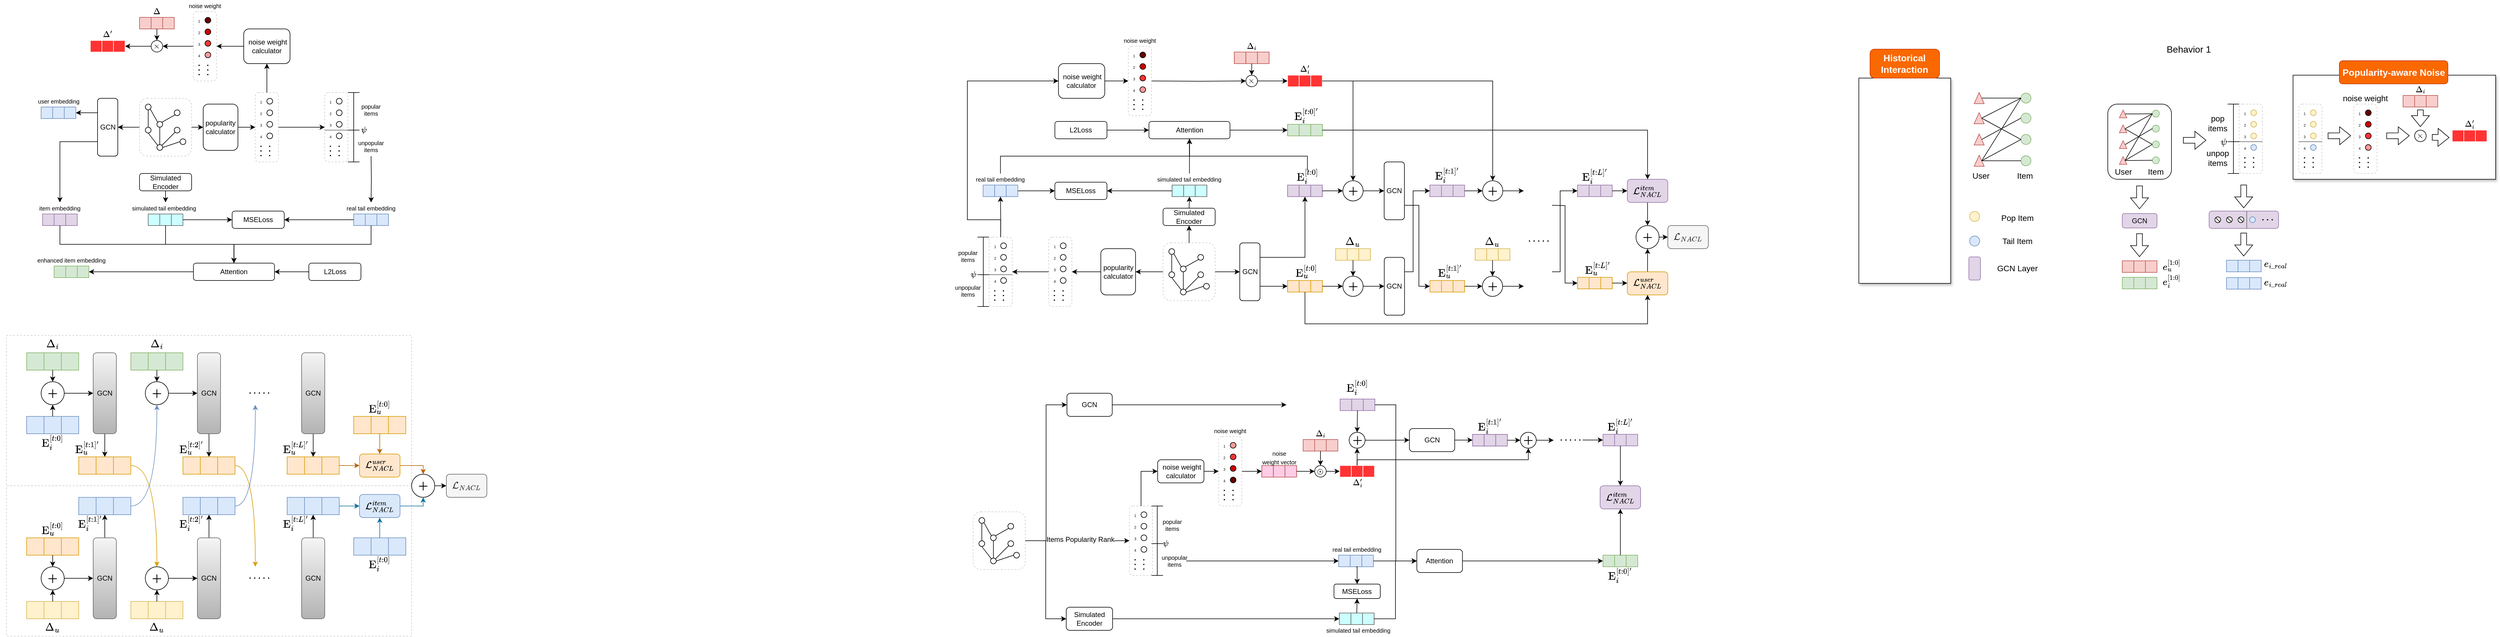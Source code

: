 <mxfile version="26.0.11">
  <diagram name="第 1 页" id="SOrNbni6haaX7lcLXhrE">
    <mxGraphModel dx="576" dy="318" grid="1" gridSize="10" guides="1" tooltips="1" connect="1" arrows="1" fold="1" page="1" pageScale="1" pageWidth="1654" pageHeight="1169" math="1" shadow="0">
      <root>
        <mxCell id="0" />
        <mxCell id="1" parent="0" />
        <mxCell id="ui3XD-KBIEMe5zQACI0g-53" value="" style="rounded=0;whiteSpace=wrap;html=1;shadow=1;" vertex="1" parent="1">
          <mxGeometry x="4000" y="140" width="350" height="180" as="geometry" />
        </mxCell>
        <mxCell id="NPF3iJQXLI0bzO_-kfZt-135" value="" style="rounded=1;whiteSpace=wrap;html=1;" parent="1" vertex="1">
          <mxGeometry x="3680" y="190" width="110" height="130" as="geometry" />
        </mxCell>
        <mxCell id="NPF3iJQXLI0bzO_-kfZt-2" value="" style="rounded=0;whiteSpace=wrap;html=1;shadow=1;" parent="1" vertex="1">
          <mxGeometry x="3250" y="145" width="158.65" height="355" as="geometry" />
        </mxCell>
        <mxCell id="ZE1oE2z4XawcBpY2gWWt-68" style="edgeStyle=orthogonalEdgeStyle;rounded=0;orthogonalLoop=1;jettySize=auto;html=1;exitX=1;exitY=0.5;exitDx=0;exitDy=0;entryX=0;entryY=0.5;entryDx=0;entryDy=0;" parent="1" source="ZE1oE2z4XawcBpY2gWWt-36" target="ZE1oE2z4XawcBpY2gWWt-38" edge="1">
          <mxGeometry relative="1" as="geometry" />
        </mxCell>
        <mxCell id="ZE1oE2z4XawcBpY2gWWt-36" value="popularity calculator" style="rounded=1;whiteSpace=wrap;html=1;" parent="1" vertex="1">
          <mxGeometry x="390" y="190" width="60" height="80" as="geometry" />
        </mxCell>
        <mxCell id="ZE1oE2z4XawcBpY2gWWt-54" value="" style="group" parent="1" vertex="1" connectable="0">
          <mxGeometry x="480" y="170" width="40" height="120" as="geometry" />
        </mxCell>
        <mxCell id="ZE1oE2z4XawcBpY2gWWt-38" value="" style="rounded=1;whiteSpace=wrap;html=1;strokeColor=#CCCCCC;dashed=1;" parent="ZE1oE2z4XawcBpY2gWWt-54" vertex="1">
          <mxGeometry width="40" height="120" as="geometry" />
        </mxCell>
        <mxCell id="ZE1oE2z4XawcBpY2gWWt-39" value="" style="ellipse;whiteSpace=wrap;html=1;aspect=fixed;" parent="ZE1oE2z4XawcBpY2gWWt-54" vertex="1">
          <mxGeometry x="20" y="10" width="10" height="10" as="geometry" />
        </mxCell>
        <mxCell id="ZE1oE2z4XawcBpY2gWWt-42" value="" style="ellipse;whiteSpace=wrap;html=1;aspect=fixed;" parent="ZE1oE2z4XawcBpY2gWWt-54" vertex="1">
          <mxGeometry x="20" y="30" width="10" height="10" as="geometry" />
        </mxCell>
        <mxCell id="ZE1oE2z4XawcBpY2gWWt-43" value="" style="ellipse;whiteSpace=wrap;html=1;aspect=fixed;" parent="ZE1oE2z4XawcBpY2gWWt-54" vertex="1">
          <mxGeometry x="20" y="50" width="10" height="10" as="geometry" />
        </mxCell>
        <mxCell id="ZE1oE2z4XawcBpY2gWWt-44" value="" style="ellipse;whiteSpace=wrap;html=1;aspect=fixed;" parent="ZE1oE2z4XawcBpY2gWWt-54" vertex="1">
          <mxGeometry x="20" y="70" width="10" height="10" as="geometry" />
        </mxCell>
        <mxCell id="ZE1oE2z4XawcBpY2gWWt-45" value="&lt;p style=&quot;line-height: 100%;&quot;&gt;&lt;font style=&quot;font-size: 6px;&quot;&gt;1&lt;/font&gt;&lt;/p&gt;" style="text;html=1;align=center;verticalAlign=middle;whiteSpace=wrap;rounded=0;spacing=0;" parent="ZE1oE2z4XawcBpY2gWWt-54" vertex="1">
          <mxGeometry x="5" y="10" width="10" height="10" as="geometry" />
        </mxCell>
        <mxCell id="ZE1oE2z4XawcBpY2gWWt-47" value="&lt;p style=&quot;line-height: 100%;&quot;&gt;&lt;font style=&quot;font-size: 6px;&quot;&gt;2&lt;/font&gt;&lt;/p&gt;" style="text;html=1;align=center;verticalAlign=middle;whiteSpace=wrap;rounded=0;spacing=0;" parent="ZE1oE2z4XawcBpY2gWWt-54" vertex="1">
          <mxGeometry x="5" y="30" width="10" height="10" as="geometry" />
        </mxCell>
        <mxCell id="ZE1oE2z4XawcBpY2gWWt-48" value="&lt;p style=&quot;line-height: 100%;&quot;&gt;&lt;font style=&quot;font-size: 6px;&quot;&gt;3&lt;/font&gt;&lt;/p&gt;" style="text;html=1;align=center;verticalAlign=middle;whiteSpace=wrap;rounded=0;spacing=0;" parent="ZE1oE2z4XawcBpY2gWWt-54" vertex="1">
          <mxGeometry x="5" y="50" width="10" height="10" as="geometry" />
        </mxCell>
        <mxCell id="ZE1oE2z4XawcBpY2gWWt-49" value="&lt;p style=&quot;line-height: 100%;&quot;&gt;&lt;font style=&quot;font-size: 6px;&quot;&gt;4&lt;/font&gt;&lt;/p&gt;" style="text;html=1;align=center;verticalAlign=middle;whiteSpace=wrap;rounded=0;spacing=0;" parent="ZE1oE2z4XawcBpY2gWWt-54" vertex="1">
          <mxGeometry x="5" y="70" width="10" height="10" as="geometry" />
        </mxCell>
        <mxCell id="ZE1oE2z4XawcBpY2gWWt-50" value="" style="endArrow=none;dashed=1;html=1;dashPattern=1 3;strokeWidth=2;rounded=0;" parent="ZE1oE2z4XawcBpY2gWWt-54" edge="1">
          <mxGeometry width="50" height="50" relative="1" as="geometry">
            <mxPoint x="24.8" y="110" as="sourcePoint" />
            <mxPoint x="24.8" y="90" as="targetPoint" />
          </mxGeometry>
        </mxCell>
        <mxCell id="ZE1oE2z4XawcBpY2gWWt-51" value="" style="endArrow=none;dashed=1;html=1;dashPattern=1 3;strokeWidth=2;rounded=0;" parent="ZE1oE2z4XawcBpY2gWWt-54" edge="1">
          <mxGeometry width="50" height="50" relative="1" as="geometry">
            <mxPoint x="9.8" y="110" as="sourcePoint" />
            <mxPoint x="9.8" y="90" as="targetPoint" />
          </mxGeometry>
        </mxCell>
        <mxCell id="UApx__O06hIt9l8taPyZ-4" style="edgeStyle=orthogonalEdgeStyle;rounded=0;orthogonalLoop=1;jettySize=auto;html=1;exitX=0;exitY=0.5;exitDx=0;exitDy=0;entryX=1;entryY=0.5;entryDx=0;entryDy=0;" parent="1" source="ZE1oE2z4XawcBpY2gWWt-55" target="UApx__O06hIt9l8taPyZ-1" edge="1">
          <mxGeometry relative="1" as="geometry">
            <mxPoint x="330" y="89.81" as="targetPoint" />
          </mxGeometry>
        </mxCell>
        <mxCell id="ZE1oE2z4XawcBpY2gWWt-55" value="" style="rounded=1;whiteSpace=wrap;html=1;strokeColor=#CCCCCC;dashed=1;" parent="1" vertex="1">
          <mxGeometry x="373.13" y="30" width="40" height="120" as="geometry" />
        </mxCell>
        <mxCell id="ZE1oE2z4XawcBpY2gWWt-56" value="" style="ellipse;whiteSpace=wrap;html=1;aspect=fixed;fillColor=#660000;" parent="1" vertex="1">
          <mxGeometry x="393.13" y="40" width="10" height="10" as="geometry" />
        </mxCell>
        <mxCell id="ZE1oE2z4XawcBpY2gWWt-57" value="" style="ellipse;whiteSpace=wrap;html=1;aspect=fixed;fillColor=#CC0000;" parent="1" vertex="1">
          <mxGeometry x="393.13" y="60" width="10" height="10" as="geometry" />
        </mxCell>
        <mxCell id="ZE1oE2z4XawcBpY2gWWt-58" value="" style="ellipse;whiteSpace=wrap;html=1;aspect=fixed;fillColor=#FF3333;" parent="1" vertex="1">
          <mxGeometry x="393.13" y="80" width="10" height="10" as="geometry" />
        </mxCell>
        <mxCell id="ZE1oE2z4XawcBpY2gWWt-59" value="" style="ellipse;whiteSpace=wrap;html=1;aspect=fixed;fillColor=#FF9999;" parent="1" vertex="1">
          <mxGeometry x="393.13" y="100" width="10" height="10" as="geometry" />
        </mxCell>
        <mxCell id="ZE1oE2z4XawcBpY2gWWt-60" value="&lt;p style=&quot;line-height: 100%;&quot;&gt;&lt;font style=&quot;font-size: 6px;&quot;&gt;1&lt;/font&gt;&lt;/p&gt;" style="text;html=1;align=center;verticalAlign=middle;whiteSpace=wrap;rounded=0;spacing=0;" parent="1" vertex="1">
          <mxGeometry x="378.13" y="40" width="10" height="10" as="geometry" />
        </mxCell>
        <mxCell id="ZE1oE2z4XawcBpY2gWWt-61" value="&lt;p style=&quot;line-height: 100%;&quot;&gt;&lt;font style=&quot;font-size: 6px;&quot;&gt;2&lt;/font&gt;&lt;/p&gt;" style="text;html=1;align=center;verticalAlign=middle;whiteSpace=wrap;rounded=0;spacing=0;" parent="1" vertex="1">
          <mxGeometry x="378.13" y="60" width="10" height="10" as="geometry" />
        </mxCell>
        <mxCell id="ZE1oE2z4XawcBpY2gWWt-62" value="&lt;p style=&quot;line-height: 100%;&quot;&gt;&lt;font style=&quot;font-size: 6px;&quot;&gt;3&lt;/font&gt;&lt;/p&gt;" style="text;html=1;align=center;verticalAlign=middle;whiteSpace=wrap;rounded=0;spacing=0;" parent="1" vertex="1">
          <mxGeometry x="378.13" y="80" width="10" height="10" as="geometry" />
        </mxCell>
        <mxCell id="ZE1oE2z4XawcBpY2gWWt-63" value="&lt;p style=&quot;line-height: 100%;&quot;&gt;&lt;font style=&quot;font-size: 6px;&quot;&gt;4&lt;/font&gt;&lt;/p&gt;" style="text;html=1;align=center;verticalAlign=middle;whiteSpace=wrap;rounded=0;spacing=0;" parent="1" vertex="1">
          <mxGeometry x="378.13" y="100" width="10" height="10" as="geometry" />
        </mxCell>
        <mxCell id="ZE1oE2z4XawcBpY2gWWt-64" value="" style="endArrow=none;dashed=1;html=1;dashPattern=1 3;strokeWidth=2;rounded=0;" parent="1" edge="1">
          <mxGeometry width="50" height="50" relative="1" as="geometry">
            <mxPoint x="397.93" y="140" as="sourcePoint" />
            <mxPoint x="397.93" y="120" as="targetPoint" />
          </mxGeometry>
        </mxCell>
        <mxCell id="ZE1oE2z4XawcBpY2gWWt-65" value="" style="endArrow=none;dashed=1;html=1;dashPattern=1 3;strokeWidth=2;rounded=0;" parent="1" edge="1">
          <mxGeometry width="50" height="50" relative="1" as="geometry">
            <mxPoint x="382.93" y="140" as="sourcePoint" />
            <mxPoint x="382.93" y="120" as="targetPoint" />
          </mxGeometry>
        </mxCell>
        <mxCell id="ZE1oE2z4XawcBpY2gWWt-66" value="&lt;font style=&quot;font-size: 10px;&quot;&gt;noise weight&lt;/font&gt;" style="text;html=1;align=center;verticalAlign=middle;whiteSpace=wrap;rounded=0;" parent="1" vertex="1">
          <mxGeometry x="355" y="10" width="76.25" height="20" as="geometry" />
        </mxCell>
        <mxCell id="ZE1oE2z4XawcBpY2gWWt-93" value="" style="group" parent="1" vertex="1" connectable="0">
          <mxGeometry x="600" y="170" width="40" height="120" as="geometry" />
        </mxCell>
        <mxCell id="ZE1oE2z4XawcBpY2gWWt-94" value="" style="rounded=1;whiteSpace=wrap;html=1;strokeColor=#CCCCCC;dashed=1;" parent="ZE1oE2z4XawcBpY2gWWt-93" vertex="1">
          <mxGeometry width="40" height="120" as="geometry" />
        </mxCell>
        <mxCell id="ZE1oE2z4XawcBpY2gWWt-95" value="" style="ellipse;whiteSpace=wrap;html=1;aspect=fixed;" parent="ZE1oE2z4XawcBpY2gWWt-93" vertex="1">
          <mxGeometry x="20" y="10" width="10" height="10" as="geometry" />
        </mxCell>
        <mxCell id="ZE1oE2z4XawcBpY2gWWt-96" value="" style="ellipse;whiteSpace=wrap;html=1;aspect=fixed;" parent="ZE1oE2z4XawcBpY2gWWt-93" vertex="1">
          <mxGeometry x="20" y="30" width="10" height="10" as="geometry" />
        </mxCell>
        <mxCell id="ZE1oE2z4XawcBpY2gWWt-97" value="" style="ellipse;whiteSpace=wrap;html=1;aspect=fixed;" parent="ZE1oE2z4XawcBpY2gWWt-93" vertex="1">
          <mxGeometry x="20" y="50" width="10" height="10" as="geometry" />
        </mxCell>
        <mxCell id="ZE1oE2z4XawcBpY2gWWt-98" value="" style="ellipse;whiteSpace=wrap;html=1;aspect=fixed;" parent="ZE1oE2z4XawcBpY2gWWt-93" vertex="1">
          <mxGeometry x="20" y="70" width="10" height="10" as="geometry" />
        </mxCell>
        <mxCell id="ZE1oE2z4XawcBpY2gWWt-99" value="&lt;p style=&quot;line-height: 100%;&quot;&gt;&lt;font style=&quot;font-size: 6px;&quot;&gt;1&lt;/font&gt;&lt;/p&gt;" style="text;html=1;align=center;verticalAlign=middle;whiteSpace=wrap;rounded=0;spacing=0;" parent="ZE1oE2z4XawcBpY2gWWt-93" vertex="1">
          <mxGeometry x="5" y="10" width="10" height="10" as="geometry" />
        </mxCell>
        <mxCell id="ZE1oE2z4XawcBpY2gWWt-100" value="&lt;p style=&quot;line-height: 100%;&quot;&gt;&lt;font style=&quot;font-size: 6px;&quot;&gt;2&lt;/font&gt;&lt;/p&gt;" style="text;html=1;align=center;verticalAlign=middle;whiteSpace=wrap;rounded=0;spacing=0;" parent="ZE1oE2z4XawcBpY2gWWt-93" vertex="1">
          <mxGeometry x="5" y="30" width="10" height="10" as="geometry" />
        </mxCell>
        <mxCell id="ZE1oE2z4XawcBpY2gWWt-101" value="&lt;p style=&quot;line-height: 100%;&quot;&gt;&lt;font style=&quot;font-size: 6px;&quot;&gt;3&lt;/font&gt;&lt;/p&gt;" style="text;html=1;align=center;verticalAlign=middle;whiteSpace=wrap;rounded=0;spacing=0;" parent="ZE1oE2z4XawcBpY2gWWt-93" vertex="1">
          <mxGeometry x="5" y="50" width="10" height="10" as="geometry" />
        </mxCell>
        <mxCell id="ZE1oE2z4XawcBpY2gWWt-102" value="&lt;p style=&quot;line-height: 100%;&quot;&gt;&lt;font style=&quot;font-size: 6px;&quot;&gt;4&lt;/font&gt;&lt;/p&gt;" style="text;html=1;align=center;verticalAlign=middle;whiteSpace=wrap;rounded=0;spacing=0;" parent="ZE1oE2z4XawcBpY2gWWt-93" vertex="1">
          <mxGeometry x="5" y="70" width="10" height="10" as="geometry" />
        </mxCell>
        <mxCell id="ZE1oE2z4XawcBpY2gWWt-103" value="" style="endArrow=none;dashed=1;html=1;dashPattern=1 3;strokeWidth=2;rounded=0;" parent="ZE1oE2z4XawcBpY2gWWt-93" edge="1">
          <mxGeometry width="50" height="50" relative="1" as="geometry">
            <mxPoint x="24.8" y="110" as="sourcePoint" />
            <mxPoint x="24.8" y="90" as="targetPoint" />
          </mxGeometry>
        </mxCell>
        <mxCell id="ZE1oE2z4XawcBpY2gWWt-104" value="" style="endArrow=none;dashed=1;html=1;dashPattern=1 3;strokeWidth=2;rounded=0;" parent="ZE1oE2z4XawcBpY2gWWt-93" edge="1">
          <mxGeometry width="50" height="50" relative="1" as="geometry">
            <mxPoint x="9.8" y="110" as="sourcePoint" />
            <mxPoint x="9.8" y="90" as="targetPoint" />
          </mxGeometry>
        </mxCell>
        <mxCell id="ZE1oE2z4XawcBpY2gWWt-105" value="" style="endArrow=none;html=1;rounded=0;entryX=1;entryY=0.5;entryDx=0;entryDy=0;fillColor=#f5f5f5;strokeColor=#666666;" parent="ZE1oE2z4XawcBpY2gWWt-93" edge="1">
          <mxGeometry width="50" height="50" relative="1" as="geometry">
            <mxPoint y="65" as="sourcePoint" />
            <mxPoint x="40" y="65" as="targetPoint" />
          </mxGeometry>
        </mxCell>
        <mxCell id="ZE1oE2z4XawcBpY2gWWt-106" value="" style="shape=crossbar;whiteSpace=wrap;html=1;rounded=1;direction=south;" parent="1" vertex="1">
          <mxGeometry x="640" y="170" width="20" height="65" as="geometry" />
        </mxCell>
        <mxCell id="ZE1oE2z4XawcBpY2gWWt-107" value="popular items" style="text;html=1;align=center;verticalAlign=middle;whiteSpace=wrap;rounded=0;fontSize=10;" parent="1" vertex="1">
          <mxGeometry x="660" y="190" width="40" height="20" as="geometry" />
        </mxCell>
        <mxCell id="ZE1oE2z4XawcBpY2gWWt-108" value="" style="shape=crossbar;whiteSpace=wrap;html=1;rounded=1;direction=south;" parent="1" vertex="1">
          <mxGeometry x="640" y="235" width="20" height="55" as="geometry" />
        </mxCell>
        <mxCell id="ZE1oE2z4XawcBpY2gWWt-109" value="unpopular items" style="text;html=1;align=center;verticalAlign=middle;whiteSpace=wrap;rounded=0;fontSize=10;" parent="1" vertex="1">
          <mxGeometry x="660" y="252.5" width="40" height="20" as="geometry" />
        </mxCell>
        <mxCell id="ZE1oE2z4XawcBpY2gWWt-110" style="edgeStyle=orthogonalEdgeStyle;rounded=0;orthogonalLoop=1;jettySize=auto;html=1;exitX=1;exitY=0.5;exitDx=0;exitDy=0;entryX=0;entryY=0.5;entryDx=0;entryDy=0;" parent="1" source="ZE1oE2z4XawcBpY2gWWt-38" target="ZE1oE2z4XawcBpY2gWWt-94" edge="1">
          <mxGeometry relative="1" as="geometry" />
        </mxCell>
        <mxCell id="ZE1oE2z4XawcBpY2gWWt-134" value="real tail embedding" style="text;html=1;align=center;verticalAlign=middle;whiteSpace=wrap;rounded=0;fontSize=10;" parent="1" vertex="1">
          <mxGeometry x="635" y="360" width="90" height="20" as="geometry" />
        </mxCell>
        <mxCell id="ZE1oE2z4XawcBpY2gWWt-138" value="" style="group" parent="1" vertex="1" connectable="0">
          <mxGeometry x="650" y="380" width="60" height="20" as="geometry" />
        </mxCell>
        <mxCell id="ZE1oE2z4XawcBpY2gWWt-135" value="" style="rounded=0;whiteSpace=wrap;html=1;fillColor=#dae8fc;strokeColor=#6c8ebf;" parent="ZE1oE2z4XawcBpY2gWWt-138" vertex="1">
          <mxGeometry width="20" height="20" as="geometry" />
        </mxCell>
        <mxCell id="ZE1oE2z4XawcBpY2gWWt-136" value="" style="rounded=0;whiteSpace=wrap;html=1;fillColor=#dae8fc;strokeColor=#6c8ebf;" parent="ZE1oE2z4XawcBpY2gWWt-138" vertex="1">
          <mxGeometry x="20" width="20" height="20" as="geometry" />
        </mxCell>
        <mxCell id="ZE1oE2z4XawcBpY2gWWt-137" value="" style="rounded=0;whiteSpace=wrap;html=1;fillColor=#dae8fc;strokeColor=#6c8ebf;" parent="ZE1oE2z4XawcBpY2gWWt-138" vertex="1">
          <mxGeometry x="40" width="20" height="20" as="geometry" />
        </mxCell>
        <mxCell id="ZE1oE2z4XawcBpY2gWWt-140" value="\(\psi\)" style="text;html=1;align=center;verticalAlign=middle;whiteSpace=wrap;rounded=0;" parent="1" vertex="1">
          <mxGeometry x="662.5" y="230" width="10" height="10" as="geometry" />
        </mxCell>
        <mxCell id="ZE1oE2z4XawcBpY2gWWt-142" style="edgeStyle=orthogonalEdgeStyle;rounded=0;orthogonalLoop=1;jettySize=auto;html=1;exitX=0.5;exitY=1;exitDx=0;exitDy=0;" parent="1" source="ZE1oE2z4XawcBpY2gWWt-141" edge="1">
          <mxGeometry relative="1" as="geometry">
            <mxPoint x="324.952" y="360" as="targetPoint" />
          </mxGeometry>
        </mxCell>
        <mxCell id="ZE1oE2z4XawcBpY2gWWt-141" value="Simulated Encoder" style="rounded=1;whiteSpace=wrap;html=1;" parent="1" vertex="1">
          <mxGeometry x="280" y="310" width="90" height="30" as="geometry" />
        </mxCell>
        <mxCell id="ZE1oE2z4XawcBpY2gWWt-143" value="" style="group;fillColor=#CCFFFF;fontColor=#333333;strokeColor=#666666;" parent="1" vertex="1" connectable="0">
          <mxGeometry x="295" y="380" width="60" height="20" as="geometry" />
        </mxCell>
        <mxCell id="ZE1oE2z4XawcBpY2gWWt-144" value="" style="rounded=0;whiteSpace=wrap;html=1;fillColor=#CCFFFF;strokeColor=#666666;fontColor=#333333;" parent="ZE1oE2z4XawcBpY2gWWt-143" vertex="1">
          <mxGeometry width="20" height="20" as="geometry" />
        </mxCell>
        <mxCell id="ZE1oE2z4XawcBpY2gWWt-145" value="" style="rounded=0;whiteSpace=wrap;html=1;fillColor=#CCFFFF;strokeColor=#666666;fontColor=#333333;" parent="ZE1oE2z4XawcBpY2gWWt-143" vertex="1">
          <mxGeometry x="20" width="20" height="20" as="geometry" />
        </mxCell>
        <mxCell id="ZE1oE2z4XawcBpY2gWWt-146" value="" style="rounded=0;whiteSpace=wrap;html=1;fillColor=#CCFFFF;strokeColor=#666666;fontColor=#333333;" parent="ZE1oE2z4XawcBpY2gWWt-143" vertex="1">
          <mxGeometry x="40" width="20" height="20" as="geometry" />
        </mxCell>
        <mxCell id="ZE1oE2z4XawcBpY2gWWt-147" value="&lt;font style=&quot;font-size: 10px;&quot;&gt;&lt;span style=&quot;&quot;&gt;simulated&lt;/span&gt;&amp;nbsp;tail embedding&lt;/font&gt;" style="text;html=1;align=center;verticalAlign=middle;whiteSpace=wrap;rounded=0;fontSize=10;" parent="1" vertex="1">
          <mxGeometry x="260" y="360" width="125" height="20" as="geometry" />
        </mxCell>
        <mxCell id="ZE1oE2z4XawcBpY2gWWt-165" value="" style="group" parent="1" vertex="1" connectable="0">
          <mxGeometry x="280" y="180" width="90" height="100" as="geometry" />
        </mxCell>
        <mxCell id="ZE1oE2z4XawcBpY2gWWt-18" value="" style="rounded=1;whiteSpace=wrap;html=1;strokeColor=#CCCCCC;dashed=1;" parent="ZE1oE2z4XawcBpY2gWWt-165" vertex="1">
          <mxGeometry width="90" height="100" as="geometry" />
        </mxCell>
        <mxCell id="ZE1oE2z4XawcBpY2gWWt-17" value="" style="group" parent="ZE1oE2z4XawcBpY2gWWt-165" vertex="1" connectable="0">
          <mxGeometry x="10" y="10" width="70" height="80" as="geometry" />
        </mxCell>
        <mxCell id="ZE1oE2z4XawcBpY2gWWt-12" style="rounded=0;orthogonalLoop=1;jettySize=auto;html=1;exitX=1;exitY=0;exitDx=0;exitDy=0;entryX=0;entryY=1;entryDx=0;entryDy=0;endArrow=none;endFill=0;" parent="ZE1oE2z4XawcBpY2gWWt-17" source="ZE1oE2z4XawcBpY2gWWt-1" target="ZE1oE2z4XawcBpY2gWWt-8" edge="1">
          <mxGeometry relative="1" as="geometry" />
        </mxCell>
        <mxCell id="ZE1oE2z4XawcBpY2gWWt-1" value="" style="ellipse;whiteSpace=wrap;html=1;aspect=fixed;" parent="ZE1oE2z4XawcBpY2gWWt-17" vertex="1">
          <mxGeometry x="20" y="30" width="10" height="10" as="geometry" />
        </mxCell>
        <mxCell id="ZE1oE2z4XawcBpY2gWWt-9" style="edgeStyle=orthogonalEdgeStyle;rounded=0;orthogonalLoop=1;jettySize=auto;html=1;exitX=0.5;exitY=0;exitDx=0;exitDy=0;entryX=0.5;entryY=1;entryDx=0;entryDy=0;endArrow=none;endFill=0;" parent="ZE1oE2z4XawcBpY2gWWt-17" source="ZE1oE2z4XawcBpY2gWWt-2" target="ZE1oE2z4XawcBpY2gWWt-7" edge="1">
          <mxGeometry relative="1" as="geometry" />
        </mxCell>
        <mxCell id="ZE1oE2z4XawcBpY2gWWt-2" value="" style="ellipse;whiteSpace=wrap;html=1;aspect=fixed;" parent="ZE1oE2z4XawcBpY2gWWt-17" vertex="1">
          <mxGeometry y="40" width="10" height="10" as="geometry" />
        </mxCell>
        <mxCell id="ZE1oE2z4XawcBpY2gWWt-3" value="" style="ellipse;whiteSpace=wrap;html=1;aspect=fixed;" parent="ZE1oE2z4XawcBpY2gWWt-17" vertex="1">
          <mxGeometry x="50" y="40" width="10" height="10" as="geometry" />
        </mxCell>
        <mxCell id="ZE1oE2z4XawcBpY2gWWt-5" value="" style="ellipse;whiteSpace=wrap;html=1;aspect=fixed;" parent="ZE1oE2z4XawcBpY2gWWt-17" vertex="1">
          <mxGeometry x="60" y="60" width="10" height="10" as="geometry" />
        </mxCell>
        <mxCell id="ZE1oE2z4XawcBpY2gWWt-6" value="" style="ellipse;whiteSpace=wrap;html=1;aspect=fixed;" parent="ZE1oE2z4XawcBpY2gWWt-17" vertex="1">
          <mxGeometry x="20" y="70" width="10" height="10" as="geometry" />
        </mxCell>
        <mxCell id="ZE1oE2z4XawcBpY2gWWt-10" style="rounded=0;orthogonalLoop=1;jettySize=auto;html=1;exitX=1;exitY=1;exitDx=0;exitDy=0;entryX=0;entryY=0;entryDx=0;entryDy=0;endArrow=none;endFill=0;" parent="ZE1oE2z4XawcBpY2gWWt-17" source="ZE1oE2z4XawcBpY2gWWt-7" target="ZE1oE2z4XawcBpY2gWWt-1" edge="1">
          <mxGeometry relative="1" as="geometry" />
        </mxCell>
        <mxCell id="ZE1oE2z4XawcBpY2gWWt-7" value="" style="ellipse;whiteSpace=wrap;html=1;aspect=fixed;" parent="ZE1oE2z4XawcBpY2gWWt-17" vertex="1">
          <mxGeometry width="10" height="10" as="geometry" />
        </mxCell>
        <mxCell id="ZE1oE2z4XawcBpY2gWWt-8" value="" style="ellipse;whiteSpace=wrap;html=1;aspect=fixed;" parent="ZE1oE2z4XawcBpY2gWWt-17" vertex="1">
          <mxGeometry x="50" y="10" width="10" height="10" as="geometry" />
        </mxCell>
        <mxCell id="ZE1oE2z4XawcBpY2gWWt-13" style="rounded=0;orthogonalLoop=1;jettySize=auto;html=1;exitX=1;exitY=0;exitDx=0;exitDy=0;entryX=0;entryY=1;entryDx=0;entryDy=0;endArrow=none;endFill=0;" parent="ZE1oE2z4XawcBpY2gWWt-17" source="ZE1oE2z4XawcBpY2gWWt-6" target="ZE1oE2z4XawcBpY2gWWt-3" edge="1">
          <mxGeometry relative="1" as="geometry">
            <mxPoint x="28" y="71" as="sourcePoint" />
            <mxPoint x="50" y="59" as="targetPoint" />
          </mxGeometry>
        </mxCell>
        <mxCell id="ZE1oE2z4XawcBpY2gWWt-14" style="rounded=0;orthogonalLoop=1;jettySize=auto;html=1;exitX=0.5;exitY=0;exitDx=0;exitDy=0;entryX=0.5;entryY=1;entryDx=0;entryDy=0;endArrow=none;endFill=0;" parent="ZE1oE2z4XawcBpY2gWWt-17" source="ZE1oE2z4XawcBpY2gWWt-6" target="ZE1oE2z4XawcBpY2gWWt-1" edge="1">
          <mxGeometry relative="1" as="geometry">
            <mxPoint x="28" y="62" as="sourcePoint" />
            <mxPoint x="50" y="50" as="targetPoint" />
          </mxGeometry>
        </mxCell>
        <mxCell id="ZE1oE2z4XawcBpY2gWWt-15" style="rounded=0;orthogonalLoop=1;jettySize=auto;html=1;exitX=1;exitY=0.5;exitDx=0;exitDy=0;entryX=0;entryY=0.5;entryDx=0;entryDy=0;endArrow=none;endFill=0;" parent="ZE1oE2z4XawcBpY2gWWt-17" source="ZE1oE2z4XawcBpY2gWWt-6" target="ZE1oE2z4XawcBpY2gWWt-5" edge="1">
          <mxGeometry relative="1" as="geometry">
            <mxPoint x="38" y="92" as="sourcePoint" />
            <mxPoint x="60" y="80" as="targetPoint" />
          </mxGeometry>
        </mxCell>
        <mxCell id="ZE1oE2z4XawcBpY2gWWt-16" style="rounded=0;orthogonalLoop=1;jettySize=auto;html=1;exitX=0;exitY=0;exitDx=0;exitDy=0;entryX=0.5;entryY=1;entryDx=0;entryDy=0;endArrow=none;endFill=0;" parent="ZE1oE2z4XawcBpY2gWWt-17" source="ZE1oE2z4XawcBpY2gWWt-6" target="ZE1oE2z4XawcBpY2gWWt-2" edge="1">
          <mxGeometry relative="1" as="geometry">
            <mxPoint x="-22" y="80" as="sourcePoint" />
            <mxPoint y="68" as="targetPoint" />
          </mxGeometry>
        </mxCell>
        <mxCell id="ZE1oE2z4XawcBpY2gWWt-166" style="edgeStyle=orthogonalEdgeStyle;rounded=0;orthogonalLoop=1;jettySize=auto;html=1;exitX=1;exitY=0.5;exitDx=0;exitDy=0;entryX=0;entryY=0.5;entryDx=0;entryDy=0;" parent="1" source="ZE1oE2z4XawcBpY2gWWt-18" target="ZE1oE2z4XawcBpY2gWWt-36" edge="1">
          <mxGeometry relative="1" as="geometry" />
        </mxCell>
        <mxCell id="ZE1oE2z4XawcBpY2gWWt-169" value="" style="group;fillColor=#e1d5e7;strokeColor=#9673a6;" parent="1" vertex="1" connectable="0">
          <mxGeometry x="112.5" y="380" width="60" height="20" as="geometry" />
        </mxCell>
        <mxCell id="ZE1oE2z4XawcBpY2gWWt-170" value="" style="rounded=0;whiteSpace=wrap;html=1;fillColor=#e1d5e7;strokeColor=#9673a6;" parent="ZE1oE2z4XawcBpY2gWWt-169" vertex="1">
          <mxGeometry width="20" height="20" as="geometry" />
        </mxCell>
        <mxCell id="ZE1oE2z4XawcBpY2gWWt-171" value="" style="rounded=0;whiteSpace=wrap;html=1;fillColor=#e1d5e7;strokeColor=#9673a6;" parent="ZE1oE2z4XawcBpY2gWWt-169" vertex="1">
          <mxGeometry x="20" width="20" height="20" as="geometry" />
        </mxCell>
        <mxCell id="ZE1oE2z4XawcBpY2gWWt-172" value="" style="rounded=0;whiteSpace=wrap;html=1;fillColor=#e1d5e7;strokeColor=#9673a6;" parent="ZE1oE2z4XawcBpY2gWWt-169" vertex="1">
          <mxGeometry x="40" width="20" height="20" as="geometry" />
        </mxCell>
        <mxCell id="q6GljgwSk5bquIh12kg8-1" style="edgeStyle=orthogonalEdgeStyle;rounded=0;orthogonalLoop=1;jettySize=auto;html=1;entryX=0.5;entryY=0;entryDx=0;entryDy=0;" parent="1" target="ZE1oE2z4XawcBpY2gWWt-134" edge="1">
          <mxGeometry relative="1" as="geometry">
            <mxPoint x="680" y="280" as="sourcePoint" />
          </mxGeometry>
        </mxCell>
        <mxCell id="q6GljgwSk5bquIh12kg8-8" value="" style="group;fillColor=#d5e8d4;strokeColor=#82b366;" parent="1" vertex="1" connectable="0">
          <mxGeometry x="132.5" y="470" width="60" height="20" as="geometry" />
        </mxCell>
        <mxCell id="q6GljgwSk5bquIh12kg8-9" value="" style="rounded=0;whiteSpace=wrap;html=1;fillColor=#d5e8d4;strokeColor=#82b366;" parent="q6GljgwSk5bquIh12kg8-8" vertex="1">
          <mxGeometry width="20" height="20" as="geometry" />
        </mxCell>
        <mxCell id="q6GljgwSk5bquIh12kg8-10" value="" style="rounded=0;whiteSpace=wrap;html=1;fillColor=#d5e8d4;strokeColor=#82b366;" parent="q6GljgwSk5bquIh12kg8-8" vertex="1">
          <mxGeometry x="20" width="20" height="20" as="geometry" />
        </mxCell>
        <mxCell id="q6GljgwSk5bquIh12kg8-11" value="" style="rounded=0;whiteSpace=wrap;html=1;fillColor=#d5e8d4;strokeColor=#82b366;" parent="q6GljgwSk5bquIh12kg8-8" vertex="1">
          <mxGeometry x="40" width="20" height="20" as="geometry" />
        </mxCell>
        <mxCell id="q6GljgwSk5bquIh12kg8-14" value="MSELoss" style="rounded=1;whiteSpace=wrap;html=1;" parent="1" vertex="1">
          <mxGeometry x="440" y="375" width="90" height="30" as="geometry" />
        </mxCell>
        <mxCell id="q6GljgwSk5bquIh12kg8-16" style="edgeStyle=orthogonalEdgeStyle;rounded=0;orthogonalLoop=1;jettySize=auto;html=1;exitX=1;exitY=0.5;exitDx=0;exitDy=0;entryX=0;entryY=0.5;entryDx=0;entryDy=0;" parent="1" source="ZE1oE2z4XawcBpY2gWWt-146" target="q6GljgwSk5bquIh12kg8-14" edge="1">
          <mxGeometry relative="1" as="geometry" />
        </mxCell>
        <mxCell id="q6GljgwSk5bquIh12kg8-17" style="edgeStyle=orthogonalEdgeStyle;rounded=0;orthogonalLoop=1;jettySize=auto;html=1;exitX=0;exitY=0.5;exitDx=0;exitDy=0;entryX=1;entryY=0.5;entryDx=0;entryDy=0;" parent="1" source="ZE1oE2z4XawcBpY2gWWt-135" target="q6GljgwSk5bquIh12kg8-14" edge="1">
          <mxGeometry relative="1" as="geometry" />
        </mxCell>
        <mxCell id="q6GljgwSk5bquIh12kg8-18" value="&lt;font style=&quot;font-size: 10px;&quot;&gt;item embedding&lt;/font&gt;" style="text;html=1;align=center;verticalAlign=middle;whiteSpace=wrap;rounded=0;fontSize=10;" parent="1" vertex="1">
          <mxGeometry x="90" y="360" width="105" height="20" as="geometry" />
        </mxCell>
        <mxCell id="q6GljgwSk5bquIh12kg8-19" value="&lt;font style=&quot;font-size: 10px;&quot;&gt;enhanced item embedding&lt;/font&gt;" style="text;html=1;align=center;verticalAlign=middle;whiteSpace=wrap;rounded=0;fontSize=10;" parent="1" vertex="1">
          <mxGeometry x="101.25" y="450" width="122.5" height="20" as="geometry" />
        </mxCell>
        <mxCell id="q6GljgwSk5bquIh12kg8-20" value="&lt;span style=&quot;color: rgba(0, 0, 0, 0); font-family: monospace; font-size: 0px; text-align: start; text-wrap: nowrap;&quot;&gt;%3CmxGraphModel%3E%3Croot%3E%3CmxCell%20id%3D%220%22%2F%3E%3CmxCell%20id%3D%221%22%20parent%3D%220%22%2F%3E%3CmxCell%20id%3D%222%22%20value%3D%22popularity%20calculator%22%20style%3D%22rounded%3D1%3BwhiteSpace%3Dwrap%3Bhtml%3D1%3B%22%20vertex%3D%221%22%20parent%3D%221%22%3E%3CmxGeometry%20x%3D%22390%22%20y%3D%22170%22%20width%3D%2260%22%20height%3D%2280%22%20as%3D%22geometry%22%2F%3E%3C%2FmxCell%3E%3C%2Froot%3E%3C%2FmxGraphModel%3E&lt;/span&gt;&amp;nbsp;noise weight calculator" style="rounded=1;whiteSpace=wrap;html=1;" parent="1" vertex="1">
          <mxGeometry x="460" y="60" width="80" height="60" as="geometry" />
        </mxCell>
        <mxCell id="q6GljgwSk5bquIh12kg8-23" style="edgeStyle=orthogonalEdgeStyle;rounded=0;orthogonalLoop=1;jettySize=auto;html=1;exitX=0.5;exitY=0;exitDx=0;exitDy=0;entryX=0.5;entryY=1;entryDx=0;entryDy=0;" parent="1" source="ZE1oE2z4XawcBpY2gWWt-38" target="q6GljgwSk5bquIh12kg8-20" edge="1">
          <mxGeometry relative="1" as="geometry" />
        </mxCell>
        <mxCell id="q6GljgwSk5bquIh12kg8-24" style="edgeStyle=orthogonalEdgeStyle;rounded=0;orthogonalLoop=1;jettySize=auto;html=1;exitX=0;exitY=0.5;exitDx=0;exitDy=0;entryX=1;entryY=0.5;entryDx=0;entryDy=0;" parent="1" source="q6GljgwSk5bquIh12kg8-20" target="ZE1oE2z4XawcBpY2gWWt-55" edge="1">
          <mxGeometry relative="1" as="geometry" />
        </mxCell>
        <mxCell id="q6GljgwSk5bquIh12kg8-25" value="" style="group;fillColor=#FF3333;strokeColor=#FFFFFF;" parent="1" vertex="1" connectable="0">
          <mxGeometry x="195" y="80" width="60" height="20" as="geometry" />
        </mxCell>
        <mxCell id="q6GljgwSk5bquIh12kg8-26" value="" style="rounded=0;whiteSpace=wrap;html=1;fillColor=#FF3333;strokeColor=#FFFFFF;" parent="q6GljgwSk5bquIh12kg8-25" vertex="1">
          <mxGeometry width="20" height="20" as="geometry" />
        </mxCell>
        <mxCell id="q6GljgwSk5bquIh12kg8-28" value="" style="rounded=0;whiteSpace=wrap;html=1;fillColor=#FF3333;strokeColor=#FFFFFF;" parent="q6GljgwSk5bquIh12kg8-25" vertex="1">
          <mxGeometry x="20" width="20" height="20" as="geometry" />
        </mxCell>
        <mxCell id="q6GljgwSk5bquIh12kg8-29" value="" style="rounded=0;whiteSpace=wrap;html=1;fillColor=#FF3333;strokeColor=#FFFFFF;" parent="q6GljgwSk5bquIh12kg8-25" vertex="1">
          <mxGeometry x="40" width="20" height="20" as="geometry" />
        </mxCell>
        <mxCell id="q6GljgwSk5bquIh12kg8-30" value="\(\Delta^{\prime}\)" style="text;html=1;align=center;verticalAlign=middle;whiteSpace=wrap;rounded=0;" parent="1" vertex="1">
          <mxGeometry x="210" y="60" width="30" height="20" as="geometry" />
        </mxCell>
        <mxCell id="q6GljgwSk5bquIh12kg8-32" value="" style="group;fillColor=#dae8fc;strokeColor=#6c8ebf;" parent="1" vertex="1" connectable="0">
          <mxGeometry x="110" y="195" width="60" height="20" as="geometry" />
        </mxCell>
        <mxCell id="q6GljgwSk5bquIh12kg8-33" value="" style="rounded=0;whiteSpace=wrap;html=1;fillColor=#dae8fc;strokeColor=#6c8ebf;" parent="q6GljgwSk5bquIh12kg8-32" vertex="1">
          <mxGeometry width="20" height="20" as="geometry" />
        </mxCell>
        <mxCell id="q6GljgwSk5bquIh12kg8-34" value="" style="rounded=0;whiteSpace=wrap;html=1;fillColor=#dae8fc;strokeColor=#6c8ebf;" parent="q6GljgwSk5bquIh12kg8-32" vertex="1">
          <mxGeometry x="20" width="20" height="20" as="geometry" />
        </mxCell>
        <mxCell id="q6GljgwSk5bquIh12kg8-35" value="" style="rounded=0;whiteSpace=wrap;html=1;fillColor=#dae8fc;strokeColor=#6c8ebf;" parent="q6GljgwSk5bquIh12kg8-32" vertex="1">
          <mxGeometry x="40" width="20" height="20" as="geometry" />
        </mxCell>
        <mxCell id="Rx-QaceUnXGN7DNIrm5c-3" value="&lt;font style=&quot;font-size: 10px;&quot;&gt;user embedding&lt;/font&gt;" style="text;html=1;align=center;verticalAlign=middle;whiteSpace=wrap;rounded=0;fontSize=10;" parent="1" vertex="1">
          <mxGeometry x="87.5" y="175" width="105" height="20" as="geometry" />
        </mxCell>
        <mxCell id="Rx-QaceUnXGN7DNIrm5c-5" value="" style="group;fillColor=#f8cecc;strokeColor=#b85450;" parent="1" vertex="1" connectable="0">
          <mxGeometry x="280" y="40" width="60" height="20" as="geometry" />
        </mxCell>
        <mxCell id="Rx-QaceUnXGN7DNIrm5c-6" value="" style="rounded=0;whiteSpace=wrap;html=1;fillColor=#f8cecc;strokeColor=#b85450;" parent="Rx-QaceUnXGN7DNIrm5c-5" vertex="1">
          <mxGeometry width="20" height="20" as="geometry" />
        </mxCell>
        <mxCell id="Rx-QaceUnXGN7DNIrm5c-7" value="" style="rounded=0;whiteSpace=wrap;html=1;fillColor=#f8cecc;strokeColor=#b85450;" parent="Rx-QaceUnXGN7DNIrm5c-5" vertex="1">
          <mxGeometry x="20" width="20" height="20" as="geometry" />
        </mxCell>
        <mxCell id="Rx-QaceUnXGN7DNIrm5c-8" value="" style="rounded=0;whiteSpace=wrap;html=1;fillColor=#f8cecc;strokeColor=#b85450;" parent="Rx-QaceUnXGN7DNIrm5c-5" vertex="1">
          <mxGeometry x="40" width="20" height="20" as="geometry" />
        </mxCell>
        <mxCell id="Rx-QaceUnXGN7DNIrm5c-11" value="\(\Delta\)" style="text;html=1;align=center;verticalAlign=middle;whiteSpace=wrap;rounded=0;" parent="1" vertex="1">
          <mxGeometry x="295" y="20" width="30" height="20" as="geometry" />
        </mxCell>
        <mxCell id="Rx-QaceUnXGN7DNIrm5c-17" style="edgeStyle=orthogonalEdgeStyle;rounded=0;orthogonalLoop=1;jettySize=auto;html=1;exitX=0;exitY=0.5;exitDx=0;exitDy=0;entryX=1;entryY=0.5;entryDx=0;entryDy=0;" parent="1" source="Rx-QaceUnXGN7DNIrm5c-13" target="q6GljgwSk5bquIh12kg8-11" edge="1">
          <mxGeometry relative="1" as="geometry" />
        </mxCell>
        <mxCell id="Rx-QaceUnXGN7DNIrm5c-13" value="Attention" style="rounded=1;whiteSpace=wrap;html=1;" parent="1" vertex="1">
          <mxGeometry x="373.13" y="465" width="140" height="30" as="geometry" />
        </mxCell>
        <mxCell id="Rx-QaceUnXGN7DNIrm5c-15" style="edgeStyle=orthogonalEdgeStyle;rounded=0;orthogonalLoop=1;jettySize=auto;html=1;exitX=0.5;exitY=1;exitDx=0;exitDy=0;entryX=0.5;entryY=0;entryDx=0;entryDy=0;" parent="1" source="ZE1oE2z4XawcBpY2gWWt-145" target="Rx-QaceUnXGN7DNIrm5c-13" edge="1">
          <mxGeometry relative="1" as="geometry" />
        </mxCell>
        <mxCell id="Rx-QaceUnXGN7DNIrm5c-16" style="edgeStyle=orthogonalEdgeStyle;rounded=0;orthogonalLoop=1;jettySize=auto;html=1;exitX=0.5;exitY=1;exitDx=0;exitDy=0;entryX=0.5;entryY=0;entryDx=0;entryDy=0;" parent="1" source="ZE1oE2z4XawcBpY2gWWt-136" target="Rx-QaceUnXGN7DNIrm5c-13" edge="1">
          <mxGeometry relative="1" as="geometry" />
        </mxCell>
        <mxCell id="UApx__O06hIt9l8taPyZ-5" style="edgeStyle=orthogonalEdgeStyle;rounded=0;orthogonalLoop=1;jettySize=auto;html=1;exitX=0;exitY=0.5;exitDx=0;exitDy=0;entryX=1;entryY=0.5;entryDx=0;entryDy=0;" parent="1" source="UApx__O06hIt9l8taPyZ-1" target="q6GljgwSk5bquIh12kg8-29" edge="1">
          <mxGeometry relative="1" as="geometry" />
        </mxCell>
        <mxCell id="UApx__O06hIt9l8taPyZ-1" value="\(\times\)" style="ellipse;whiteSpace=wrap;html=1;aspect=fixed;" parent="1" vertex="1">
          <mxGeometry x="300" y="80" width="20" height="20" as="geometry" />
        </mxCell>
        <mxCell id="UApx__O06hIt9l8taPyZ-2" style="edgeStyle=orthogonalEdgeStyle;rounded=0;orthogonalLoop=1;jettySize=auto;html=1;exitX=0.5;exitY=1;exitDx=0;exitDy=0;entryX=0.5;entryY=0;entryDx=0;entryDy=0;" parent="1" source="Rx-QaceUnXGN7DNIrm5c-7" target="UApx__O06hIt9l8taPyZ-1" edge="1">
          <mxGeometry relative="1" as="geometry" />
        </mxCell>
        <mxCell id="UApx__O06hIt9l8taPyZ-11" style="edgeStyle=orthogonalEdgeStyle;rounded=0;orthogonalLoop=1;jettySize=auto;html=1;exitX=0;exitY=0.25;exitDx=0;exitDy=0;entryX=1;entryY=0.5;entryDx=0;entryDy=0;" parent="1" source="UApx__O06hIt9l8taPyZ-9" target="q6GljgwSk5bquIh12kg8-35" edge="1">
          <mxGeometry relative="1" as="geometry" />
        </mxCell>
        <mxCell id="UApx__O06hIt9l8taPyZ-13" style="edgeStyle=orthogonalEdgeStyle;rounded=0;orthogonalLoop=1;jettySize=auto;html=1;exitX=0;exitY=0.75;exitDx=0;exitDy=0;entryX=0.5;entryY=0;entryDx=0;entryDy=0;" parent="1" source="UApx__O06hIt9l8taPyZ-9" target="q6GljgwSk5bquIh12kg8-18" edge="1">
          <mxGeometry relative="1" as="geometry" />
        </mxCell>
        <mxCell id="UApx__O06hIt9l8taPyZ-9" value="GCN" style="rounded=1;whiteSpace=wrap;html=1;" parent="1" vertex="1">
          <mxGeometry x="207.5" y="180" width="35" height="100" as="geometry" />
        </mxCell>
        <mxCell id="UApx__O06hIt9l8taPyZ-12" style="edgeStyle=orthogonalEdgeStyle;rounded=0;orthogonalLoop=1;jettySize=auto;html=1;exitX=0;exitY=0.5;exitDx=0;exitDy=0;entryX=1;entryY=0.5;entryDx=0;entryDy=0;" parent="1" source="ZE1oE2z4XawcBpY2gWWt-18" target="UApx__O06hIt9l8taPyZ-9" edge="1">
          <mxGeometry relative="1" as="geometry" />
        </mxCell>
        <mxCell id="UApx__O06hIt9l8taPyZ-14" style="edgeStyle=orthogonalEdgeStyle;rounded=0;orthogonalLoop=1;jettySize=auto;html=1;exitX=0.5;exitY=1;exitDx=0;exitDy=0;entryX=0.5;entryY=0;entryDx=0;entryDy=0;" parent="1" source="ZE1oE2z4XawcBpY2gWWt-171" target="Rx-QaceUnXGN7DNIrm5c-13" edge="1">
          <mxGeometry relative="1" as="geometry" />
        </mxCell>
        <mxCell id="UApx__O06hIt9l8taPyZ-17" style="edgeStyle=orthogonalEdgeStyle;rounded=0;orthogonalLoop=1;jettySize=auto;html=1;exitX=0;exitY=0.5;exitDx=0;exitDy=0;entryX=1;entryY=0.5;entryDx=0;entryDy=0;" parent="1" source="UApx__O06hIt9l8taPyZ-16" target="Rx-QaceUnXGN7DNIrm5c-13" edge="1">
          <mxGeometry relative="1" as="geometry" />
        </mxCell>
        <mxCell id="UApx__O06hIt9l8taPyZ-16" value="L2Loss" style="rounded=1;whiteSpace=wrap;html=1;" parent="1" vertex="1">
          <mxGeometry x="572.5" y="465" width="90" height="30" as="geometry" />
        </mxCell>
        <mxCell id="-ggWLTc_SMhFRKVbQvi--124" value="" style="rounded=0;whiteSpace=wrap;html=1;dashed=1;strokeColor=#CCCCCC;" parent="1" vertex="1">
          <mxGeometry x="50" y="850" width="700" height="260" as="geometry" />
        </mxCell>
        <mxCell id="-ggWLTc_SMhFRKVbQvi--125" value="" style="rounded=0;whiteSpace=wrap;html=1;dashed=1;strokeColor=#CCCCCC;" parent="1" vertex="1">
          <mxGeometry x="50" y="590" width="700" height="260" as="geometry" />
        </mxCell>
        <mxCell id="-ggWLTc_SMhFRKVbQvi--126" style="edgeStyle=orthogonalEdgeStyle;rounded=0;orthogonalLoop=1;jettySize=auto;html=1;exitX=0.5;exitY=1;exitDx=0;exitDy=0;entryX=0.5;entryY=0;entryDx=0;entryDy=0;" parent="1" source="-ggWLTc_SMhFRKVbQvi--127" target="-ggWLTc_SMhFRKVbQvi--148" edge="1">
          <mxGeometry relative="1" as="geometry" />
        </mxCell>
        <mxCell id="-ggWLTc_SMhFRKVbQvi--127" value="GCN" style="rounded=1;whiteSpace=wrap;html=1;fillColor=#f5f5f5;gradientColor=#b3b3b3;strokeColor=#666666;" parent="1" vertex="1">
          <mxGeometry x="200" y="620" width="40" height="140" as="geometry" />
        </mxCell>
        <mxCell id="-ggWLTc_SMhFRKVbQvi--128" value="" style="group" parent="1" vertex="1" connectable="0">
          <mxGeometry x="85" y="730" width="90" height="60" as="geometry" />
        </mxCell>
        <mxCell id="-ggWLTc_SMhFRKVbQvi--129" value="&lt;font style=&quot;font-size: 16px;&quot;&gt;$$ {\mathrm{E}_{i}^{[t:0]}}$$&lt;/font&gt;" style="text;html=1;align=center;verticalAlign=middle;whiteSpace=wrap;rounded=0;" parent="-ggWLTc_SMhFRKVbQvi--128" vertex="1">
          <mxGeometry x="20" y="30" width="50" height="30" as="geometry" />
        </mxCell>
        <mxCell id="-ggWLTc_SMhFRKVbQvi--130" value="" style="group;fillColor=#dae8fc;strokeColor=#6c8ebf;rotation=0;" parent="-ggWLTc_SMhFRKVbQvi--128" vertex="1" connectable="0">
          <mxGeometry width="90" height="30" as="geometry" />
        </mxCell>
        <mxCell id="-ggWLTc_SMhFRKVbQvi--131" value="" style="whiteSpace=wrap;html=1;aspect=fixed;fillColor=#dae8fc;strokeColor=#6c8ebf;rotation=0;" parent="-ggWLTc_SMhFRKVbQvi--130" vertex="1">
          <mxGeometry width="30" height="30" as="geometry" />
        </mxCell>
        <mxCell id="-ggWLTc_SMhFRKVbQvi--132" value="" style="whiteSpace=wrap;html=1;aspect=fixed;fillColor=#dae8fc;strokeColor=#6c8ebf;rotation=0;" parent="-ggWLTc_SMhFRKVbQvi--130" vertex="1">
          <mxGeometry x="30" width="30" height="30" as="geometry" />
        </mxCell>
        <mxCell id="-ggWLTc_SMhFRKVbQvi--133" value="" style="whiteSpace=wrap;html=1;aspect=fixed;fillColor=#dae8fc;strokeColor=#6c8ebf;rotation=0;" parent="-ggWLTc_SMhFRKVbQvi--130" vertex="1">
          <mxGeometry x="60" width="30" height="30" as="geometry" />
        </mxCell>
        <mxCell id="-ggWLTc_SMhFRKVbQvi--134" style="edgeStyle=orthogonalEdgeStyle;rounded=0;orthogonalLoop=1;jettySize=auto;html=1;exitX=1;exitY=0.5;exitDx=0;exitDy=0;entryX=0;entryY=0.5;entryDx=0;entryDy=0;" parent="1" source="-ggWLTc_SMhFRKVbQvi--135" target="-ggWLTc_SMhFRKVbQvi--127" edge="1">
          <mxGeometry relative="1" as="geometry" />
        </mxCell>
        <mxCell id="-ggWLTc_SMhFRKVbQvi--135" value="&lt;font style=&quot;font-size: 20px;&quot;&gt;＋&lt;/font&gt;" style="ellipse;whiteSpace=wrap;html=1;aspect=fixed;" parent="1" vertex="1">
          <mxGeometry x="110" y="670" width="40" height="40" as="geometry" />
        </mxCell>
        <mxCell id="-ggWLTc_SMhFRKVbQvi--136" value="" style="group" parent="1" vertex="1" connectable="0">
          <mxGeometry x="85" y="590" width="90" height="60" as="geometry" />
        </mxCell>
        <mxCell id="-ggWLTc_SMhFRKVbQvi--137" value="" style="group;fillColor=#d5e8d4;strokeColor=#82b366;rotation=0;" parent="-ggWLTc_SMhFRKVbQvi--136" vertex="1" connectable="0">
          <mxGeometry y="30" width="90" height="30" as="geometry" />
        </mxCell>
        <mxCell id="-ggWLTc_SMhFRKVbQvi--138" value="" style="whiteSpace=wrap;html=1;aspect=fixed;fillColor=#d5e8d4;strokeColor=#82b366;rotation=0;" parent="-ggWLTc_SMhFRKVbQvi--137" vertex="1">
          <mxGeometry width="30" height="30" as="geometry" />
        </mxCell>
        <mxCell id="-ggWLTc_SMhFRKVbQvi--139" value="" style="whiteSpace=wrap;html=1;aspect=fixed;fillColor=#d5e8d4;strokeColor=#82b366;rotation=0;" parent="-ggWLTc_SMhFRKVbQvi--137" vertex="1">
          <mxGeometry x="30" width="30" height="30" as="geometry" />
        </mxCell>
        <mxCell id="-ggWLTc_SMhFRKVbQvi--140" value="" style="whiteSpace=wrap;html=1;aspect=fixed;fillColor=#d5e8d4;strokeColor=#82b366;rotation=0;" parent="-ggWLTc_SMhFRKVbQvi--137" vertex="1">
          <mxGeometry x="60" width="30" height="30" as="geometry" />
        </mxCell>
        <mxCell id="-ggWLTc_SMhFRKVbQvi--141" value="&lt;span style=&quot;font-size: 16px;&quot;&gt;$$\Delta_i$$&lt;/span&gt;" style="text;html=1;align=center;verticalAlign=middle;whiteSpace=wrap;rounded=0;" parent="-ggWLTc_SMhFRKVbQvi--136" vertex="1">
          <mxGeometry x="20" width="50" height="30" as="geometry" />
        </mxCell>
        <mxCell id="-ggWLTc_SMhFRKVbQvi--142" style="edgeStyle=orthogonalEdgeStyle;rounded=0;orthogonalLoop=1;jettySize=auto;html=1;exitX=0.5;exitY=0;exitDx=0;exitDy=0;entryX=0.5;entryY=1;entryDx=0;entryDy=0;" parent="1" source="-ggWLTc_SMhFRKVbQvi--132" target="-ggWLTc_SMhFRKVbQvi--135" edge="1">
          <mxGeometry relative="1" as="geometry" />
        </mxCell>
        <mxCell id="-ggWLTc_SMhFRKVbQvi--143" style="edgeStyle=orthogonalEdgeStyle;rounded=0;orthogonalLoop=1;jettySize=auto;html=1;exitX=0.5;exitY=1;exitDx=0;exitDy=0;entryX=0.5;entryY=0;entryDx=0;entryDy=0;" parent="1" source="-ggWLTc_SMhFRKVbQvi--139" target="-ggWLTc_SMhFRKVbQvi--135" edge="1">
          <mxGeometry relative="1" as="geometry" />
        </mxCell>
        <mxCell id="-ggWLTc_SMhFRKVbQvi--144" value="" style="group" parent="1" vertex="1" connectable="0">
          <mxGeometry x="175" y="770" width="90" height="60" as="geometry" />
        </mxCell>
        <mxCell id="-ggWLTc_SMhFRKVbQvi--145" value="&lt;font style=&quot;font-size: 16px;&quot;&gt;$$ {\mathrm{E}_{u}^{[t:1]&#39;}}$$&lt;/font&gt;" style="text;html=1;align=center;verticalAlign=middle;whiteSpace=wrap;rounded=0;" parent="-ggWLTc_SMhFRKVbQvi--144" vertex="1">
          <mxGeometry x="-10" width="50" height="30" as="geometry" />
        </mxCell>
        <mxCell id="-ggWLTc_SMhFRKVbQvi--146" value="" style="group;fillColor=#ffe6cc;strokeColor=#d79b00;rotation=0;" parent="-ggWLTc_SMhFRKVbQvi--144" vertex="1" connectable="0">
          <mxGeometry y="30" width="90" height="30" as="geometry" />
        </mxCell>
        <mxCell id="-ggWLTc_SMhFRKVbQvi--147" value="" style="whiteSpace=wrap;html=1;aspect=fixed;fillColor=#ffe6cc;strokeColor=#d79b00;rotation=0;" parent="-ggWLTc_SMhFRKVbQvi--146" vertex="1">
          <mxGeometry width="30" height="30" as="geometry" />
        </mxCell>
        <mxCell id="-ggWLTc_SMhFRKVbQvi--148" value="" style="whiteSpace=wrap;html=1;aspect=fixed;fillColor=#ffe6cc;strokeColor=#d79b00;rotation=0;" parent="-ggWLTc_SMhFRKVbQvi--146" vertex="1">
          <mxGeometry x="30" width="30" height="30" as="geometry" />
        </mxCell>
        <mxCell id="-ggWLTc_SMhFRKVbQvi--149" value="" style="whiteSpace=wrap;html=1;aspect=fixed;fillColor=#ffe6cc;strokeColor=#d79b00;rotation=0;" parent="-ggWLTc_SMhFRKVbQvi--146" vertex="1">
          <mxGeometry x="60" width="30" height="30" as="geometry" />
        </mxCell>
        <mxCell id="-ggWLTc_SMhFRKVbQvi--150" value="" style="group" parent="1" vertex="1" connectable="0">
          <mxGeometry x="85" y="920" width="90" height="60" as="geometry" />
        </mxCell>
        <mxCell id="-ggWLTc_SMhFRKVbQvi--151" value="" style="group;fillColor=#ffe6cc;strokeColor=#d79b00;rotation=0;" parent="-ggWLTc_SMhFRKVbQvi--150" vertex="1" connectable="0">
          <mxGeometry y="20" width="90" height="30" as="geometry" />
        </mxCell>
        <mxCell id="-ggWLTc_SMhFRKVbQvi--152" value="" style="whiteSpace=wrap;html=1;aspect=fixed;fillColor=#ffe6cc;strokeColor=#d79b00;rotation=0;" parent="-ggWLTc_SMhFRKVbQvi--151" vertex="1">
          <mxGeometry width="30" height="30" as="geometry" />
        </mxCell>
        <mxCell id="-ggWLTc_SMhFRKVbQvi--153" value="" style="whiteSpace=wrap;html=1;aspect=fixed;fillColor=#ffe6cc;strokeColor=#d79b00;rotation=0;" parent="-ggWLTc_SMhFRKVbQvi--151" vertex="1">
          <mxGeometry x="30" width="30" height="30" as="geometry" />
        </mxCell>
        <mxCell id="-ggWLTc_SMhFRKVbQvi--154" value="" style="whiteSpace=wrap;html=1;aspect=fixed;fillColor=#ffe6cc;strokeColor=#d79b00;rotation=0;" parent="-ggWLTc_SMhFRKVbQvi--151" vertex="1">
          <mxGeometry x="60" width="30" height="30" as="geometry" />
        </mxCell>
        <mxCell id="-ggWLTc_SMhFRKVbQvi--155" style="edgeStyle=orthogonalEdgeStyle;rounded=0;orthogonalLoop=1;jettySize=auto;html=1;exitX=1;exitY=0.5;exitDx=0;exitDy=0;entryX=0;entryY=0.5;entryDx=0;entryDy=0;" parent="1" source="-ggWLTc_SMhFRKVbQvi--156" target="-ggWLTc_SMhFRKVbQvi--162" edge="1">
          <mxGeometry relative="1" as="geometry" />
        </mxCell>
        <mxCell id="-ggWLTc_SMhFRKVbQvi--156" value="&lt;font style=&quot;font-size: 20px;&quot;&gt;＋&lt;/font&gt;" style="ellipse;whiteSpace=wrap;html=1;aspect=fixed;" parent="1" vertex="1">
          <mxGeometry x="110" y="990" width="40" height="40" as="geometry" />
        </mxCell>
        <mxCell id="-ggWLTc_SMhFRKVbQvi--157" style="edgeStyle=orthogonalEdgeStyle;rounded=0;orthogonalLoop=1;jettySize=auto;html=1;exitX=1;exitY=0.5;exitDx=0;exitDy=0;entryX=0.5;entryY=1;entryDx=0;entryDy=0;fillColor=#b1ddf0;strokeColor=#10739e;" parent="1" source="-ggWLTc_SMhFRKVbQvi--158" target="-ggWLTc_SMhFRKVbQvi--232" edge="1">
          <mxGeometry relative="1" as="geometry">
            <Array as="points">
              <mxPoint x="770" y="885" />
            </Array>
          </mxGeometry>
        </mxCell>
        <mxCell id="-ggWLTc_SMhFRKVbQvi--158" value="&lt;font style=&quot;font-size: 14px;&quot;&gt;$$\mathcal{L}_{NACL}^{item}$$&lt;/font&gt;" style="rounded=1;whiteSpace=wrap;html=1;fillColor=#dae8fc;strokeColor=#6c8ebf;" parent="1" vertex="1">
          <mxGeometry x="660" y="865" width="70" height="40" as="geometry" />
        </mxCell>
        <mxCell id="-ggWLTc_SMhFRKVbQvi--159" value="&lt;span style=&quot;font-size: 16px;&quot;&gt;$$\Delta_u$$&lt;/span&gt;" style="text;html=1;align=center;verticalAlign=middle;whiteSpace=wrap;rounded=0;" parent="1" vertex="1">
          <mxGeometry x="105" y="1080" width="50" height="30" as="geometry" />
        </mxCell>
        <mxCell id="-ggWLTc_SMhFRKVbQvi--160" style="edgeStyle=orthogonalEdgeStyle;rounded=0;orthogonalLoop=1;jettySize=auto;html=1;exitX=0.5;exitY=1;exitDx=0;exitDy=0;entryX=0.5;entryY=0;entryDx=0;entryDy=0;" parent="1" source="-ggWLTc_SMhFRKVbQvi--153" target="-ggWLTc_SMhFRKVbQvi--156" edge="1">
          <mxGeometry relative="1" as="geometry" />
        </mxCell>
        <mxCell id="-ggWLTc_SMhFRKVbQvi--161" style="edgeStyle=orthogonalEdgeStyle;rounded=0;orthogonalLoop=1;jettySize=auto;html=1;exitX=0.5;exitY=0;exitDx=0;exitDy=0;entryX=0.5;entryY=1;entryDx=0;entryDy=0;" parent="1" source="-ggWLTc_SMhFRKVbQvi--162" target="-ggWLTc_SMhFRKVbQvi--168" edge="1">
          <mxGeometry relative="1" as="geometry" />
        </mxCell>
        <mxCell id="-ggWLTc_SMhFRKVbQvi--162" value="GCN" style="rounded=1;whiteSpace=wrap;html=1;fillColor=#f5f5f5;gradientColor=#b3b3b3;strokeColor=#666666;" parent="1" vertex="1">
          <mxGeometry x="200" y="940" width="40" height="140" as="geometry" />
        </mxCell>
        <mxCell id="-ggWLTc_SMhFRKVbQvi--163" value="" style="group" parent="1" vertex="1" connectable="0">
          <mxGeometry x="175" y="870" width="90" height="60" as="geometry" />
        </mxCell>
        <mxCell id="-ggWLTc_SMhFRKVbQvi--164" value="&lt;font style=&quot;font-size: 16px;&quot;&gt;$$ {\mathrm{E}_{i}^{[t:1]&#39;}}$$&lt;/font&gt;" style="text;html=1;align=center;verticalAlign=middle;whiteSpace=wrap;rounded=0;container=0;" parent="-ggWLTc_SMhFRKVbQvi--163" vertex="1">
          <mxGeometry x="-5" y="30" width="50" height="30" as="geometry" />
        </mxCell>
        <mxCell id="-ggWLTc_SMhFRKVbQvi--165" value="" style="group" parent="-ggWLTc_SMhFRKVbQvi--163" vertex="1" connectable="0">
          <mxGeometry width="90" height="30" as="geometry" />
        </mxCell>
        <mxCell id="-ggWLTc_SMhFRKVbQvi--166" value="" style="group;fillColor=#dae8fc;strokeColor=#6c8ebf;rotation=0;container=0;" parent="-ggWLTc_SMhFRKVbQvi--165" vertex="1" connectable="0">
          <mxGeometry width="90" height="30" as="geometry" />
        </mxCell>
        <mxCell id="-ggWLTc_SMhFRKVbQvi--167" value="" style="whiteSpace=wrap;html=1;aspect=fixed;fillColor=#dae8fc;strokeColor=#6c8ebf;rotation=0;container=0;" parent="-ggWLTc_SMhFRKVbQvi--165" vertex="1">
          <mxGeometry width="30" height="30" as="geometry" />
        </mxCell>
        <mxCell id="-ggWLTc_SMhFRKVbQvi--168" value="" style="whiteSpace=wrap;html=1;aspect=fixed;fillColor=#dae8fc;strokeColor=#6c8ebf;rotation=0;container=0;" parent="-ggWLTc_SMhFRKVbQvi--165" vertex="1">
          <mxGeometry x="30" width="30" height="30" as="geometry" />
        </mxCell>
        <mxCell id="-ggWLTc_SMhFRKVbQvi--169" value="" style="whiteSpace=wrap;html=1;aspect=fixed;fillColor=#dae8fc;strokeColor=#6c8ebf;rotation=0;container=0;" parent="-ggWLTc_SMhFRKVbQvi--165" vertex="1">
          <mxGeometry x="60" width="30" height="30" as="geometry" />
        </mxCell>
        <mxCell id="-ggWLTc_SMhFRKVbQvi--170" value="" style="group;fillColor=#fff2cc;strokeColor=#d6b656;rotation=0;" parent="1" vertex="1" connectable="0">
          <mxGeometry x="265" y="1050" width="90" height="30" as="geometry" />
        </mxCell>
        <mxCell id="-ggWLTc_SMhFRKVbQvi--171" value="" style="whiteSpace=wrap;html=1;aspect=fixed;fillColor=#fff2cc;strokeColor=#d6b656;rotation=0;" parent="-ggWLTc_SMhFRKVbQvi--170" vertex="1">
          <mxGeometry width="30" height="30" as="geometry" />
        </mxCell>
        <mxCell id="-ggWLTc_SMhFRKVbQvi--172" value="" style="whiteSpace=wrap;html=1;aspect=fixed;fillColor=#fff2cc;strokeColor=#d6b656;rotation=0;" parent="-ggWLTc_SMhFRKVbQvi--170" vertex="1">
          <mxGeometry x="30" width="30" height="30" as="geometry" />
        </mxCell>
        <mxCell id="-ggWLTc_SMhFRKVbQvi--173" value="" style="whiteSpace=wrap;html=1;aspect=fixed;fillColor=#fff2cc;strokeColor=#d6b656;rotation=0;" parent="-ggWLTc_SMhFRKVbQvi--170" vertex="1">
          <mxGeometry x="60" width="30" height="30" as="geometry" />
        </mxCell>
        <mxCell id="-ggWLTc_SMhFRKVbQvi--174" style="edgeStyle=orthogonalEdgeStyle;rounded=0;orthogonalLoop=1;jettySize=auto;html=1;exitX=1;exitY=0.5;exitDx=0;exitDy=0;entryX=0;entryY=0.5;entryDx=0;entryDy=0;" parent="1" source="-ggWLTc_SMhFRKVbQvi--175" target="-ggWLTc_SMhFRKVbQvi--192" edge="1">
          <mxGeometry relative="1" as="geometry" />
        </mxCell>
        <mxCell id="-ggWLTc_SMhFRKVbQvi--175" value="&lt;font style=&quot;font-size: 20px;&quot;&gt;＋&lt;/font&gt;" style="ellipse;whiteSpace=wrap;html=1;aspect=fixed;" parent="1" vertex="1">
          <mxGeometry x="290" y="990" width="40" height="40" as="geometry" />
        </mxCell>
        <mxCell id="-ggWLTc_SMhFRKVbQvi--176" value="&lt;span style=&quot;font-size: 16px;&quot;&gt;$$\Delta_u$$&lt;/span&gt;" style="text;html=1;align=center;verticalAlign=middle;whiteSpace=wrap;rounded=0;" parent="1" vertex="1">
          <mxGeometry x="285" y="1080" width="50" height="30" as="geometry" />
        </mxCell>
        <mxCell id="-ggWLTc_SMhFRKVbQvi--177" style="edgeStyle=orthogonalEdgeStyle;rounded=0;orthogonalLoop=1;jettySize=auto;html=1;exitX=0.5;exitY=0;exitDx=0;exitDy=0;entryX=0.5;entryY=1;entryDx=0;entryDy=0;" parent="1" source="-ggWLTc_SMhFRKVbQvi--172" target="-ggWLTc_SMhFRKVbQvi--175" edge="1">
          <mxGeometry relative="1" as="geometry" />
        </mxCell>
        <mxCell id="-ggWLTc_SMhFRKVbQvi--178" style="edgeStyle=orthogonalEdgeStyle;rounded=0;orthogonalLoop=1;jettySize=auto;html=1;exitX=1;exitY=0.5;exitDx=0;exitDy=0;entryX=0;entryY=0.5;entryDx=0;entryDy=0;" parent="1" source="-ggWLTc_SMhFRKVbQvi--179" target="-ggWLTc_SMhFRKVbQvi--190" edge="1">
          <mxGeometry relative="1" as="geometry" />
        </mxCell>
        <mxCell id="-ggWLTc_SMhFRKVbQvi--179" value="&lt;font style=&quot;font-size: 20px;&quot;&gt;＋&lt;/font&gt;" style="ellipse;whiteSpace=wrap;html=1;aspect=fixed;" parent="1" vertex="1">
          <mxGeometry x="290" y="670" width="40" height="40" as="geometry" />
        </mxCell>
        <mxCell id="-ggWLTc_SMhFRKVbQvi--180" value="" style="group" parent="1" vertex="1" connectable="0">
          <mxGeometry x="265" y="590" width="90" height="60" as="geometry" />
        </mxCell>
        <mxCell id="-ggWLTc_SMhFRKVbQvi--181" value="" style="group;fillColor=#d5e8d4;strokeColor=#82b366;rotation=0;" parent="-ggWLTc_SMhFRKVbQvi--180" vertex="1" connectable="0">
          <mxGeometry y="30" width="90" height="30" as="geometry" />
        </mxCell>
        <mxCell id="-ggWLTc_SMhFRKVbQvi--182" value="" style="whiteSpace=wrap;html=1;aspect=fixed;fillColor=#d5e8d4;strokeColor=#82b366;rotation=0;" parent="-ggWLTc_SMhFRKVbQvi--181" vertex="1">
          <mxGeometry width="30" height="30" as="geometry" />
        </mxCell>
        <mxCell id="-ggWLTc_SMhFRKVbQvi--183" value="" style="whiteSpace=wrap;html=1;aspect=fixed;fillColor=#d5e8d4;strokeColor=#82b366;rotation=0;" parent="-ggWLTc_SMhFRKVbQvi--181" vertex="1">
          <mxGeometry x="30" width="30" height="30" as="geometry" />
        </mxCell>
        <mxCell id="-ggWLTc_SMhFRKVbQvi--184" value="" style="whiteSpace=wrap;html=1;aspect=fixed;fillColor=#d5e8d4;strokeColor=#82b366;rotation=0;" parent="-ggWLTc_SMhFRKVbQvi--181" vertex="1">
          <mxGeometry x="60" width="30" height="30" as="geometry" />
        </mxCell>
        <mxCell id="-ggWLTc_SMhFRKVbQvi--185" value="&lt;span style=&quot;font-size: 16px;&quot;&gt;$$\Delta_i$$&lt;/span&gt;" style="text;html=1;align=center;verticalAlign=middle;whiteSpace=wrap;rounded=0;" parent="-ggWLTc_SMhFRKVbQvi--180" vertex="1">
          <mxGeometry x="20" width="50" height="30" as="geometry" />
        </mxCell>
        <mxCell id="-ggWLTc_SMhFRKVbQvi--186" style="edgeStyle=orthogonalEdgeStyle;rounded=0;orthogonalLoop=1;jettySize=auto;html=1;exitX=0.5;exitY=1;exitDx=0;exitDy=0;entryX=0.5;entryY=0;entryDx=0;entryDy=0;" parent="1" source="-ggWLTc_SMhFRKVbQvi--183" target="-ggWLTc_SMhFRKVbQvi--179" edge="1">
          <mxGeometry relative="1" as="geometry" />
        </mxCell>
        <mxCell id="-ggWLTc_SMhFRKVbQvi--187" value="" style="endArrow=classic;html=1;rounded=0;entryX=0.5;entryY=0;entryDx=0;entryDy=0;exitX=1;exitY=0.5;exitDx=0;exitDy=0;edgeStyle=orthogonalEdgeStyle;elbow=vertical;curved=1;fillColor=#ffe6cc;strokeColor=#d79b00;" parent="1" source="-ggWLTc_SMhFRKVbQvi--149" target="-ggWLTc_SMhFRKVbQvi--175" edge="1">
          <mxGeometry width="50" height="50" relative="1" as="geometry">
            <mxPoint x="330" y="860" as="sourcePoint" />
            <mxPoint x="380" y="810" as="targetPoint" />
          </mxGeometry>
        </mxCell>
        <mxCell id="-ggWLTc_SMhFRKVbQvi--188" style="rounded=0;orthogonalLoop=1;jettySize=auto;html=1;exitX=1;exitY=0.5;exitDx=0;exitDy=0;entryX=0.5;entryY=1;entryDx=0;entryDy=0;edgeStyle=orthogonalEdgeStyle;curved=1;fillColor=#dae8fc;strokeColor=#6c8ebf;" parent="1" source="-ggWLTc_SMhFRKVbQvi--169" target="-ggWLTc_SMhFRKVbQvi--179" edge="1">
          <mxGeometry relative="1" as="geometry" />
        </mxCell>
        <mxCell id="-ggWLTc_SMhFRKVbQvi--189" style="edgeStyle=orthogonalEdgeStyle;rounded=0;orthogonalLoop=1;jettySize=auto;html=1;exitX=0.5;exitY=1;exitDx=0;exitDy=0;entryX=0.5;entryY=0;entryDx=0;entryDy=0;" parent="1" source="-ggWLTc_SMhFRKVbQvi--190" target="-ggWLTc_SMhFRKVbQvi--197" edge="1">
          <mxGeometry relative="1" as="geometry" />
        </mxCell>
        <mxCell id="-ggWLTc_SMhFRKVbQvi--190" value="GCN" style="rounded=1;whiteSpace=wrap;html=1;fillColor=#f5f5f5;gradientColor=#b3b3b3;strokeColor=#666666;" parent="1" vertex="1">
          <mxGeometry x="380" y="620" width="40" height="140" as="geometry" />
        </mxCell>
        <mxCell id="-ggWLTc_SMhFRKVbQvi--191" style="edgeStyle=orthogonalEdgeStyle;rounded=0;orthogonalLoop=1;jettySize=auto;html=1;exitX=0.5;exitY=0;exitDx=0;exitDy=0;entryX=0.5;entryY=1;entryDx=0;entryDy=0;" parent="1" source="-ggWLTc_SMhFRKVbQvi--192" target="-ggWLTc_SMhFRKVbQvi--204" edge="1">
          <mxGeometry relative="1" as="geometry" />
        </mxCell>
        <mxCell id="-ggWLTc_SMhFRKVbQvi--192" value="GCN" style="rounded=1;whiteSpace=wrap;html=1;fillColor=#f5f5f5;gradientColor=#b3b3b3;strokeColor=#666666;" parent="1" vertex="1">
          <mxGeometry x="380" y="940" width="40" height="140" as="geometry" />
        </mxCell>
        <mxCell id="-ggWLTc_SMhFRKVbQvi--193" value="" style="group" parent="1" vertex="1" connectable="0">
          <mxGeometry x="355" y="770" width="90" height="60" as="geometry" />
        </mxCell>
        <mxCell id="-ggWLTc_SMhFRKVbQvi--194" value="&lt;font style=&quot;font-size: 16px;&quot;&gt;$$ {\mathrm{E}_{u}^{[t:2]&#39;}}$$&lt;/font&gt;" style="text;html=1;align=center;verticalAlign=middle;whiteSpace=wrap;rounded=0;" parent="-ggWLTc_SMhFRKVbQvi--193" vertex="1">
          <mxGeometry x="-10" width="50" height="30" as="geometry" />
        </mxCell>
        <mxCell id="-ggWLTc_SMhFRKVbQvi--195" value="" style="group;fillColor=#ffe6cc;strokeColor=#d79b00;rotation=0;" parent="-ggWLTc_SMhFRKVbQvi--193" vertex="1" connectable="0">
          <mxGeometry y="30" width="90" height="30" as="geometry" />
        </mxCell>
        <mxCell id="-ggWLTc_SMhFRKVbQvi--196" value="" style="whiteSpace=wrap;html=1;aspect=fixed;fillColor=#ffe6cc;strokeColor=#d79b00;rotation=0;" parent="-ggWLTc_SMhFRKVbQvi--195" vertex="1">
          <mxGeometry width="30" height="30" as="geometry" />
        </mxCell>
        <mxCell id="-ggWLTc_SMhFRKVbQvi--197" value="" style="whiteSpace=wrap;html=1;aspect=fixed;fillColor=#ffe6cc;strokeColor=#d79b00;rotation=0;" parent="-ggWLTc_SMhFRKVbQvi--195" vertex="1">
          <mxGeometry x="30" width="30" height="30" as="geometry" />
        </mxCell>
        <mxCell id="-ggWLTc_SMhFRKVbQvi--198" value="" style="whiteSpace=wrap;html=1;aspect=fixed;fillColor=#ffe6cc;strokeColor=#d79b00;rotation=0;" parent="-ggWLTc_SMhFRKVbQvi--195" vertex="1">
          <mxGeometry x="60" width="30" height="30" as="geometry" />
        </mxCell>
        <mxCell id="-ggWLTc_SMhFRKVbQvi--199" value="" style="group" parent="1" vertex="1" connectable="0">
          <mxGeometry x="355" y="870" width="90" height="60" as="geometry" />
        </mxCell>
        <mxCell id="-ggWLTc_SMhFRKVbQvi--200" value="&lt;font style=&quot;font-size: 16px;&quot;&gt;$$ {\mathrm{E}_{i}^{[t:2]&#39;}}$$&lt;/font&gt;" style="text;html=1;align=center;verticalAlign=middle;whiteSpace=wrap;rounded=0;container=0;" parent="-ggWLTc_SMhFRKVbQvi--199" vertex="1">
          <mxGeometry x="-10" y="30" width="50" height="30" as="geometry" />
        </mxCell>
        <mxCell id="-ggWLTc_SMhFRKVbQvi--201" value="" style="group" parent="-ggWLTc_SMhFRKVbQvi--199" vertex="1" connectable="0">
          <mxGeometry width="90" height="30" as="geometry" />
        </mxCell>
        <mxCell id="-ggWLTc_SMhFRKVbQvi--202" value="" style="group;fillColor=#dae8fc;strokeColor=#6c8ebf;rotation=0;container=0;" parent="-ggWLTc_SMhFRKVbQvi--201" vertex="1" connectable="0">
          <mxGeometry width="90" height="30" as="geometry" />
        </mxCell>
        <mxCell id="-ggWLTc_SMhFRKVbQvi--203" value="" style="whiteSpace=wrap;html=1;aspect=fixed;fillColor=#dae8fc;strokeColor=#6c8ebf;rotation=0;container=0;" parent="-ggWLTc_SMhFRKVbQvi--201" vertex="1">
          <mxGeometry width="30" height="30" as="geometry" />
        </mxCell>
        <mxCell id="-ggWLTc_SMhFRKVbQvi--204" value="" style="whiteSpace=wrap;html=1;aspect=fixed;fillColor=#dae8fc;strokeColor=#6c8ebf;rotation=0;container=0;" parent="-ggWLTc_SMhFRKVbQvi--201" vertex="1">
          <mxGeometry x="30" width="30" height="30" as="geometry" />
        </mxCell>
        <mxCell id="-ggWLTc_SMhFRKVbQvi--205" value="" style="whiteSpace=wrap;html=1;aspect=fixed;fillColor=#dae8fc;strokeColor=#6c8ebf;rotation=0;container=0;" parent="-ggWLTc_SMhFRKVbQvi--201" vertex="1">
          <mxGeometry x="60" width="30" height="30" as="geometry" />
        </mxCell>
        <mxCell id="-ggWLTc_SMhFRKVbQvi--206" style="edgeStyle=orthogonalEdgeStyle;rounded=0;orthogonalLoop=1;jettySize=auto;html=1;exitX=1;exitY=0.5;exitDx=0;exitDy=0;curved=1;fillColor=#ffe6cc;strokeColor=#d79b00;" parent="1" source="-ggWLTc_SMhFRKVbQvi--198" edge="1">
          <mxGeometry relative="1" as="geometry">
            <mxPoint x="480" y="990" as="targetPoint" />
          </mxGeometry>
        </mxCell>
        <mxCell id="-ggWLTc_SMhFRKVbQvi--207" style="edgeStyle=orthogonalEdgeStyle;rounded=0;orthogonalLoop=1;jettySize=auto;html=1;exitX=1;exitY=0.5;exitDx=0;exitDy=0;curved=1;fillColor=#dae8fc;strokeColor=#6c8ebf;" parent="1" source="-ggWLTc_SMhFRKVbQvi--205" edge="1">
          <mxGeometry relative="1" as="geometry">
            <mxPoint x="480" y="710" as="targetPoint" />
          </mxGeometry>
        </mxCell>
        <mxCell id="-ggWLTc_SMhFRKVbQvi--208" value="" style="endArrow=none;dashed=1;html=1;dashPattern=1 3;strokeWidth=2;rounded=0;" parent="1" edge="1">
          <mxGeometry width="50" height="50" relative="1" as="geometry">
            <mxPoint x="470" y="1009.58" as="sourcePoint" />
            <mxPoint x="510" y="1009.58" as="targetPoint" />
          </mxGeometry>
        </mxCell>
        <mxCell id="-ggWLTc_SMhFRKVbQvi--209" value="" style="endArrow=none;dashed=1;html=1;dashPattern=1 3;strokeWidth=2;rounded=0;" parent="1" edge="1">
          <mxGeometry width="50" height="50" relative="1" as="geometry">
            <mxPoint x="470" y="689.58" as="sourcePoint" />
            <mxPoint x="510" y="689.58" as="targetPoint" />
          </mxGeometry>
        </mxCell>
        <mxCell id="-ggWLTc_SMhFRKVbQvi--210" value="" style="group" parent="1" vertex="1" connectable="0">
          <mxGeometry x="535" y="770" width="90" height="60" as="geometry" />
        </mxCell>
        <mxCell id="-ggWLTc_SMhFRKVbQvi--211" value="&lt;font style=&quot;font-size: 16px;&quot;&gt;$$ {\mathrm{E}_{u}^{[t:L]&#39;}}$$&lt;/font&gt;" style="text;html=1;align=center;verticalAlign=middle;whiteSpace=wrap;rounded=0;" parent="-ggWLTc_SMhFRKVbQvi--210" vertex="1">
          <mxGeometry x="-10" width="50" height="30" as="geometry" />
        </mxCell>
        <mxCell id="-ggWLTc_SMhFRKVbQvi--212" value="" style="group;fillColor=#ffe6cc;strokeColor=#d79b00;rotation=0;" parent="-ggWLTc_SMhFRKVbQvi--210" vertex="1" connectable="0">
          <mxGeometry y="30" width="90" height="30" as="geometry" />
        </mxCell>
        <mxCell id="-ggWLTc_SMhFRKVbQvi--213" value="" style="whiteSpace=wrap;html=1;aspect=fixed;fillColor=#ffe6cc;strokeColor=#d79b00;rotation=0;" parent="-ggWLTc_SMhFRKVbQvi--212" vertex="1">
          <mxGeometry width="30" height="30" as="geometry" />
        </mxCell>
        <mxCell id="-ggWLTc_SMhFRKVbQvi--214" value="" style="whiteSpace=wrap;html=1;aspect=fixed;fillColor=#ffe6cc;strokeColor=#d79b00;rotation=0;" parent="-ggWLTc_SMhFRKVbQvi--212" vertex="1">
          <mxGeometry x="30" width="30" height="30" as="geometry" />
        </mxCell>
        <mxCell id="-ggWLTc_SMhFRKVbQvi--215" value="" style="whiteSpace=wrap;html=1;aspect=fixed;fillColor=#ffe6cc;strokeColor=#d79b00;rotation=0;" parent="-ggWLTc_SMhFRKVbQvi--212" vertex="1">
          <mxGeometry x="60" width="30" height="30" as="geometry" />
        </mxCell>
        <mxCell id="-ggWLTc_SMhFRKVbQvi--216" value="" style="group" parent="1" vertex="1" connectable="0">
          <mxGeometry x="535" y="870" width="90" height="60" as="geometry" />
        </mxCell>
        <mxCell id="-ggWLTc_SMhFRKVbQvi--217" value="&lt;font style=&quot;font-size: 16px;&quot;&gt;$$ {\mathrm{E}_{i}^{[t:L]&#39;}}$$&lt;/font&gt;" style="text;html=1;align=center;verticalAlign=middle;whiteSpace=wrap;rounded=0;container=0;" parent="-ggWLTc_SMhFRKVbQvi--216" vertex="1">
          <mxGeometry x="-10" y="30" width="50" height="30" as="geometry" />
        </mxCell>
        <mxCell id="-ggWLTc_SMhFRKVbQvi--218" value="" style="group" parent="-ggWLTc_SMhFRKVbQvi--216" vertex="1" connectable="0">
          <mxGeometry width="90" height="30" as="geometry" />
        </mxCell>
        <mxCell id="-ggWLTc_SMhFRKVbQvi--219" value="" style="group;fillColor=#dae8fc;strokeColor=#6c8ebf;rotation=0;container=0;" parent="-ggWLTc_SMhFRKVbQvi--218" vertex="1" connectable="0">
          <mxGeometry width="90" height="30" as="geometry" />
        </mxCell>
        <mxCell id="-ggWLTc_SMhFRKVbQvi--220" value="" style="whiteSpace=wrap;html=1;aspect=fixed;fillColor=#dae8fc;strokeColor=#6c8ebf;rotation=0;container=0;" parent="-ggWLTc_SMhFRKVbQvi--218" vertex="1">
          <mxGeometry width="30" height="30" as="geometry" />
        </mxCell>
        <mxCell id="-ggWLTc_SMhFRKVbQvi--221" value="" style="whiteSpace=wrap;html=1;aspect=fixed;fillColor=#dae8fc;strokeColor=#6c8ebf;rotation=0;container=0;" parent="-ggWLTc_SMhFRKVbQvi--218" vertex="1">
          <mxGeometry x="30" width="30" height="30" as="geometry" />
        </mxCell>
        <mxCell id="-ggWLTc_SMhFRKVbQvi--222" value="" style="whiteSpace=wrap;html=1;aspect=fixed;fillColor=#dae8fc;strokeColor=#6c8ebf;rotation=0;container=0;" parent="-ggWLTc_SMhFRKVbQvi--218" vertex="1">
          <mxGeometry x="60" width="30" height="30" as="geometry" />
        </mxCell>
        <mxCell id="-ggWLTc_SMhFRKVbQvi--223" style="edgeStyle=orthogonalEdgeStyle;rounded=0;orthogonalLoop=1;jettySize=auto;html=1;exitX=0.5;exitY=1;exitDx=0;exitDy=0;" parent="1" source="-ggWLTc_SMhFRKVbQvi--224" target="-ggWLTc_SMhFRKVbQvi--214" edge="1">
          <mxGeometry relative="1" as="geometry" />
        </mxCell>
        <mxCell id="-ggWLTc_SMhFRKVbQvi--224" value="GCN" style="rounded=1;whiteSpace=wrap;html=1;fillColor=#f5f5f5;gradientColor=#b3b3b3;strokeColor=#666666;" parent="1" vertex="1">
          <mxGeometry x="560" y="620" width="40" height="140" as="geometry" />
        </mxCell>
        <mxCell id="-ggWLTc_SMhFRKVbQvi--225" style="edgeStyle=orthogonalEdgeStyle;rounded=0;orthogonalLoop=1;jettySize=auto;html=1;exitX=0.5;exitY=0;exitDx=0;exitDy=0;entryX=0.5;entryY=1;entryDx=0;entryDy=0;" parent="1" source="-ggWLTc_SMhFRKVbQvi--226" target="-ggWLTc_SMhFRKVbQvi--221" edge="1">
          <mxGeometry relative="1" as="geometry" />
        </mxCell>
        <mxCell id="-ggWLTc_SMhFRKVbQvi--226" value="GCN" style="rounded=1;whiteSpace=wrap;html=1;fillColor=#f5f5f5;gradientColor=#b3b3b3;strokeColor=#666666;" parent="1" vertex="1">
          <mxGeometry x="560" y="940" width="40" height="140" as="geometry" />
        </mxCell>
        <mxCell id="-ggWLTc_SMhFRKVbQvi--227" value="&lt;font style=&quot;font-size: 16px;&quot;&gt;$$ {\mathrm{E}_{u}^{[t:0]}}$$&lt;/font&gt;" style="text;html=1;align=center;verticalAlign=middle;whiteSpace=wrap;rounded=0;" parent="1" vertex="1">
          <mxGeometry x="105" y="910" width="50" height="30" as="geometry" />
        </mxCell>
        <mxCell id="-ggWLTc_SMhFRKVbQvi--228" style="edgeStyle=orthogonalEdgeStyle;rounded=0;orthogonalLoop=1;jettySize=auto;html=1;exitX=1;exitY=0.5;exitDx=0;exitDy=0;entryX=0.5;entryY=0;entryDx=0;entryDy=0;fillColor=#fad7ac;strokeColor=#b46504;" parent="1" source="-ggWLTc_SMhFRKVbQvi--229" target="-ggWLTc_SMhFRKVbQvi--232" edge="1">
          <mxGeometry relative="1" as="geometry">
            <Array as="points">
              <mxPoint x="770" y="815" />
            </Array>
          </mxGeometry>
        </mxCell>
        <mxCell id="-ggWLTc_SMhFRKVbQvi--229" value="&lt;font style=&quot;font-size: 14px;&quot;&gt;$$\mathcal{L}_{NACL}^{user}$$&lt;/font&gt;" style="rounded=1;whiteSpace=wrap;html=1;fillColor=#ffe6cc;strokeColor=#d79b00;" parent="1" vertex="1">
          <mxGeometry x="660" y="795" width="70" height="40" as="geometry" />
        </mxCell>
        <mxCell id="-ggWLTc_SMhFRKVbQvi--230" value="&lt;font style=&quot;font-size: 14px;&quot;&gt;$$\mathcal{L}_{NACL}$$&lt;/font&gt;" style="rounded=1;whiteSpace=wrap;html=1;fillColor=#f5f5f5;strokeColor=#666666;fontColor=#333333;" parent="1" vertex="1">
          <mxGeometry x="810" y="830" width="70" height="40" as="geometry" />
        </mxCell>
        <mxCell id="-ggWLTc_SMhFRKVbQvi--231" style="edgeStyle=orthogonalEdgeStyle;rounded=0;orthogonalLoop=1;jettySize=auto;html=1;exitX=1;exitY=0.5;exitDx=0;exitDy=0;entryX=0;entryY=0.5;entryDx=0;entryDy=0;" parent="1" source="-ggWLTc_SMhFRKVbQvi--232" target="-ggWLTc_SMhFRKVbQvi--230" edge="1">
          <mxGeometry relative="1" as="geometry" />
        </mxCell>
        <mxCell id="-ggWLTc_SMhFRKVbQvi--232" value="&lt;font style=&quot;font-size: 20px;&quot;&gt;＋&lt;/font&gt;" style="ellipse;whiteSpace=wrap;html=1;aspect=fixed;" parent="1" vertex="1">
          <mxGeometry x="750" y="830" width="40" height="40" as="geometry" />
        </mxCell>
        <mxCell id="-ggWLTc_SMhFRKVbQvi--233" value="" style="group;fillColor=#fff2cc;strokeColor=#d6b656;rotation=0;" parent="1" vertex="1" connectable="0">
          <mxGeometry x="85" y="1050" width="90" height="30" as="geometry" />
        </mxCell>
        <mxCell id="-ggWLTc_SMhFRKVbQvi--234" value="" style="whiteSpace=wrap;html=1;aspect=fixed;fillColor=#fff2cc;strokeColor=#d6b656;rotation=0;" parent="-ggWLTc_SMhFRKVbQvi--233" vertex="1">
          <mxGeometry width="30" height="30" as="geometry" />
        </mxCell>
        <mxCell id="-ggWLTc_SMhFRKVbQvi--235" value="" style="whiteSpace=wrap;html=1;aspect=fixed;fillColor=#fff2cc;strokeColor=#d6b656;rotation=0;" parent="-ggWLTc_SMhFRKVbQvi--233" vertex="1">
          <mxGeometry x="30" width="30" height="30" as="geometry" />
        </mxCell>
        <mxCell id="-ggWLTc_SMhFRKVbQvi--236" value="" style="whiteSpace=wrap;html=1;aspect=fixed;fillColor=#fff2cc;strokeColor=#d6b656;rotation=0;" parent="-ggWLTc_SMhFRKVbQvi--233" vertex="1">
          <mxGeometry x="60" width="30" height="30" as="geometry" />
        </mxCell>
        <mxCell id="-ggWLTc_SMhFRKVbQvi--237" style="edgeStyle=orthogonalEdgeStyle;rounded=0;orthogonalLoop=1;jettySize=auto;html=1;exitX=0.5;exitY=0;exitDx=0;exitDy=0;entryX=0.5;entryY=1;entryDx=0;entryDy=0;" parent="1" source="-ggWLTc_SMhFRKVbQvi--235" target="-ggWLTc_SMhFRKVbQvi--156" edge="1">
          <mxGeometry relative="1" as="geometry" />
        </mxCell>
        <mxCell id="-ggWLTc_SMhFRKVbQvi--238" value="" style="group" parent="1" vertex="1" connectable="0">
          <mxGeometry x="650" y="710" width="90" height="60" as="geometry" />
        </mxCell>
        <mxCell id="-ggWLTc_SMhFRKVbQvi--239" value="" style="group;fillColor=#ffe6cc;strokeColor=#d79b00;rotation=0;" parent="-ggWLTc_SMhFRKVbQvi--238" vertex="1" connectable="0">
          <mxGeometry y="20" width="90" height="30" as="geometry" />
        </mxCell>
        <mxCell id="-ggWLTc_SMhFRKVbQvi--240" value="" style="whiteSpace=wrap;html=1;aspect=fixed;fillColor=#ffe6cc;strokeColor=#d79b00;rotation=0;" parent="-ggWLTc_SMhFRKVbQvi--239" vertex="1">
          <mxGeometry width="30" height="30" as="geometry" />
        </mxCell>
        <mxCell id="-ggWLTc_SMhFRKVbQvi--241" value="" style="whiteSpace=wrap;html=1;aspect=fixed;fillColor=#ffe6cc;strokeColor=#d79b00;rotation=0;" parent="-ggWLTc_SMhFRKVbQvi--239" vertex="1">
          <mxGeometry x="30" width="30" height="30" as="geometry" />
        </mxCell>
        <mxCell id="-ggWLTc_SMhFRKVbQvi--242" value="" style="whiteSpace=wrap;html=1;aspect=fixed;fillColor=#ffe6cc;strokeColor=#d79b00;rotation=0;" parent="-ggWLTc_SMhFRKVbQvi--239" vertex="1">
          <mxGeometry x="60" width="30" height="30" as="geometry" />
        </mxCell>
        <mxCell id="-ggWLTc_SMhFRKVbQvi--243" value="&lt;font style=&quot;font-size: 16px;&quot;&gt;$$ {\mathrm{E}_{u}^{[t:0]}}$$&lt;/font&gt;" style="text;html=1;align=center;verticalAlign=middle;whiteSpace=wrap;rounded=0;" parent="-ggWLTc_SMhFRKVbQvi--238" vertex="1">
          <mxGeometry x="20" y="-10" width="50" height="30" as="geometry" />
        </mxCell>
        <mxCell id="-ggWLTc_SMhFRKVbQvi--244" style="edgeStyle=orthogonalEdgeStyle;rounded=0;orthogonalLoop=1;jettySize=auto;html=1;exitX=0.5;exitY=1;exitDx=0;exitDy=0;fillColor=#fad7ac;strokeColor=#b46504;" parent="1" source="-ggWLTc_SMhFRKVbQvi--241" target="-ggWLTc_SMhFRKVbQvi--229" edge="1">
          <mxGeometry relative="1" as="geometry" />
        </mxCell>
        <mxCell id="-ggWLTc_SMhFRKVbQvi--245" style="edgeStyle=orthogonalEdgeStyle;rounded=0;orthogonalLoop=1;jettySize=auto;html=1;exitX=1;exitY=0.5;exitDx=0;exitDy=0;entryX=0;entryY=0.5;entryDx=0;entryDy=0;fillColor=#fad7ac;strokeColor=#b46504;" parent="1" source="-ggWLTc_SMhFRKVbQvi--215" target="-ggWLTc_SMhFRKVbQvi--229" edge="1">
          <mxGeometry relative="1" as="geometry" />
        </mxCell>
        <mxCell id="-ggWLTc_SMhFRKVbQvi--246" value="" style="group" parent="1" vertex="1" connectable="0">
          <mxGeometry x="650" y="940" width="90" height="60" as="geometry" />
        </mxCell>
        <mxCell id="-ggWLTc_SMhFRKVbQvi--247" value="&lt;font style=&quot;font-size: 16px;&quot;&gt;$$ {\mathrm{E}_{i}^{[t:0]}}$$&lt;/font&gt;" style="text;html=1;align=center;verticalAlign=middle;whiteSpace=wrap;rounded=0;" parent="-ggWLTc_SMhFRKVbQvi--246" vertex="1">
          <mxGeometry x="20" y="30" width="50" height="30" as="geometry" />
        </mxCell>
        <mxCell id="-ggWLTc_SMhFRKVbQvi--248" value="" style="group;fillColor=#dae8fc;strokeColor=#6c8ebf;rotation=0;" parent="-ggWLTc_SMhFRKVbQvi--246" vertex="1" connectable="0">
          <mxGeometry width="90" height="30" as="geometry" />
        </mxCell>
        <mxCell id="-ggWLTc_SMhFRKVbQvi--249" value="" style="whiteSpace=wrap;html=1;aspect=fixed;fillColor=#dae8fc;strokeColor=#6c8ebf;rotation=0;" parent="-ggWLTc_SMhFRKVbQvi--248" vertex="1">
          <mxGeometry width="30" height="30" as="geometry" />
        </mxCell>
        <mxCell id="-ggWLTc_SMhFRKVbQvi--250" value="" style="whiteSpace=wrap;html=1;aspect=fixed;fillColor=#dae8fc;strokeColor=#6c8ebf;rotation=0;" parent="-ggWLTc_SMhFRKVbQvi--248" vertex="1">
          <mxGeometry x="30" width="30" height="30" as="geometry" />
        </mxCell>
        <mxCell id="-ggWLTc_SMhFRKVbQvi--251" value="" style="whiteSpace=wrap;html=1;aspect=fixed;fillColor=#dae8fc;strokeColor=#6c8ebf;rotation=0;" parent="-ggWLTc_SMhFRKVbQvi--248" vertex="1">
          <mxGeometry x="60" width="30" height="30" as="geometry" />
        </mxCell>
        <mxCell id="-ggWLTc_SMhFRKVbQvi--252" style="edgeStyle=orthogonalEdgeStyle;rounded=0;orthogonalLoop=1;jettySize=auto;html=1;exitX=0.5;exitY=0;exitDx=0;exitDy=0;entryX=0.5;entryY=1;entryDx=0;entryDy=0;fillColor=#b1ddf0;strokeColor=#10739e;" parent="1" source="-ggWLTc_SMhFRKVbQvi--250" target="-ggWLTc_SMhFRKVbQvi--158" edge="1">
          <mxGeometry relative="1" as="geometry" />
        </mxCell>
        <mxCell id="-ggWLTc_SMhFRKVbQvi--253" style="edgeStyle=orthogonalEdgeStyle;rounded=0;orthogonalLoop=1;jettySize=auto;html=1;exitX=1;exitY=0.5;exitDx=0;exitDy=0;fillColor=#b1ddf0;strokeColor=#10739e;" parent="1" source="-ggWLTc_SMhFRKVbQvi--222" target="-ggWLTc_SMhFRKVbQvi--158" edge="1">
          <mxGeometry relative="1" as="geometry" />
        </mxCell>
        <mxCell id="-ggWLTc_SMhFRKVbQvi--255" value="" style="group" parent="1" vertex="1" connectable="0">
          <mxGeometry x="2048.06" y="430" width="90" height="100" as="geometry" />
        </mxCell>
        <mxCell id="-ggWLTc_SMhFRKVbQvi--256" value="" style="rounded=1;whiteSpace=wrap;html=1;strokeColor=#CCCCCC;dashed=1;" parent="-ggWLTc_SMhFRKVbQvi--255" vertex="1">
          <mxGeometry width="90" height="100" as="geometry" />
        </mxCell>
        <mxCell id="-ggWLTc_SMhFRKVbQvi--257" value="" style="group" parent="-ggWLTc_SMhFRKVbQvi--255" vertex="1" connectable="0">
          <mxGeometry x="10" y="10" width="70" height="80" as="geometry" />
        </mxCell>
        <mxCell id="-ggWLTc_SMhFRKVbQvi--258" style="rounded=0;orthogonalLoop=1;jettySize=auto;html=1;exitX=1;exitY=0;exitDx=0;exitDy=0;entryX=0;entryY=1;entryDx=0;entryDy=0;endArrow=none;endFill=0;" parent="-ggWLTc_SMhFRKVbQvi--257" source="-ggWLTc_SMhFRKVbQvi--259" target="-ggWLTc_SMhFRKVbQvi--267" edge="1">
          <mxGeometry relative="1" as="geometry" />
        </mxCell>
        <mxCell id="-ggWLTc_SMhFRKVbQvi--259" value="" style="ellipse;whiteSpace=wrap;html=1;aspect=fixed;" parent="-ggWLTc_SMhFRKVbQvi--257" vertex="1">
          <mxGeometry x="20" y="30" width="10" height="10" as="geometry" />
        </mxCell>
        <mxCell id="-ggWLTc_SMhFRKVbQvi--260" style="edgeStyle=orthogonalEdgeStyle;rounded=0;orthogonalLoop=1;jettySize=auto;html=1;exitX=0.5;exitY=0;exitDx=0;exitDy=0;entryX=0.5;entryY=1;entryDx=0;entryDy=0;endArrow=none;endFill=0;" parent="-ggWLTc_SMhFRKVbQvi--257" source="-ggWLTc_SMhFRKVbQvi--261" target="-ggWLTc_SMhFRKVbQvi--266" edge="1">
          <mxGeometry relative="1" as="geometry" />
        </mxCell>
        <mxCell id="-ggWLTc_SMhFRKVbQvi--261" value="" style="ellipse;whiteSpace=wrap;html=1;aspect=fixed;" parent="-ggWLTc_SMhFRKVbQvi--257" vertex="1">
          <mxGeometry y="40" width="10" height="10" as="geometry" />
        </mxCell>
        <mxCell id="-ggWLTc_SMhFRKVbQvi--262" value="" style="ellipse;whiteSpace=wrap;html=1;aspect=fixed;" parent="-ggWLTc_SMhFRKVbQvi--257" vertex="1">
          <mxGeometry x="50" y="40" width="10" height="10" as="geometry" />
        </mxCell>
        <mxCell id="-ggWLTc_SMhFRKVbQvi--263" value="" style="ellipse;whiteSpace=wrap;html=1;aspect=fixed;" parent="-ggWLTc_SMhFRKVbQvi--257" vertex="1">
          <mxGeometry x="60" y="60" width="10" height="10" as="geometry" />
        </mxCell>
        <mxCell id="-ggWLTc_SMhFRKVbQvi--264" value="" style="ellipse;whiteSpace=wrap;html=1;aspect=fixed;" parent="-ggWLTc_SMhFRKVbQvi--257" vertex="1">
          <mxGeometry x="20" y="70" width="10" height="10" as="geometry" />
        </mxCell>
        <mxCell id="-ggWLTc_SMhFRKVbQvi--265" style="rounded=0;orthogonalLoop=1;jettySize=auto;html=1;exitX=1;exitY=1;exitDx=0;exitDy=0;entryX=0;entryY=0;entryDx=0;entryDy=0;endArrow=none;endFill=0;" parent="-ggWLTc_SMhFRKVbQvi--257" source="-ggWLTc_SMhFRKVbQvi--266" target="-ggWLTc_SMhFRKVbQvi--259" edge="1">
          <mxGeometry relative="1" as="geometry" />
        </mxCell>
        <mxCell id="-ggWLTc_SMhFRKVbQvi--266" value="" style="ellipse;whiteSpace=wrap;html=1;aspect=fixed;" parent="-ggWLTc_SMhFRKVbQvi--257" vertex="1">
          <mxGeometry width="10" height="10" as="geometry" />
        </mxCell>
        <mxCell id="-ggWLTc_SMhFRKVbQvi--267" value="" style="ellipse;whiteSpace=wrap;html=1;aspect=fixed;" parent="-ggWLTc_SMhFRKVbQvi--257" vertex="1">
          <mxGeometry x="50" y="10" width="10" height="10" as="geometry" />
        </mxCell>
        <mxCell id="-ggWLTc_SMhFRKVbQvi--268" style="rounded=0;orthogonalLoop=1;jettySize=auto;html=1;exitX=1;exitY=0;exitDx=0;exitDy=0;entryX=0;entryY=1;entryDx=0;entryDy=0;endArrow=none;endFill=0;" parent="-ggWLTc_SMhFRKVbQvi--257" source="-ggWLTc_SMhFRKVbQvi--264" target="-ggWLTc_SMhFRKVbQvi--262" edge="1">
          <mxGeometry relative="1" as="geometry">
            <mxPoint x="28" y="71" as="sourcePoint" />
            <mxPoint x="50" y="59" as="targetPoint" />
          </mxGeometry>
        </mxCell>
        <mxCell id="-ggWLTc_SMhFRKVbQvi--269" style="rounded=0;orthogonalLoop=1;jettySize=auto;html=1;exitX=0.5;exitY=0;exitDx=0;exitDy=0;entryX=0.5;entryY=1;entryDx=0;entryDy=0;endArrow=none;endFill=0;" parent="-ggWLTc_SMhFRKVbQvi--257" source="-ggWLTc_SMhFRKVbQvi--264" target="-ggWLTc_SMhFRKVbQvi--259" edge="1">
          <mxGeometry relative="1" as="geometry">
            <mxPoint x="28" y="62" as="sourcePoint" />
            <mxPoint x="50" y="50" as="targetPoint" />
          </mxGeometry>
        </mxCell>
        <mxCell id="-ggWLTc_SMhFRKVbQvi--270" style="rounded=0;orthogonalLoop=1;jettySize=auto;html=1;exitX=1;exitY=0.5;exitDx=0;exitDy=0;entryX=0;entryY=0.5;entryDx=0;entryDy=0;endArrow=none;endFill=0;" parent="-ggWLTc_SMhFRKVbQvi--257" source="-ggWLTc_SMhFRKVbQvi--264" target="-ggWLTc_SMhFRKVbQvi--263" edge="1">
          <mxGeometry relative="1" as="geometry">
            <mxPoint x="38" y="92" as="sourcePoint" />
            <mxPoint x="60" y="80" as="targetPoint" />
          </mxGeometry>
        </mxCell>
        <mxCell id="-ggWLTc_SMhFRKVbQvi--271" style="rounded=0;orthogonalLoop=1;jettySize=auto;html=1;exitX=0;exitY=0;exitDx=0;exitDy=0;entryX=0.5;entryY=1;entryDx=0;entryDy=0;endArrow=none;endFill=0;" parent="-ggWLTc_SMhFRKVbQvi--257" source="-ggWLTc_SMhFRKVbQvi--264" target="-ggWLTc_SMhFRKVbQvi--261" edge="1">
          <mxGeometry relative="1" as="geometry">
            <mxPoint x="-22" y="80" as="sourcePoint" />
            <mxPoint y="68" as="targetPoint" />
          </mxGeometry>
        </mxCell>
        <mxCell id="-ggWLTc_SMhFRKVbQvi--325" style="edgeStyle=orthogonalEdgeStyle;rounded=0;orthogonalLoop=1;jettySize=auto;html=1;exitX=0;exitY=0.5;exitDx=0;exitDy=0;entryX=1;entryY=0.5;entryDx=0;entryDy=0;" parent="1" source="-ggWLTc_SMhFRKVbQvi--281" target="-ggWLTc_SMhFRKVbQvi--313" edge="1">
          <mxGeometry relative="1" as="geometry" />
        </mxCell>
        <mxCell id="-ggWLTc_SMhFRKVbQvi--281" value="popularity calculator" style="rounded=1;whiteSpace=wrap;html=1;" parent="1" vertex="1">
          <mxGeometry x="1940.56" y="440" width="60" height="80" as="geometry" />
        </mxCell>
        <mxCell id="-ggWLTc_SMhFRKVbQvi--282" style="edgeStyle=orthogonalEdgeStyle;rounded=0;orthogonalLoop=1;jettySize=auto;html=1;exitX=0;exitY=0.5;exitDx=0;exitDy=0;entryX=1;entryY=0.5;entryDx=0;entryDy=0;" parent="1" source="-ggWLTc_SMhFRKVbQvi--256" target="-ggWLTc_SMhFRKVbQvi--281" edge="1">
          <mxGeometry relative="1" as="geometry" />
        </mxCell>
        <mxCell id="-ggWLTc_SMhFRKVbQvi--297" style="edgeStyle=orthogonalEdgeStyle;rounded=0;orthogonalLoop=1;jettySize=auto;html=1;exitX=1;exitY=0.5;exitDx=0;exitDy=0;entryX=0;entryY=0.5;entryDx=0;entryDy=0;" parent="1" source="-ggWLTc_SMhFRKVbQvi--283" edge="1">
          <mxGeometry relative="1" as="geometry">
            <mxPoint x="1988.07" y="150" as="targetPoint" />
          </mxGeometry>
        </mxCell>
        <mxCell id="-ggWLTc_SMhFRKVbQvi--283" value="&lt;span style=&quot;color: rgba(0, 0, 0, 0); font-family: monospace; font-size: 0px; text-align: start; text-wrap: nowrap;&quot;&gt;%3CmxGraphModel%3E%3Croot%3E%3CmxCell%20id%3D%220%22%2F%3E%3CmxCell%20id%3D%221%22%20parent%3D%220%22%2F%3E%3CmxCell%20id%3D%222%22%20value%3D%22popularity%20calculator%22%20style%3D%22rounded%3D1%3BwhiteSpace%3Dwrap%3Bhtml%3D1%3B%22%20vertex%3D%221%22%20parent%3D%221%22%3E%3CmxGeometry%20x%3D%22390%22%20y%3D%22170%22%20width%3D%2260%22%20height%3D%2280%22%20as%3D%22geometry%22%2F%3E%3C%2FmxCell%3E%3C%2Froot%3E%3C%2FmxGraphModel%3E&lt;/span&gt;&amp;nbsp;noise weight calculator" style="rounded=1;whiteSpace=wrap;html=1;" parent="1" vertex="1">
          <mxGeometry x="1867.38" y="120" width="80" height="60" as="geometry" />
        </mxCell>
        <mxCell id="-ggWLTc_SMhFRKVbQvi--305" style="edgeStyle=orthogonalEdgeStyle;rounded=0;orthogonalLoop=1;jettySize=auto;html=1;exitX=1;exitY=0.5;exitDx=0;exitDy=0;entryX=0;entryY=0.5;entryDx=0;entryDy=0;" parent="1" target="-ggWLTc_SMhFRKVbQvi--303" edge="1">
          <mxGeometry relative="1" as="geometry">
            <mxPoint x="2028.07" y="150" as="sourcePoint" />
          </mxGeometry>
        </mxCell>
        <mxCell id="-ggWLTc_SMhFRKVbQvi--285" value="" style="rounded=1;whiteSpace=wrap;html=1;strokeColor=#CCCCCC;dashed=1;" parent="1" vertex="1">
          <mxGeometry x="1988.06" y="90" width="40" height="120" as="geometry" />
        </mxCell>
        <mxCell id="-ggWLTc_SMhFRKVbQvi--286" value="" style="ellipse;whiteSpace=wrap;html=1;aspect=fixed;fillColor=#660000;" parent="1" vertex="1">
          <mxGeometry x="2008.07" y="100" width="10" height="10" as="geometry" />
        </mxCell>
        <mxCell id="-ggWLTc_SMhFRKVbQvi--287" value="" style="ellipse;whiteSpace=wrap;html=1;aspect=fixed;fillColor=#CC0000;" parent="1" vertex="1">
          <mxGeometry x="2008.07" y="120" width="10" height="10" as="geometry" />
        </mxCell>
        <mxCell id="-ggWLTc_SMhFRKVbQvi--288" value="" style="ellipse;whiteSpace=wrap;html=1;aspect=fixed;fillColor=#FF3333;" parent="1" vertex="1">
          <mxGeometry x="2008.07" y="140" width="10" height="10" as="geometry" />
        </mxCell>
        <mxCell id="-ggWLTc_SMhFRKVbQvi--289" value="" style="ellipse;whiteSpace=wrap;html=1;aspect=fixed;fillColor=#FF9999;" parent="1" vertex="1">
          <mxGeometry x="2008.07" y="160" width="10" height="10" as="geometry" />
        </mxCell>
        <mxCell id="-ggWLTc_SMhFRKVbQvi--290" value="&lt;p style=&quot;line-height: 100%;&quot;&gt;&lt;font style=&quot;font-size: 6px;&quot;&gt;1&lt;/font&gt;&lt;/p&gt;" style="text;html=1;align=center;verticalAlign=middle;whiteSpace=wrap;rounded=0;spacing=0;" parent="1" vertex="1">
          <mxGeometry x="1993.07" y="100" width="10" height="10" as="geometry" />
        </mxCell>
        <mxCell id="-ggWLTc_SMhFRKVbQvi--291" value="&lt;p style=&quot;line-height: 100%;&quot;&gt;&lt;font style=&quot;font-size: 6px;&quot;&gt;2&lt;/font&gt;&lt;/p&gt;" style="text;html=1;align=center;verticalAlign=middle;whiteSpace=wrap;rounded=0;spacing=0;" parent="1" vertex="1">
          <mxGeometry x="1993.07" y="120" width="10" height="10" as="geometry" />
        </mxCell>
        <mxCell id="-ggWLTc_SMhFRKVbQvi--292" value="&lt;p style=&quot;line-height: 100%;&quot;&gt;&lt;font style=&quot;font-size: 6px;&quot;&gt;3&lt;/font&gt;&lt;/p&gt;" style="text;html=1;align=center;verticalAlign=middle;whiteSpace=wrap;rounded=0;spacing=0;" parent="1" vertex="1">
          <mxGeometry x="1993.07" y="140" width="10" height="10" as="geometry" />
        </mxCell>
        <mxCell id="-ggWLTc_SMhFRKVbQvi--293" value="&lt;p style=&quot;line-height: 100%;&quot;&gt;&lt;font style=&quot;font-size: 6px;&quot;&gt;4&lt;/font&gt;&lt;/p&gt;" style="text;html=1;align=center;verticalAlign=middle;whiteSpace=wrap;rounded=0;spacing=0;" parent="1" vertex="1">
          <mxGeometry x="1993.07" y="160" width="10" height="10" as="geometry" />
        </mxCell>
        <mxCell id="-ggWLTc_SMhFRKVbQvi--294" value="" style="endArrow=none;dashed=1;html=1;dashPattern=1 3;strokeWidth=2;rounded=0;" parent="1" edge="1">
          <mxGeometry width="50" height="50" relative="1" as="geometry">
            <mxPoint x="2012.87" y="200" as="sourcePoint" />
            <mxPoint x="2012.87" y="180" as="targetPoint" />
          </mxGeometry>
        </mxCell>
        <mxCell id="-ggWLTc_SMhFRKVbQvi--295" value="" style="endArrow=none;dashed=1;html=1;dashPattern=1 3;strokeWidth=2;rounded=0;" parent="1" edge="1">
          <mxGeometry width="50" height="50" relative="1" as="geometry">
            <mxPoint x="1997.87" y="200" as="sourcePoint" />
            <mxPoint x="1997.87" y="180" as="targetPoint" />
          </mxGeometry>
        </mxCell>
        <mxCell id="-ggWLTc_SMhFRKVbQvi--296" value="&lt;font style=&quot;font-size: 10px;&quot;&gt;noise weight&lt;/font&gt;" style="text;html=1;align=center;verticalAlign=middle;whiteSpace=wrap;rounded=0;" parent="1" vertex="1">
          <mxGeometry x="1969.94" y="70" width="76.25" height="20" as="geometry" />
        </mxCell>
        <mxCell id="-ggWLTc_SMhFRKVbQvi--298" value="" style="group;fillColor=#f8cecc;strokeColor=#b85450;" parent="1" vertex="1" connectable="0">
          <mxGeometry x="2171.19" y="100" width="60" height="20" as="geometry" />
        </mxCell>
        <mxCell id="-ggWLTc_SMhFRKVbQvi--299" value="" style="rounded=0;whiteSpace=wrap;html=1;fillColor=#f8cecc;strokeColor=#b85450;" parent="-ggWLTc_SMhFRKVbQvi--298" vertex="1">
          <mxGeometry width="20" height="20" as="geometry" />
        </mxCell>
        <mxCell id="-ggWLTc_SMhFRKVbQvi--300" value="" style="rounded=0;whiteSpace=wrap;html=1;fillColor=#f8cecc;strokeColor=#b85450;" parent="-ggWLTc_SMhFRKVbQvi--298" vertex="1">
          <mxGeometry x="20" width="20" height="20" as="geometry" />
        </mxCell>
        <mxCell id="-ggWLTc_SMhFRKVbQvi--301" value="" style="rounded=0;whiteSpace=wrap;html=1;fillColor=#f8cecc;strokeColor=#b85450;" parent="-ggWLTc_SMhFRKVbQvi--298" vertex="1">
          <mxGeometry x="40" width="20" height="20" as="geometry" />
        </mxCell>
        <mxCell id="-ggWLTc_SMhFRKVbQvi--302" value="\(\Delta_i\)" style="text;html=1;align=center;verticalAlign=middle;whiteSpace=wrap;rounded=0;" parent="1" vertex="1">
          <mxGeometry x="2186.19" y="80" width="30" height="20" as="geometry" />
        </mxCell>
        <mxCell id="-ggWLTc_SMhFRKVbQvi--311" style="edgeStyle=orthogonalEdgeStyle;rounded=0;orthogonalLoop=1;jettySize=auto;html=1;exitX=1;exitY=0.5;exitDx=0;exitDy=0;entryX=0;entryY=0.5;entryDx=0;entryDy=0;" parent="1" source="-ggWLTc_SMhFRKVbQvi--303" target="-ggWLTc_SMhFRKVbQvi--307" edge="1">
          <mxGeometry relative="1" as="geometry" />
        </mxCell>
        <mxCell id="-ggWLTc_SMhFRKVbQvi--303" value="\(\times\)" style="ellipse;whiteSpace=wrap;html=1;aspect=fixed;" parent="1" vertex="1">
          <mxGeometry x="2191.19" y="140" width="20" height="20" as="geometry" />
        </mxCell>
        <mxCell id="-ggWLTc_SMhFRKVbQvi--304" style="edgeStyle=orthogonalEdgeStyle;rounded=0;orthogonalLoop=1;jettySize=auto;html=1;exitX=0.5;exitY=1;exitDx=0;exitDy=0;entryX=0.5;entryY=0;entryDx=0;entryDy=0;" parent="1" source="-ggWLTc_SMhFRKVbQvi--300" target="-ggWLTc_SMhFRKVbQvi--303" edge="1">
          <mxGeometry relative="1" as="geometry" />
        </mxCell>
        <mxCell id="-ggWLTc_SMhFRKVbQvi--306" value="" style="group;fillColor=#FF3333;strokeColor=#FFFFFF;" parent="1" vertex="1" connectable="0">
          <mxGeometry x="2263.19" y="140" width="60" height="20" as="geometry" />
        </mxCell>
        <mxCell id="-ggWLTc_SMhFRKVbQvi--307" value="" style="rounded=0;whiteSpace=wrap;html=1;fillColor=#FF3333;strokeColor=#FFFFFF;" parent="-ggWLTc_SMhFRKVbQvi--306" vertex="1">
          <mxGeometry width="20" height="20" as="geometry" />
        </mxCell>
        <mxCell id="-ggWLTc_SMhFRKVbQvi--308" value="" style="rounded=0;whiteSpace=wrap;html=1;fillColor=#FF3333;strokeColor=#FFFFFF;" parent="-ggWLTc_SMhFRKVbQvi--306" vertex="1">
          <mxGeometry x="20" width="20" height="20" as="geometry" />
        </mxCell>
        <mxCell id="-ggWLTc_SMhFRKVbQvi--309" value="" style="rounded=0;whiteSpace=wrap;html=1;fillColor=#FF3333;strokeColor=#FFFFFF;" parent="-ggWLTc_SMhFRKVbQvi--306" vertex="1">
          <mxGeometry x="40" width="20" height="20" as="geometry" />
        </mxCell>
        <mxCell id="-ggWLTc_SMhFRKVbQvi--310" value="\(\Delta^{\prime}_i\)" style="text;html=1;align=center;verticalAlign=middle;whiteSpace=wrap;rounded=0;" parent="1" vertex="1">
          <mxGeometry x="2278.19" y="120" width="30" height="20" as="geometry" />
        </mxCell>
        <mxCell id="-ggWLTc_SMhFRKVbQvi--312" value="" style="group" parent="1" vertex="1" connectable="0">
          <mxGeometry x="1850.56" y="420" width="40" height="120" as="geometry" />
        </mxCell>
        <mxCell id="-ggWLTc_SMhFRKVbQvi--313" value="" style="rounded=1;whiteSpace=wrap;html=1;strokeColor=#CCCCCC;dashed=1;" parent="-ggWLTc_SMhFRKVbQvi--312" vertex="1">
          <mxGeometry width="40" height="120" as="geometry" />
        </mxCell>
        <mxCell id="-ggWLTc_SMhFRKVbQvi--314" value="" style="ellipse;whiteSpace=wrap;html=1;aspect=fixed;" parent="-ggWLTc_SMhFRKVbQvi--312" vertex="1">
          <mxGeometry x="20" y="10" width="10" height="10" as="geometry" />
        </mxCell>
        <mxCell id="-ggWLTc_SMhFRKVbQvi--315" value="" style="ellipse;whiteSpace=wrap;html=1;aspect=fixed;" parent="-ggWLTc_SMhFRKVbQvi--312" vertex="1">
          <mxGeometry x="20" y="30" width="10" height="10" as="geometry" />
        </mxCell>
        <mxCell id="-ggWLTc_SMhFRKVbQvi--316" value="" style="ellipse;whiteSpace=wrap;html=1;aspect=fixed;" parent="-ggWLTc_SMhFRKVbQvi--312" vertex="1">
          <mxGeometry x="20" y="50" width="10" height="10" as="geometry" />
        </mxCell>
        <mxCell id="-ggWLTc_SMhFRKVbQvi--317" value="" style="ellipse;whiteSpace=wrap;html=1;aspect=fixed;" parent="-ggWLTc_SMhFRKVbQvi--312" vertex="1">
          <mxGeometry x="20" y="70" width="10" height="10" as="geometry" />
        </mxCell>
        <mxCell id="-ggWLTc_SMhFRKVbQvi--318" value="&lt;p style=&quot;line-height: 100%;&quot;&gt;&lt;font style=&quot;font-size: 6px;&quot;&gt;1&lt;/font&gt;&lt;/p&gt;" style="text;html=1;align=center;verticalAlign=middle;whiteSpace=wrap;rounded=0;spacing=0;" parent="-ggWLTc_SMhFRKVbQvi--312" vertex="1">
          <mxGeometry x="5" y="10" width="10" height="10" as="geometry" />
        </mxCell>
        <mxCell id="-ggWLTc_SMhFRKVbQvi--319" value="&lt;p style=&quot;line-height: 100%;&quot;&gt;&lt;font style=&quot;font-size: 6px;&quot;&gt;2&lt;/font&gt;&lt;/p&gt;" style="text;html=1;align=center;verticalAlign=middle;whiteSpace=wrap;rounded=0;spacing=0;" parent="-ggWLTc_SMhFRKVbQvi--312" vertex="1">
          <mxGeometry x="5" y="30" width="10" height="10" as="geometry" />
        </mxCell>
        <mxCell id="-ggWLTc_SMhFRKVbQvi--320" value="&lt;p style=&quot;line-height: 100%;&quot;&gt;&lt;font style=&quot;font-size: 6px;&quot;&gt;3&lt;/font&gt;&lt;/p&gt;" style="text;html=1;align=center;verticalAlign=middle;whiteSpace=wrap;rounded=0;spacing=0;" parent="-ggWLTc_SMhFRKVbQvi--312" vertex="1">
          <mxGeometry x="5" y="50" width="10" height="10" as="geometry" />
        </mxCell>
        <mxCell id="-ggWLTc_SMhFRKVbQvi--321" value="&lt;p style=&quot;line-height: 100%;&quot;&gt;&lt;font style=&quot;font-size: 6px;&quot;&gt;4&lt;/font&gt;&lt;/p&gt;" style="text;html=1;align=center;verticalAlign=middle;whiteSpace=wrap;rounded=0;spacing=0;" parent="-ggWLTc_SMhFRKVbQvi--312" vertex="1">
          <mxGeometry x="5" y="70" width="10" height="10" as="geometry" />
        </mxCell>
        <mxCell id="-ggWLTc_SMhFRKVbQvi--322" value="" style="endArrow=none;dashed=1;html=1;dashPattern=1 3;strokeWidth=2;rounded=0;" parent="-ggWLTc_SMhFRKVbQvi--312" edge="1">
          <mxGeometry width="50" height="50" relative="1" as="geometry">
            <mxPoint x="24.8" y="110" as="sourcePoint" />
            <mxPoint x="24.8" y="90" as="targetPoint" />
          </mxGeometry>
        </mxCell>
        <mxCell id="-ggWLTc_SMhFRKVbQvi--323" value="" style="endArrow=none;dashed=1;html=1;dashPattern=1 3;strokeWidth=2;rounded=0;" parent="-ggWLTc_SMhFRKVbQvi--312" edge="1">
          <mxGeometry width="50" height="50" relative="1" as="geometry">
            <mxPoint x="9.8" y="110" as="sourcePoint" />
            <mxPoint x="9.8" y="90" as="targetPoint" />
          </mxGeometry>
        </mxCell>
        <mxCell id="-ggWLTc_SMhFRKVbQvi--327" value="" style="group" parent="1" vertex="1" connectable="0">
          <mxGeometry x="1747.56" y="420" width="40" height="120" as="geometry" />
        </mxCell>
        <mxCell id="-ggWLTc_SMhFRKVbQvi--328" value="" style="rounded=1;whiteSpace=wrap;html=1;strokeColor=#CCCCCC;dashed=1;" parent="-ggWLTc_SMhFRKVbQvi--327" vertex="1">
          <mxGeometry width="40" height="120" as="geometry" />
        </mxCell>
        <mxCell id="-ggWLTc_SMhFRKVbQvi--329" value="" style="ellipse;whiteSpace=wrap;html=1;aspect=fixed;" parent="-ggWLTc_SMhFRKVbQvi--327" vertex="1">
          <mxGeometry x="20" y="10" width="10" height="10" as="geometry" />
        </mxCell>
        <mxCell id="-ggWLTc_SMhFRKVbQvi--330" value="" style="ellipse;whiteSpace=wrap;html=1;aspect=fixed;" parent="-ggWLTc_SMhFRKVbQvi--327" vertex="1">
          <mxGeometry x="20" y="30" width="10" height="10" as="geometry" />
        </mxCell>
        <mxCell id="-ggWLTc_SMhFRKVbQvi--331" value="" style="ellipse;whiteSpace=wrap;html=1;aspect=fixed;" parent="-ggWLTc_SMhFRKVbQvi--327" vertex="1">
          <mxGeometry x="20" y="50" width="10" height="10" as="geometry" />
        </mxCell>
        <mxCell id="-ggWLTc_SMhFRKVbQvi--332" value="" style="ellipse;whiteSpace=wrap;html=1;aspect=fixed;" parent="-ggWLTc_SMhFRKVbQvi--327" vertex="1">
          <mxGeometry x="20" y="70" width="10" height="10" as="geometry" />
        </mxCell>
        <mxCell id="-ggWLTc_SMhFRKVbQvi--333" value="&lt;p style=&quot;line-height: 100%;&quot;&gt;&lt;font style=&quot;font-size: 6px;&quot;&gt;1&lt;/font&gt;&lt;/p&gt;" style="text;html=1;align=center;verticalAlign=middle;whiteSpace=wrap;rounded=0;spacing=0;" parent="-ggWLTc_SMhFRKVbQvi--327" vertex="1">
          <mxGeometry x="5" y="10" width="10" height="10" as="geometry" />
        </mxCell>
        <mxCell id="-ggWLTc_SMhFRKVbQvi--334" value="&lt;p style=&quot;line-height: 100%;&quot;&gt;&lt;font style=&quot;font-size: 6px;&quot;&gt;2&lt;/font&gt;&lt;/p&gt;" style="text;html=1;align=center;verticalAlign=middle;whiteSpace=wrap;rounded=0;spacing=0;" parent="-ggWLTc_SMhFRKVbQvi--327" vertex="1">
          <mxGeometry x="5" y="30" width="10" height="10" as="geometry" />
        </mxCell>
        <mxCell id="-ggWLTc_SMhFRKVbQvi--335" value="&lt;p style=&quot;line-height: 100%;&quot;&gt;&lt;font style=&quot;font-size: 6px;&quot;&gt;3&lt;/font&gt;&lt;/p&gt;" style="text;html=1;align=center;verticalAlign=middle;whiteSpace=wrap;rounded=0;spacing=0;" parent="-ggWLTc_SMhFRKVbQvi--327" vertex="1">
          <mxGeometry x="5" y="50" width="10" height="10" as="geometry" />
        </mxCell>
        <mxCell id="-ggWLTc_SMhFRKVbQvi--336" value="&lt;p style=&quot;line-height: 100%;&quot;&gt;&lt;font style=&quot;font-size: 6px;&quot;&gt;4&lt;/font&gt;&lt;/p&gt;" style="text;html=1;align=center;verticalAlign=middle;whiteSpace=wrap;rounded=0;spacing=0;" parent="-ggWLTc_SMhFRKVbQvi--327" vertex="1">
          <mxGeometry x="5" y="70" width="10" height="10" as="geometry" />
        </mxCell>
        <mxCell id="-ggWLTc_SMhFRKVbQvi--337" value="" style="endArrow=none;dashed=1;html=1;dashPattern=1 3;strokeWidth=2;rounded=0;" parent="-ggWLTc_SMhFRKVbQvi--327" edge="1">
          <mxGeometry width="50" height="50" relative="1" as="geometry">
            <mxPoint x="24.8" y="110" as="sourcePoint" />
            <mxPoint x="24.8" y="90" as="targetPoint" />
          </mxGeometry>
        </mxCell>
        <mxCell id="-ggWLTc_SMhFRKVbQvi--338" value="" style="endArrow=none;dashed=1;html=1;dashPattern=1 3;strokeWidth=2;rounded=0;" parent="-ggWLTc_SMhFRKVbQvi--327" edge="1">
          <mxGeometry width="50" height="50" relative="1" as="geometry">
            <mxPoint x="9.8" y="110" as="sourcePoint" />
            <mxPoint x="9.8" y="90" as="targetPoint" />
          </mxGeometry>
        </mxCell>
        <mxCell id="-ggWLTc_SMhFRKVbQvi--339" value="" style="endArrow=none;html=1;rounded=0;entryX=1;entryY=0.5;entryDx=0;entryDy=0;fillColor=#f5f5f5;strokeColor=#666666;" parent="-ggWLTc_SMhFRKVbQvi--327" edge="1">
          <mxGeometry width="50" height="50" relative="1" as="geometry">
            <mxPoint y="65" as="sourcePoint" />
            <mxPoint x="40" y="65" as="targetPoint" />
          </mxGeometry>
        </mxCell>
        <mxCell id="-ggWLTc_SMhFRKVbQvi--340" value="" style="shape=crossbar;whiteSpace=wrap;html=1;rounded=1;direction=south;" parent="1" vertex="1">
          <mxGeometry x="1727.56" y="420" width="20" height="65" as="geometry" />
        </mxCell>
        <mxCell id="-ggWLTc_SMhFRKVbQvi--341" value="popular items" style="text;html=1;align=center;verticalAlign=middle;whiteSpace=wrap;rounded=0;fontSize=10;" parent="1" vertex="1">
          <mxGeometry x="1690.56" y="442.5" width="40" height="20" as="geometry" />
        </mxCell>
        <mxCell id="-ggWLTc_SMhFRKVbQvi--342" value="" style="shape=crossbar;whiteSpace=wrap;html=1;rounded=1;direction=south;" parent="1" vertex="1">
          <mxGeometry x="1727.56" y="485" width="20" height="55" as="geometry" />
        </mxCell>
        <mxCell id="-ggWLTc_SMhFRKVbQvi--343" value="unpopular items" style="text;html=1;align=center;verticalAlign=middle;whiteSpace=wrap;rounded=0;fontSize=10;" parent="1" vertex="1">
          <mxGeometry x="1690.56" y="502.5" width="40" height="20" as="geometry" />
        </mxCell>
        <mxCell id="-ggWLTc_SMhFRKVbQvi--344" value="\(\psi\)" style="text;html=1;align=center;verticalAlign=middle;whiteSpace=wrap;rounded=0;" parent="1" vertex="1">
          <mxGeometry x="1715.56" y="479.5" width="10" height="10" as="geometry" />
        </mxCell>
        <mxCell id="-ggWLTc_SMhFRKVbQvi--346" style="edgeStyle=orthogonalEdgeStyle;rounded=0;orthogonalLoop=1;jettySize=auto;html=1;exitX=0;exitY=0.5;exitDx=0;exitDy=0;entryX=1;entryY=0.5;entryDx=0;entryDy=0;" parent="1" source="-ggWLTc_SMhFRKVbQvi--313" target="-ggWLTc_SMhFRKVbQvi--328" edge="1">
          <mxGeometry relative="1" as="geometry" />
        </mxCell>
        <mxCell id="-ggWLTc_SMhFRKVbQvi--585" style="edgeStyle=orthogonalEdgeStyle;rounded=0;orthogonalLoop=1;jettySize=auto;html=1;exitX=1;exitY=0.75;exitDx=0;exitDy=0;entryX=0;entryY=0.5;entryDx=0;entryDy=0;" parent="1" source="-ggWLTc_SMhFRKVbQvi--356" target="-ggWLTc_SMhFRKVbQvi--363" edge="1">
          <mxGeometry relative="1" as="geometry" />
        </mxCell>
        <mxCell id="-ggWLTc_SMhFRKVbQvi--586" style="edgeStyle=orthogonalEdgeStyle;rounded=0;orthogonalLoop=1;jettySize=auto;html=1;exitX=1;exitY=0.25;exitDx=0;exitDy=0;entryX=0.5;entryY=1;entryDx=0;entryDy=0;" parent="1" source="-ggWLTc_SMhFRKVbQvi--356" target="-ggWLTc_SMhFRKVbQvi--559" edge="1">
          <mxGeometry relative="1" as="geometry" />
        </mxCell>
        <mxCell id="-ggWLTc_SMhFRKVbQvi--356" value="GCN" style="rounded=1;whiteSpace=wrap;html=1;" parent="1" vertex="1">
          <mxGeometry x="2180.56" y="430" width="35" height="100" as="geometry" />
        </mxCell>
        <mxCell id="-ggWLTc_SMhFRKVbQvi--357" style="edgeStyle=orthogonalEdgeStyle;rounded=0;orthogonalLoop=1;jettySize=auto;html=1;exitX=1;exitY=0.5;exitDx=0;exitDy=0;entryX=0;entryY=0.5;entryDx=0;entryDy=0;" parent="1" source="-ggWLTc_SMhFRKVbQvi--256" target="-ggWLTc_SMhFRKVbQvi--356" edge="1">
          <mxGeometry relative="1" as="geometry" />
        </mxCell>
        <mxCell id="-ggWLTc_SMhFRKVbQvi--362" value="" style="group;fillColor=#ffe6cc;strokeColor=#d79b00;" parent="1" vertex="1" connectable="0">
          <mxGeometry x="2263.19" y="495" width="60" height="20" as="geometry" />
        </mxCell>
        <mxCell id="-ggWLTc_SMhFRKVbQvi--363" value="" style="rounded=0;whiteSpace=wrap;html=1;fillColor=#ffe6cc;strokeColor=#d79b00;" parent="-ggWLTc_SMhFRKVbQvi--362" vertex="1">
          <mxGeometry width="20" height="20" as="geometry" />
        </mxCell>
        <mxCell id="-ggWLTc_SMhFRKVbQvi--364" value="" style="rounded=0;whiteSpace=wrap;html=1;fillColor=#ffe6cc;strokeColor=#d79b00;" parent="-ggWLTc_SMhFRKVbQvi--362" vertex="1">
          <mxGeometry x="20" width="20" height="20" as="geometry" />
        </mxCell>
        <mxCell id="-ggWLTc_SMhFRKVbQvi--365" value="" style="rounded=0;whiteSpace=wrap;html=1;fillColor=#ffe6cc;strokeColor=#d79b00;" parent="-ggWLTc_SMhFRKVbQvi--362" vertex="1">
          <mxGeometry x="40" width="20" height="20" as="geometry" />
        </mxCell>
        <mxCell id="-ggWLTc_SMhFRKVbQvi--366" value="&lt;span style=&quot;font-size: 16px;&quot;&gt;$$ {\mathrm{E}_{u}^{[t:0]}}$$&lt;/span&gt;" style="text;html=1;align=center;verticalAlign=middle;whiteSpace=wrap;rounded=0;fontSize=10;" parent="1" vertex="1">
          <mxGeometry x="2270.56" y="470" width="50" height="20" as="geometry" />
        </mxCell>
        <mxCell id="-ggWLTc_SMhFRKVbQvi--424" value="&lt;span style=&quot;font-size: 16px;&quot;&gt;$$\Delta_u$$&lt;/span&gt;" style="text;html=1;align=center;verticalAlign=middle;whiteSpace=wrap;rounded=0;" parent="1" vertex="1">
          <mxGeometry x="2351.19" y="412.5" width="50" height="30" as="geometry" />
        </mxCell>
        <mxCell id="-ggWLTc_SMhFRKVbQvi--594" style="edgeStyle=orthogonalEdgeStyle;rounded=0;orthogonalLoop=1;jettySize=auto;html=1;exitX=1;exitY=0.5;exitDx=0;exitDy=0;entryX=0;entryY=0.5;entryDx=0;entryDy=0;" parent="1" source="-ggWLTc_SMhFRKVbQvi--520" target="-ggWLTc_SMhFRKVbQvi--600" edge="1">
          <mxGeometry relative="1" as="geometry">
            <mxPoint x="2436.19" y="505.333" as="targetPoint" />
          </mxGeometry>
        </mxCell>
        <mxCell id="-ggWLTc_SMhFRKVbQvi--520" value="&lt;font style=&quot;font-size: 20px;&quot;&gt;＋&lt;/font&gt;" style="ellipse;whiteSpace=wrap;html=1;aspect=fixed;" parent="1" vertex="1">
          <mxGeometry x="2358.69" y="487.5" width="35" height="35" as="geometry" />
        </mxCell>
        <mxCell id="-ggWLTc_SMhFRKVbQvi--530" value="" style="group;fillColor=#fff2cc;strokeColor=#d6b656;" parent="1" vertex="1" connectable="0">
          <mxGeometry x="2346.19" y="440" width="60" height="20" as="geometry" />
        </mxCell>
        <mxCell id="-ggWLTc_SMhFRKVbQvi--531" value="" style="rounded=0;whiteSpace=wrap;html=1;fillColor=#fff2cc;strokeColor=#d6b656;" parent="-ggWLTc_SMhFRKVbQvi--530" vertex="1">
          <mxGeometry width="20" height="20" as="geometry" />
        </mxCell>
        <mxCell id="-ggWLTc_SMhFRKVbQvi--532" value="" style="rounded=0;whiteSpace=wrap;html=1;fillColor=#fff2cc;strokeColor=#d6b656;" parent="-ggWLTc_SMhFRKVbQvi--530" vertex="1">
          <mxGeometry x="20" width="20" height="20" as="geometry" />
        </mxCell>
        <mxCell id="-ggWLTc_SMhFRKVbQvi--533" value="" style="rounded=0;whiteSpace=wrap;html=1;fillColor=#fff2cc;strokeColor=#d6b656;" parent="-ggWLTc_SMhFRKVbQvi--530" vertex="1">
          <mxGeometry x="40" width="20" height="20" as="geometry" />
        </mxCell>
        <mxCell id="-ggWLTc_SMhFRKVbQvi--545" style="edgeStyle=orthogonalEdgeStyle;rounded=0;orthogonalLoop=1;jettySize=auto;html=1;exitX=0.5;exitY=0;exitDx=0;exitDy=0;entryX=0.5;entryY=1;entryDx=0;entryDy=0;" parent="1" source="-ggWLTc_SMhFRKVbQvi--538" target="-ggWLTc_SMhFRKVbQvi--542" edge="1">
          <mxGeometry relative="1" as="geometry" />
        </mxCell>
        <mxCell id="-ggWLTc_SMhFRKVbQvi--538" value="Simulated Encoder" style="rounded=1;whiteSpace=wrap;html=1;" parent="1" vertex="1">
          <mxGeometry x="2048.06" y="370" width="90" height="30" as="geometry" />
        </mxCell>
        <mxCell id="-ggWLTc_SMhFRKVbQvi--539" style="edgeStyle=orthogonalEdgeStyle;rounded=0;orthogonalLoop=1;jettySize=auto;html=1;exitX=0.5;exitY=0;exitDx=0;exitDy=0;entryX=0.5;entryY=1;entryDx=0;entryDy=0;" parent="1" source="-ggWLTc_SMhFRKVbQvi--256" target="-ggWLTc_SMhFRKVbQvi--538" edge="1">
          <mxGeometry relative="1" as="geometry" />
        </mxCell>
        <mxCell id="-ggWLTc_SMhFRKVbQvi--540" value="" style="group;fillColor=#CCFFFF;fontColor=#333333;strokeColor=#666666;" parent="1" vertex="1" connectable="0">
          <mxGeometry x="2063.69" y="330" width="60" height="20" as="geometry" />
        </mxCell>
        <mxCell id="-ggWLTc_SMhFRKVbQvi--541" value="" style="rounded=0;whiteSpace=wrap;html=1;fillColor=#CCFFFF;strokeColor=#666666;fontColor=#333333;" parent="-ggWLTc_SMhFRKVbQvi--540" vertex="1">
          <mxGeometry width="20" height="20" as="geometry" />
        </mxCell>
        <mxCell id="-ggWLTc_SMhFRKVbQvi--542" value="" style="rounded=0;whiteSpace=wrap;html=1;fillColor=#CCFFFF;strokeColor=#666666;fontColor=#333333;" parent="-ggWLTc_SMhFRKVbQvi--540" vertex="1">
          <mxGeometry x="20" width="20" height="20" as="geometry" />
        </mxCell>
        <mxCell id="-ggWLTc_SMhFRKVbQvi--543" value="" style="rounded=0;whiteSpace=wrap;html=1;fillColor=#CCFFFF;strokeColor=#666666;fontColor=#333333;" parent="-ggWLTc_SMhFRKVbQvi--540" vertex="1">
          <mxGeometry x="40" width="20" height="20" as="geometry" />
        </mxCell>
        <mxCell id="-ggWLTc_SMhFRKVbQvi--580" style="edgeStyle=orthogonalEdgeStyle;rounded=0;orthogonalLoop=1;jettySize=auto;html=1;exitX=0.5;exitY=0;exitDx=0;exitDy=0;entryX=0.5;entryY=1;entryDx=0;entryDy=0;" parent="1" source="-ggWLTc_SMhFRKVbQvi--544" target="-ggWLTc_SMhFRKVbQvi--572" edge="1">
          <mxGeometry relative="1" as="geometry" />
        </mxCell>
        <mxCell id="-ggWLTc_SMhFRKVbQvi--544" value="&lt;font style=&quot;font-size: 10px;&quot;&gt;&lt;span style=&quot;&quot;&gt;simulated&lt;/span&gt;&amp;nbsp;tail embedding&lt;/font&gt;" style="text;html=1;align=center;verticalAlign=middle;whiteSpace=wrap;rounded=0;fontSize=10;" parent="1" vertex="1">
          <mxGeometry x="2031.19" y="310" width="125" height="20" as="geometry" />
        </mxCell>
        <mxCell id="-ggWLTc_SMhFRKVbQvi--557" value="" style="group;fillColor=#e1d5e7;strokeColor=#9673a6;" parent="1" vertex="1" connectable="0">
          <mxGeometry x="2263.19" y="330" width="60" height="20" as="geometry" />
        </mxCell>
        <mxCell id="-ggWLTc_SMhFRKVbQvi--558" value="" style="rounded=0;whiteSpace=wrap;html=1;fillColor=#e1d5e7;strokeColor=#9673a6;" parent="-ggWLTc_SMhFRKVbQvi--557" vertex="1">
          <mxGeometry width="20" height="20" as="geometry" />
        </mxCell>
        <mxCell id="-ggWLTc_SMhFRKVbQvi--559" value="" style="rounded=0;whiteSpace=wrap;html=1;fillColor=#e1d5e7;strokeColor=#9673a6;" parent="-ggWLTc_SMhFRKVbQvi--557" vertex="1">
          <mxGeometry x="20" width="20" height="20" as="geometry" />
        </mxCell>
        <mxCell id="-ggWLTc_SMhFRKVbQvi--560" value="" style="rounded=0;whiteSpace=wrap;html=1;fillColor=#e1d5e7;strokeColor=#9673a6;" parent="-ggWLTc_SMhFRKVbQvi--557" vertex="1">
          <mxGeometry x="40" width="20" height="20" as="geometry" />
        </mxCell>
        <mxCell id="-ggWLTc_SMhFRKVbQvi--587" style="edgeStyle=orthogonalEdgeStyle;rounded=0;orthogonalLoop=1;jettySize=auto;html=1;exitX=0.5;exitY=0;exitDx=0;exitDy=0;entryX=0.5;entryY=1;entryDx=0;entryDy=0;" parent="1" source="-ggWLTc_SMhFRKVbQvi--561" target="-ggWLTc_SMhFRKVbQvi--572" edge="1">
          <mxGeometry relative="1" as="geometry">
            <Array as="points">
              <mxPoint x="2297.19" y="280" />
              <mxPoint x="2094.19" y="280" />
            </Array>
          </mxGeometry>
        </mxCell>
        <mxCell id="-ggWLTc_SMhFRKVbQvi--561" value="&lt;span style=&quot;font-size: 16px;&quot;&gt;$$ {\mathrm{E}_{i}^{[t:0]}}$$&lt;/span&gt;" style="text;html=1;align=center;verticalAlign=middle;whiteSpace=wrap;rounded=0;fontSize=10;" parent="1" vertex="1">
          <mxGeometry x="2278.69" y="305" width="37.5" height="20" as="geometry" />
        </mxCell>
        <mxCell id="-ggWLTc_SMhFRKVbQvi--581" style="edgeStyle=orthogonalEdgeStyle;rounded=0;orthogonalLoop=1;jettySize=auto;html=1;exitX=0.5;exitY=0;exitDx=0;exitDy=0;entryX=0.5;entryY=1;entryDx=0;entryDy=0;" parent="1" source="-ggWLTc_SMhFRKVbQvi--562" target="-ggWLTc_SMhFRKVbQvi--572" edge="1">
          <mxGeometry relative="1" as="geometry" />
        </mxCell>
        <mxCell id="-ggWLTc_SMhFRKVbQvi--562" value="real tail embedding" style="text;html=1;align=center;verticalAlign=middle;whiteSpace=wrap;rounded=0;fontSize=10;" parent="1" vertex="1">
          <mxGeometry x="1722.19" y="310" width="90" height="20" as="geometry" />
        </mxCell>
        <mxCell id="-ggWLTc_SMhFRKVbQvi--563" value="" style="group" parent="1" vertex="1" connectable="0">
          <mxGeometry x="1737.19" y="330" width="60" height="20" as="geometry" />
        </mxCell>
        <mxCell id="-ggWLTc_SMhFRKVbQvi--564" value="" style="rounded=0;whiteSpace=wrap;html=1;fillColor=#dae8fc;strokeColor=#6c8ebf;" parent="-ggWLTc_SMhFRKVbQvi--563" vertex="1">
          <mxGeometry width="20" height="20" as="geometry" />
        </mxCell>
        <mxCell id="-ggWLTc_SMhFRKVbQvi--565" value="" style="rounded=0;whiteSpace=wrap;html=1;fillColor=#dae8fc;strokeColor=#6c8ebf;" parent="-ggWLTc_SMhFRKVbQvi--563" vertex="1">
          <mxGeometry x="20" width="20" height="20" as="geometry" />
        </mxCell>
        <mxCell id="-ggWLTc_SMhFRKVbQvi--566" value="" style="rounded=0;whiteSpace=wrap;html=1;fillColor=#dae8fc;strokeColor=#6c8ebf;" parent="-ggWLTc_SMhFRKVbQvi--563" vertex="1">
          <mxGeometry x="40" width="20" height="20" as="geometry" />
        </mxCell>
        <mxCell id="-ggWLTc_SMhFRKVbQvi--567" style="edgeStyle=orthogonalEdgeStyle;rounded=0;orthogonalLoop=1;jettySize=auto;html=1;exitX=0.5;exitY=0;exitDx=0;exitDy=0;entryX=0.5;entryY=1;entryDx=0;entryDy=0;" parent="1" source="-ggWLTc_SMhFRKVbQvi--328" target="-ggWLTc_SMhFRKVbQvi--565" edge="1">
          <mxGeometry relative="1" as="geometry" />
        </mxCell>
        <mxCell id="-ggWLTc_SMhFRKVbQvi--568" value="MSELoss" style="rounded=1;whiteSpace=wrap;html=1;" parent="1" vertex="1">
          <mxGeometry x="1861.19" y="325" width="90" height="30" as="geometry" />
        </mxCell>
        <mxCell id="-ggWLTc_SMhFRKVbQvi--569" style="edgeStyle=orthogonalEdgeStyle;rounded=0;orthogonalLoop=1;jettySize=auto;html=1;exitX=1;exitY=0.5;exitDx=0;exitDy=0;entryX=0;entryY=0.5;entryDx=0;entryDy=0;" parent="1" source="-ggWLTc_SMhFRKVbQvi--566" target="-ggWLTc_SMhFRKVbQvi--568" edge="1">
          <mxGeometry relative="1" as="geometry" />
        </mxCell>
        <mxCell id="-ggWLTc_SMhFRKVbQvi--570" style="edgeStyle=orthogonalEdgeStyle;rounded=0;orthogonalLoop=1;jettySize=auto;html=1;exitX=0;exitY=0.5;exitDx=0;exitDy=0;entryX=1;entryY=0.5;entryDx=0;entryDy=0;" parent="1" source="-ggWLTc_SMhFRKVbQvi--541" target="-ggWLTc_SMhFRKVbQvi--568" edge="1">
          <mxGeometry relative="1" as="geometry" />
        </mxCell>
        <mxCell id="-ggWLTc_SMhFRKVbQvi--571" style="edgeStyle=orthogonalEdgeStyle;rounded=0;orthogonalLoop=1;jettySize=auto;html=1;exitX=1;exitY=0.5;exitDx=0;exitDy=0;entryX=0;entryY=0.5;entryDx=0;entryDy=0;" parent="1" source="-ggWLTc_SMhFRKVbQvi--572" target="-ggWLTc_SMhFRKVbQvi--576" edge="1">
          <mxGeometry relative="1" as="geometry" />
        </mxCell>
        <mxCell id="-ggWLTc_SMhFRKVbQvi--572" value="Attention" style="rounded=1;whiteSpace=wrap;html=1;" parent="1" vertex="1">
          <mxGeometry x="2023.69" y="220" width="140" height="30" as="geometry" />
        </mxCell>
        <mxCell id="-ggWLTc_SMhFRKVbQvi--573" style="edgeStyle=orthogonalEdgeStyle;rounded=0;orthogonalLoop=1;jettySize=auto;html=1;exitX=1;exitY=0.5;exitDx=0;exitDy=0;entryX=0;entryY=0.5;entryDx=0;entryDy=0;" parent="1" source="-ggWLTc_SMhFRKVbQvi--574" target="-ggWLTc_SMhFRKVbQvi--572" edge="1">
          <mxGeometry relative="1" as="geometry" />
        </mxCell>
        <mxCell id="-ggWLTc_SMhFRKVbQvi--574" value="L2Loss" style="rounded=1;whiteSpace=wrap;html=1;" parent="1" vertex="1">
          <mxGeometry x="1861.19" y="220" width="90" height="30" as="geometry" />
        </mxCell>
        <mxCell id="-ggWLTc_SMhFRKVbQvi--575" value="" style="group;fillColor=#d5e8d4;strokeColor=#82b366;" parent="1" vertex="1" connectable="0">
          <mxGeometry x="2263.19" y="225" width="60" height="20" as="geometry" />
        </mxCell>
        <mxCell id="-ggWLTc_SMhFRKVbQvi--576" value="" style="rounded=0;whiteSpace=wrap;html=1;fillColor=#d5e8d4;strokeColor=#82b366;" parent="-ggWLTc_SMhFRKVbQvi--575" vertex="1">
          <mxGeometry width="20" height="20" as="geometry" />
        </mxCell>
        <mxCell id="-ggWLTc_SMhFRKVbQvi--577" value="" style="rounded=0;whiteSpace=wrap;html=1;fillColor=#d5e8d4;strokeColor=#82b366;" parent="-ggWLTc_SMhFRKVbQvi--575" vertex="1">
          <mxGeometry x="20" width="20" height="20" as="geometry" />
        </mxCell>
        <mxCell id="-ggWLTc_SMhFRKVbQvi--578" value="" style="rounded=0;whiteSpace=wrap;html=1;fillColor=#d5e8d4;strokeColor=#82b366;" parent="-ggWLTc_SMhFRKVbQvi--575" vertex="1">
          <mxGeometry x="40" width="20" height="20" as="geometry" />
        </mxCell>
        <mxCell id="-ggWLTc_SMhFRKVbQvi--579" value="&lt;span style=&quot;font-size: 16px;&quot;&gt;$$ {\mathrm{E}_{i}^{[t:0]^{\prime}}}$$&lt;/span&gt;" style="text;html=1;align=center;verticalAlign=middle;whiteSpace=wrap;rounded=0;fontSize=10;" parent="1" vertex="1">
          <mxGeometry x="2271.19" y="200" width="50" height="20" as="geometry" />
        </mxCell>
        <mxCell id="-ggWLTc_SMhFRKVbQvi--589" style="edgeStyle=orthogonalEdgeStyle;rounded=0;orthogonalLoop=1;jettySize=auto;html=1;exitX=0.5;exitY=0;exitDx=0;exitDy=0;entryX=0;entryY=0.5;entryDx=0;entryDy=0;" parent="1" source="-ggWLTc_SMhFRKVbQvi--328" target="-ggWLTc_SMhFRKVbQvi--283" edge="1">
          <mxGeometry relative="1" as="geometry">
            <Array as="points">
              <mxPoint x="1768" y="390" />
              <mxPoint x="1710" y="390" />
              <mxPoint x="1710" y="150" />
            </Array>
          </mxGeometry>
        </mxCell>
        <mxCell id="-ggWLTc_SMhFRKVbQvi--590" style="edgeStyle=orthogonalEdgeStyle;rounded=0;orthogonalLoop=1;jettySize=auto;html=1;exitX=1;exitY=0.5;exitDx=0;exitDy=0;entryX=0;entryY=0.5;entryDx=0;entryDy=0;" parent="1" source="-ggWLTc_SMhFRKVbQvi--365" target="-ggWLTc_SMhFRKVbQvi--520" edge="1">
          <mxGeometry relative="1" as="geometry" />
        </mxCell>
        <mxCell id="-ggWLTc_SMhFRKVbQvi--611" style="edgeStyle=orthogonalEdgeStyle;rounded=0;orthogonalLoop=1;jettySize=auto;html=1;exitX=1;exitY=0.5;exitDx=0;exitDy=0;entryX=0;entryY=0.5;entryDx=0;entryDy=0;" parent="1" source="-ggWLTc_SMhFRKVbQvi--591" target="-ggWLTc_SMhFRKVbQvi--608" edge="1">
          <mxGeometry relative="1" as="geometry" />
        </mxCell>
        <mxCell id="-ggWLTc_SMhFRKVbQvi--591" value="&lt;font style=&quot;font-size: 20px;&quot;&gt;＋&lt;/font&gt;" style="ellipse;whiteSpace=wrap;html=1;aspect=fixed;" parent="1" vertex="1">
          <mxGeometry x="2358.69" y="322.5" width="35" height="35" as="geometry" />
        </mxCell>
        <mxCell id="-ggWLTc_SMhFRKVbQvi--627" style="edgeStyle=orthogonalEdgeStyle;rounded=0;orthogonalLoop=1;jettySize=auto;html=1;exitX=1;exitY=0.25;exitDx=0;exitDy=0;entryX=0;entryY=0.5;entryDx=0;entryDy=0;" parent="1" source="-ggWLTc_SMhFRKVbQvi--600" target="-ggWLTc_SMhFRKVbQvi--603" edge="1">
          <mxGeometry relative="1" as="geometry">
            <Array as="points">
              <mxPoint x="2480" y="480" />
              <mxPoint x="2480" y="340" />
            </Array>
          </mxGeometry>
        </mxCell>
        <mxCell id="-ggWLTc_SMhFRKVbQvi--600" value="GCN" style="rounded=1;whiteSpace=wrap;html=1;" parent="1" vertex="1">
          <mxGeometry x="2430.19" y="455" width="35" height="100" as="geometry" />
        </mxCell>
        <mxCell id="-ggWLTc_SMhFRKVbQvi--602" value="" style="group;fillColor=#e1d5e7;strokeColor=#9673a6;" parent="1" vertex="1" connectable="0">
          <mxGeometry x="2509" y="330" width="60" height="20" as="geometry" />
        </mxCell>
        <mxCell id="-ggWLTc_SMhFRKVbQvi--603" value="" style="rounded=0;whiteSpace=wrap;html=1;fillColor=#e1d5e7;strokeColor=#9673a6;" parent="-ggWLTc_SMhFRKVbQvi--602" vertex="1">
          <mxGeometry width="20" height="20" as="geometry" />
        </mxCell>
        <mxCell id="-ggWLTc_SMhFRKVbQvi--604" value="" style="rounded=0;whiteSpace=wrap;html=1;fillColor=#e1d5e7;strokeColor=#9673a6;" parent="-ggWLTc_SMhFRKVbQvi--602" vertex="1">
          <mxGeometry x="20" width="20" height="20" as="geometry" />
        </mxCell>
        <mxCell id="-ggWLTc_SMhFRKVbQvi--605" value="" style="rounded=0;whiteSpace=wrap;html=1;fillColor=#e1d5e7;strokeColor=#9673a6;" parent="-ggWLTc_SMhFRKVbQvi--602" vertex="1">
          <mxGeometry x="40" width="20" height="20" as="geometry" />
        </mxCell>
        <mxCell id="-ggWLTc_SMhFRKVbQvi--626" style="edgeStyle=orthogonalEdgeStyle;rounded=0;orthogonalLoop=1;jettySize=auto;html=1;exitX=1;exitY=0.75;exitDx=0;exitDy=0;entryX=0;entryY=0.5;entryDx=0;entryDy=0;" parent="1" source="-ggWLTc_SMhFRKVbQvi--608" target="-ggWLTc_SMhFRKVbQvi--613" edge="1">
          <mxGeometry relative="1" as="geometry">
            <Array as="points">
              <mxPoint x="2490" y="365" />
              <mxPoint x="2490" y="505" />
            </Array>
          </mxGeometry>
        </mxCell>
        <mxCell id="-ggWLTc_SMhFRKVbQvi--608" value="GCN" style="rounded=1;whiteSpace=wrap;html=1;" parent="1" vertex="1">
          <mxGeometry x="2430" y="290" width="35" height="100" as="geometry" />
        </mxCell>
        <mxCell id="-ggWLTc_SMhFRKVbQvi--612" value="" style="group;fillColor=#ffe6cc;strokeColor=#d79b00;" parent="1" vertex="1" connectable="0">
          <mxGeometry x="2509" y="495" width="60" height="20" as="geometry" />
        </mxCell>
        <mxCell id="-ggWLTc_SMhFRKVbQvi--613" value="" style="rounded=0;whiteSpace=wrap;html=1;fillColor=#ffe6cc;strokeColor=#d79b00;" parent="-ggWLTc_SMhFRKVbQvi--612" vertex="1">
          <mxGeometry width="20" height="20" as="geometry" />
        </mxCell>
        <mxCell id="-ggWLTc_SMhFRKVbQvi--614" value="" style="rounded=0;whiteSpace=wrap;html=1;fillColor=#ffe6cc;strokeColor=#d79b00;" parent="-ggWLTc_SMhFRKVbQvi--612" vertex="1">
          <mxGeometry x="20" width="20" height="20" as="geometry" />
        </mxCell>
        <mxCell id="-ggWLTc_SMhFRKVbQvi--615" value="" style="rounded=0;whiteSpace=wrap;html=1;fillColor=#ffe6cc;strokeColor=#d79b00;" parent="-ggWLTc_SMhFRKVbQvi--612" vertex="1">
          <mxGeometry x="40" width="20" height="20" as="geometry" />
        </mxCell>
        <mxCell id="-ggWLTc_SMhFRKVbQvi--616" value="&lt;span style=&quot;font-size: 16px;&quot;&gt;$$ {\mathrm{E}_{u}^{[t:1]^{\prime}}}$$&lt;/span&gt;" style="text;html=1;align=center;verticalAlign=middle;whiteSpace=wrap;rounded=0;fontSize=10;" parent="1" vertex="1">
          <mxGeometry x="2519" y="469.5" width="50" height="20" as="geometry" />
        </mxCell>
        <mxCell id="-ggWLTc_SMhFRKVbQvi--622" style="edgeStyle=orthogonalEdgeStyle;rounded=0;orthogonalLoop=1;jettySize=auto;html=1;exitX=1;exitY=0.5;exitDx=0;exitDy=0;entryX=0;entryY=0.5;entryDx=0;entryDy=0;" parent="1" source="-ggWLTc_SMhFRKVbQvi--560" target="-ggWLTc_SMhFRKVbQvi--591" edge="1">
          <mxGeometry relative="1" as="geometry" />
        </mxCell>
        <mxCell id="-ggWLTc_SMhFRKVbQvi--623" style="edgeStyle=orthogonalEdgeStyle;rounded=0;orthogonalLoop=1;jettySize=auto;html=1;exitX=1;exitY=0.5;exitDx=0;exitDy=0;entryX=0.5;entryY=0;entryDx=0;entryDy=0;" parent="1" source="-ggWLTc_SMhFRKVbQvi--309" target="-ggWLTc_SMhFRKVbQvi--591" edge="1">
          <mxGeometry relative="1" as="geometry" />
        </mxCell>
        <mxCell id="-ggWLTc_SMhFRKVbQvi--624" style="edgeStyle=orthogonalEdgeStyle;rounded=0;orthogonalLoop=1;jettySize=auto;html=1;exitX=0.5;exitY=1;exitDx=0;exitDy=0;entryX=0.5;entryY=0;entryDx=0;entryDy=0;" parent="1" source="-ggWLTc_SMhFRKVbQvi--532" target="-ggWLTc_SMhFRKVbQvi--520" edge="1">
          <mxGeometry relative="1" as="geometry" />
        </mxCell>
        <mxCell id="-ggWLTc_SMhFRKVbQvi--606" value="&lt;span style=&quot;font-size: 16px;&quot;&gt;$$ {\mathrm{E}_{i}^{[t:1]^{\prime}}}$$&lt;/span&gt;" style="text;html=1;align=center;verticalAlign=middle;whiteSpace=wrap;rounded=0;fontSize=10;" parent="1" vertex="1">
          <mxGeometry x="2520.25" y="302.5" width="37.5" height="20" as="geometry" />
        </mxCell>
        <mxCell id="-ggWLTc_SMhFRKVbQvi--632" style="edgeStyle=orthogonalEdgeStyle;rounded=0;orthogonalLoop=1;jettySize=auto;html=1;exitX=1;exitY=0.5;exitDx=0;exitDy=0;entryX=0;entryY=0.5;entryDx=0;entryDy=0;" parent="1" source="-ggWLTc_SMhFRKVbQvi--630" edge="1">
          <mxGeometry relative="1" as="geometry">
            <mxPoint x="2671.19" y="340" as="targetPoint" />
          </mxGeometry>
        </mxCell>
        <mxCell id="-ggWLTc_SMhFRKVbQvi--630" value="&lt;font style=&quot;font-size: 20px;&quot;&gt;＋&lt;/font&gt;" style="ellipse;whiteSpace=wrap;html=1;aspect=fixed;" parent="1" vertex="1">
          <mxGeometry x="2600" y="322.5" width="35" height="35" as="geometry" />
        </mxCell>
        <mxCell id="-ggWLTc_SMhFRKVbQvi--628" style="edgeStyle=orthogonalEdgeStyle;rounded=0;orthogonalLoop=1;jettySize=auto;html=1;exitX=1;exitY=0.5;exitDx=0;exitDy=0;entryX=0;entryY=0.5;entryDx=0;entryDy=0;" parent="1" source="-ggWLTc_SMhFRKVbQvi--605" target="-ggWLTc_SMhFRKVbQvi--630" edge="1">
          <mxGeometry relative="1" as="geometry">
            <mxPoint x="2600.0" y="340.241" as="targetPoint" />
          </mxGeometry>
        </mxCell>
        <mxCell id="-ggWLTc_SMhFRKVbQvi--631" style="edgeStyle=orthogonalEdgeStyle;rounded=0;orthogonalLoop=1;jettySize=auto;html=1;exitX=1;exitY=0.5;exitDx=0;exitDy=0;entryX=0.5;entryY=0;entryDx=0;entryDy=0;" parent="1" source="-ggWLTc_SMhFRKVbQvi--309" target="-ggWLTc_SMhFRKVbQvi--630" edge="1">
          <mxGeometry relative="1" as="geometry" />
        </mxCell>
        <mxCell id="-ggWLTc_SMhFRKVbQvi--633" value="&lt;span style=&quot;font-size: 16px;&quot;&gt;$$\Delta_u$$&lt;/span&gt;" style="text;html=1;align=center;verticalAlign=middle;whiteSpace=wrap;rounded=0;" parent="1" vertex="1">
          <mxGeometry x="2592.19" y="412.5" width="50" height="30" as="geometry" />
        </mxCell>
        <mxCell id="-ggWLTc_SMhFRKVbQvi--634" style="edgeStyle=orthogonalEdgeStyle;rounded=0;orthogonalLoop=1;jettySize=auto;html=1;exitX=1;exitY=0.5;exitDx=0;exitDy=0;entryX=0;entryY=0.5;entryDx=0;entryDy=0;" parent="1" source="-ggWLTc_SMhFRKVbQvi--635" edge="1">
          <mxGeometry relative="1" as="geometry">
            <mxPoint x="2671.19" y="505" as="targetPoint" />
          </mxGeometry>
        </mxCell>
        <mxCell id="-ggWLTc_SMhFRKVbQvi--635" value="&lt;font style=&quot;font-size: 20px;&quot;&gt;＋&lt;/font&gt;" style="ellipse;whiteSpace=wrap;html=1;aspect=fixed;" parent="1" vertex="1">
          <mxGeometry x="2599.69" y="487.5" width="35" height="35" as="geometry" />
        </mxCell>
        <mxCell id="-ggWLTc_SMhFRKVbQvi--636" value="" style="group;fillColor=#fff2cc;strokeColor=#d6b656;" parent="1" vertex="1" connectable="0">
          <mxGeometry x="2587.19" y="440" width="60" height="20" as="geometry" />
        </mxCell>
        <mxCell id="-ggWLTc_SMhFRKVbQvi--637" value="" style="rounded=0;whiteSpace=wrap;html=1;fillColor=#fff2cc;strokeColor=#d6b656;" parent="-ggWLTc_SMhFRKVbQvi--636" vertex="1">
          <mxGeometry width="20" height="20" as="geometry" />
        </mxCell>
        <mxCell id="-ggWLTc_SMhFRKVbQvi--638" value="" style="rounded=0;whiteSpace=wrap;html=1;fillColor=#fff2cc;strokeColor=#d6b656;" parent="-ggWLTc_SMhFRKVbQvi--636" vertex="1">
          <mxGeometry x="20" width="20" height="20" as="geometry" />
        </mxCell>
        <mxCell id="-ggWLTc_SMhFRKVbQvi--639" value="" style="rounded=0;whiteSpace=wrap;html=1;fillColor=#fff2cc;strokeColor=#d6b656;" parent="-ggWLTc_SMhFRKVbQvi--636" vertex="1">
          <mxGeometry x="40" width="20" height="20" as="geometry" />
        </mxCell>
        <mxCell id="-ggWLTc_SMhFRKVbQvi--641" style="edgeStyle=orthogonalEdgeStyle;rounded=0;orthogonalLoop=1;jettySize=auto;html=1;exitX=0.5;exitY=1;exitDx=0;exitDy=0;entryX=0.5;entryY=0;entryDx=0;entryDy=0;" parent="1" source="-ggWLTc_SMhFRKVbQvi--638" target="-ggWLTc_SMhFRKVbQvi--635" edge="1">
          <mxGeometry relative="1" as="geometry" />
        </mxCell>
        <mxCell id="-ggWLTc_SMhFRKVbQvi--642" style="edgeStyle=orthogonalEdgeStyle;rounded=0;orthogonalLoop=1;jettySize=auto;html=1;exitX=1;exitY=0.5;exitDx=0;exitDy=0;entryX=0;entryY=0.5;entryDx=0;entryDy=0;" parent="1" source="-ggWLTc_SMhFRKVbQvi--615" target="-ggWLTc_SMhFRKVbQvi--635" edge="1">
          <mxGeometry relative="1" as="geometry" />
        </mxCell>
        <mxCell id="-ggWLTc_SMhFRKVbQvi--643" value="" style="endArrow=none;dashed=1;html=1;dashPattern=1 3;strokeWidth=2;rounded=0;" parent="1" edge="1">
          <mxGeometry width="50" height="50" relative="1" as="geometry">
            <mxPoint x="2680" y="426.81" as="sourcePoint" />
            <mxPoint x="2720" y="426.81" as="targetPoint" />
          </mxGeometry>
        </mxCell>
        <mxCell id="-ggWLTc_SMhFRKVbQvi--666" style="edgeStyle=orthogonalEdgeStyle;rounded=0;orthogonalLoop=1;jettySize=auto;html=1;exitX=1;exitY=0.75;exitDx=0;exitDy=0;entryX=0;entryY=0.5;entryDx=0;entryDy=0;" parent="1" target="-ggWLTc_SMhFRKVbQvi--673" edge="1">
          <mxGeometry relative="1" as="geometry">
            <mxPoint x="2720" y="365" as="sourcePoint" />
          </mxGeometry>
        </mxCell>
        <mxCell id="-ggWLTc_SMhFRKVbQvi--667" style="edgeStyle=orthogonalEdgeStyle;rounded=0;orthogonalLoop=1;jettySize=auto;html=1;exitX=1;exitY=0.25;exitDx=0;exitDy=0;entryX=0;entryY=0.5;entryDx=0;entryDy=0;" parent="1" target="-ggWLTc_SMhFRKVbQvi--669" edge="1">
          <mxGeometry relative="1" as="geometry">
            <mxPoint x="2720" y="480" as="sourcePoint" />
            <Array as="points">
              <mxPoint x="2734" y="480" />
              <mxPoint x="2734" y="340" />
            </Array>
          </mxGeometry>
        </mxCell>
        <mxCell id="-ggWLTc_SMhFRKVbQvi--668" value="" style="group;fillColor=#e1d5e7;strokeColor=#9673a6;" parent="1" vertex="1" connectable="0">
          <mxGeometry x="2764" y="330" width="60" height="20" as="geometry" />
        </mxCell>
        <mxCell id="-ggWLTc_SMhFRKVbQvi--669" value="" style="rounded=0;whiteSpace=wrap;html=1;fillColor=#e1d5e7;strokeColor=#9673a6;" parent="-ggWLTc_SMhFRKVbQvi--668" vertex="1">
          <mxGeometry width="20" height="20" as="geometry" />
        </mxCell>
        <mxCell id="-ggWLTc_SMhFRKVbQvi--670" value="" style="rounded=0;whiteSpace=wrap;html=1;fillColor=#e1d5e7;strokeColor=#9673a6;" parent="-ggWLTc_SMhFRKVbQvi--668" vertex="1">
          <mxGeometry x="20" width="20" height="20" as="geometry" />
        </mxCell>
        <mxCell id="-ggWLTc_SMhFRKVbQvi--671" value="" style="rounded=0;whiteSpace=wrap;html=1;fillColor=#e1d5e7;strokeColor=#9673a6;" parent="-ggWLTc_SMhFRKVbQvi--668" vertex="1">
          <mxGeometry x="40" width="20" height="20" as="geometry" />
        </mxCell>
        <mxCell id="-ggWLTc_SMhFRKVbQvi--672" value="" style="group;fillColor=#ffe6cc;strokeColor=#d79b00;" parent="1" vertex="1" connectable="0">
          <mxGeometry x="2764" y="489.5" width="60" height="20" as="geometry" />
        </mxCell>
        <mxCell id="-ggWLTc_SMhFRKVbQvi--673" value="" style="rounded=0;whiteSpace=wrap;html=1;fillColor=#ffe6cc;strokeColor=#d79b00;" parent="-ggWLTc_SMhFRKVbQvi--672" vertex="1">
          <mxGeometry width="20" height="20" as="geometry" />
        </mxCell>
        <mxCell id="-ggWLTc_SMhFRKVbQvi--674" value="" style="rounded=0;whiteSpace=wrap;html=1;fillColor=#ffe6cc;strokeColor=#d79b00;" parent="-ggWLTc_SMhFRKVbQvi--672" vertex="1">
          <mxGeometry x="20" width="20" height="20" as="geometry" />
        </mxCell>
        <mxCell id="-ggWLTc_SMhFRKVbQvi--675" value="" style="rounded=0;whiteSpace=wrap;html=1;fillColor=#ffe6cc;strokeColor=#d79b00;" parent="-ggWLTc_SMhFRKVbQvi--672" vertex="1">
          <mxGeometry x="40" width="20" height="20" as="geometry" />
        </mxCell>
        <mxCell id="-ggWLTc_SMhFRKVbQvi--676" value="&lt;span style=&quot;font-size: 16px;&quot;&gt;$$ {\mathrm{E}_{i}^{[t:L]^{\prime}}}$$&lt;/span&gt;" style="text;html=1;align=center;verticalAlign=middle;whiteSpace=wrap;rounded=0;fontSize=10;" parent="1" vertex="1">
          <mxGeometry x="2775.25" y="305" width="37.5" height="20" as="geometry" />
        </mxCell>
        <mxCell id="-ggWLTc_SMhFRKVbQvi--677" value="&lt;span style=&quot;font-size: 16px;&quot;&gt;$$ {\mathrm{E}_{u}^{[t:L]^{\prime}}}$$&lt;/span&gt;" style="text;html=1;align=center;verticalAlign=middle;whiteSpace=wrap;rounded=0;fontSize=10;" parent="1" vertex="1">
          <mxGeometry x="2774" y="465" width="50" height="20" as="geometry" />
        </mxCell>
        <mxCell id="-ggWLTc_SMhFRKVbQvi--712" style="edgeStyle=orthogonalEdgeStyle;rounded=0;orthogonalLoop=1;jettySize=auto;html=1;exitX=0.5;exitY=1;exitDx=0;exitDy=0;entryX=0.5;entryY=0;entryDx=0;entryDy=0;" parent="1" source="-ggWLTc_SMhFRKVbQvi--697" target="-ggWLTc_SMhFRKVbQvi--702" edge="1">
          <mxGeometry relative="1" as="geometry" />
        </mxCell>
        <mxCell id="-ggWLTc_SMhFRKVbQvi--697" value="&lt;font style=&quot;font-size: 14px;&quot;&gt;$$\mathcal{L}_{NACL}^{item}$$&lt;/font&gt;" style="rounded=1;whiteSpace=wrap;html=1;fillColor=#e1d5e7;strokeColor=#9673a6;" parent="1" vertex="1">
          <mxGeometry x="2850" y="320" width="70" height="40" as="geometry" />
        </mxCell>
        <mxCell id="-ggWLTc_SMhFRKVbQvi--711" style="edgeStyle=orthogonalEdgeStyle;rounded=0;orthogonalLoop=1;jettySize=auto;html=1;exitX=0.5;exitY=0;exitDx=0;exitDy=0;entryX=0.5;entryY=1;entryDx=0;entryDy=0;" parent="1" source="-ggWLTc_SMhFRKVbQvi--699" target="-ggWLTc_SMhFRKVbQvi--702" edge="1">
          <mxGeometry relative="1" as="geometry" />
        </mxCell>
        <mxCell id="-ggWLTc_SMhFRKVbQvi--699" value="&lt;font style=&quot;font-size: 14px;&quot;&gt;$$\mathcal{L}_{NACL}^{user}$$&lt;/font&gt;" style="rounded=1;whiteSpace=wrap;html=1;fillColor=#ffe6cc;strokeColor=#d79b00;" parent="1" vertex="1">
          <mxGeometry x="2850" y="480" width="70" height="40" as="geometry" />
        </mxCell>
        <mxCell id="-ggWLTc_SMhFRKVbQvi--700" value="&lt;font style=&quot;font-size: 14px;&quot;&gt;$$\mathcal{L}_{NACL}$$&lt;/font&gt;" style="rounded=1;whiteSpace=wrap;html=1;fillColor=#f5f5f5;strokeColor=#666666;fontColor=#333333;" parent="1" vertex="1">
          <mxGeometry x="2920" y="400" width="70" height="40" as="geometry" />
        </mxCell>
        <mxCell id="-ggWLTc_SMhFRKVbQvi--701" style="edgeStyle=orthogonalEdgeStyle;rounded=0;orthogonalLoop=1;jettySize=auto;html=1;exitX=1;exitY=0.5;exitDx=0;exitDy=0;entryX=0;entryY=0.5;entryDx=0;entryDy=0;" parent="1" source="-ggWLTc_SMhFRKVbQvi--702" target="-ggWLTc_SMhFRKVbQvi--700" edge="1">
          <mxGeometry relative="1" as="geometry" />
        </mxCell>
        <mxCell id="-ggWLTc_SMhFRKVbQvi--702" value="&lt;font style=&quot;font-size: 20px;&quot;&gt;＋&lt;/font&gt;" style="ellipse;whiteSpace=wrap;html=1;aspect=fixed;" parent="1" vertex="1">
          <mxGeometry x="2865" y="400" width="40" height="40" as="geometry" />
        </mxCell>
        <mxCell id="-ggWLTc_SMhFRKVbQvi--703" style="edgeStyle=orthogonalEdgeStyle;rounded=0;orthogonalLoop=1;jettySize=auto;html=1;exitX=1;exitY=0.5;exitDx=0;exitDy=0;entryX=0;entryY=0.5;entryDx=0;entryDy=0;" parent="1" source="-ggWLTc_SMhFRKVbQvi--671" target="-ggWLTc_SMhFRKVbQvi--697" edge="1">
          <mxGeometry relative="1" as="geometry" />
        </mxCell>
        <mxCell id="-ggWLTc_SMhFRKVbQvi--704" style="edgeStyle=orthogonalEdgeStyle;rounded=0;orthogonalLoop=1;jettySize=auto;html=1;exitX=1;exitY=0.5;exitDx=0;exitDy=0;entryX=0;entryY=0.5;entryDx=0;entryDy=0;" parent="1" source="-ggWLTc_SMhFRKVbQvi--675" target="-ggWLTc_SMhFRKVbQvi--699" edge="1">
          <mxGeometry relative="1" as="geometry" />
        </mxCell>
        <mxCell id="-ggWLTc_SMhFRKVbQvi--707" style="edgeStyle=orthogonalEdgeStyle;rounded=0;orthogonalLoop=1;jettySize=auto;html=1;exitX=1;exitY=0.5;exitDx=0;exitDy=0;entryX=0.5;entryY=0;entryDx=0;entryDy=0;" parent="1" source="-ggWLTc_SMhFRKVbQvi--578" target="-ggWLTc_SMhFRKVbQvi--697" edge="1">
          <mxGeometry relative="1" as="geometry" />
        </mxCell>
        <mxCell id="-ggWLTc_SMhFRKVbQvi--708" style="edgeStyle=orthogonalEdgeStyle;rounded=0;orthogonalLoop=1;jettySize=auto;html=1;exitX=0.5;exitY=1;exitDx=0;exitDy=0;entryX=0.5;entryY=1;entryDx=0;entryDy=0;" parent="1" source="-ggWLTc_SMhFRKVbQvi--364" target="-ggWLTc_SMhFRKVbQvi--699" edge="1">
          <mxGeometry relative="1" as="geometry">
            <Array as="points">
              <mxPoint x="2293" y="570" />
              <mxPoint x="2885" y="570" />
            </Array>
          </mxGeometry>
        </mxCell>
        <mxCell id="-3JuHdRRMj72sAUyV5pU-1" value="" style="group" parent="1" vertex="1" connectable="0">
          <mxGeometry x="1720" y="895" width="90" height="100" as="geometry" />
        </mxCell>
        <mxCell id="-3JuHdRRMj72sAUyV5pU-2" value="" style="rounded=1;whiteSpace=wrap;html=1;strokeColor=#CCCCCC;dashed=1;" parent="-3JuHdRRMj72sAUyV5pU-1" vertex="1">
          <mxGeometry width="90" height="100" as="geometry" />
        </mxCell>
        <mxCell id="-3JuHdRRMj72sAUyV5pU-3" value="" style="group" parent="-3JuHdRRMj72sAUyV5pU-1" vertex="1" connectable="0">
          <mxGeometry x="10" y="10" width="70" height="80" as="geometry" />
        </mxCell>
        <mxCell id="-3JuHdRRMj72sAUyV5pU-4" style="rounded=0;orthogonalLoop=1;jettySize=auto;html=1;exitX=1;exitY=0;exitDx=0;exitDy=0;entryX=0;entryY=1;entryDx=0;entryDy=0;endArrow=none;endFill=0;" parent="-3JuHdRRMj72sAUyV5pU-3" source="-3JuHdRRMj72sAUyV5pU-5" target="-3JuHdRRMj72sAUyV5pU-13" edge="1">
          <mxGeometry relative="1" as="geometry" />
        </mxCell>
        <mxCell id="-3JuHdRRMj72sAUyV5pU-5" value="" style="ellipse;whiteSpace=wrap;html=1;aspect=fixed;" parent="-3JuHdRRMj72sAUyV5pU-3" vertex="1">
          <mxGeometry x="20" y="30" width="10" height="10" as="geometry" />
        </mxCell>
        <mxCell id="-3JuHdRRMj72sAUyV5pU-6" style="edgeStyle=orthogonalEdgeStyle;rounded=0;orthogonalLoop=1;jettySize=auto;html=1;exitX=0.5;exitY=0;exitDx=0;exitDy=0;entryX=0.5;entryY=1;entryDx=0;entryDy=0;endArrow=none;endFill=0;" parent="-3JuHdRRMj72sAUyV5pU-3" source="-3JuHdRRMj72sAUyV5pU-7" target="-3JuHdRRMj72sAUyV5pU-12" edge="1">
          <mxGeometry relative="1" as="geometry" />
        </mxCell>
        <mxCell id="-3JuHdRRMj72sAUyV5pU-7" value="" style="ellipse;whiteSpace=wrap;html=1;aspect=fixed;" parent="-3JuHdRRMj72sAUyV5pU-3" vertex="1">
          <mxGeometry y="40" width="10" height="10" as="geometry" />
        </mxCell>
        <mxCell id="-3JuHdRRMj72sAUyV5pU-8" value="" style="ellipse;whiteSpace=wrap;html=1;aspect=fixed;" parent="-3JuHdRRMj72sAUyV5pU-3" vertex="1">
          <mxGeometry x="50" y="40" width="10" height="10" as="geometry" />
        </mxCell>
        <mxCell id="-3JuHdRRMj72sAUyV5pU-9" value="" style="ellipse;whiteSpace=wrap;html=1;aspect=fixed;" parent="-3JuHdRRMj72sAUyV5pU-3" vertex="1">
          <mxGeometry x="60" y="60" width="10" height="10" as="geometry" />
        </mxCell>
        <mxCell id="-3JuHdRRMj72sAUyV5pU-10" value="" style="ellipse;whiteSpace=wrap;html=1;aspect=fixed;" parent="-3JuHdRRMj72sAUyV5pU-3" vertex="1">
          <mxGeometry x="20" y="70" width="10" height="10" as="geometry" />
        </mxCell>
        <mxCell id="-3JuHdRRMj72sAUyV5pU-11" style="rounded=0;orthogonalLoop=1;jettySize=auto;html=1;exitX=1;exitY=1;exitDx=0;exitDy=0;entryX=0;entryY=0;entryDx=0;entryDy=0;endArrow=none;endFill=0;" parent="-3JuHdRRMj72sAUyV5pU-3" source="-3JuHdRRMj72sAUyV5pU-12" target="-3JuHdRRMj72sAUyV5pU-5" edge="1">
          <mxGeometry relative="1" as="geometry" />
        </mxCell>
        <mxCell id="-3JuHdRRMj72sAUyV5pU-12" value="" style="ellipse;whiteSpace=wrap;html=1;aspect=fixed;" parent="-3JuHdRRMj72sAUyV5pU-3" vertex="1">
          <mxGeometry width="10" height="10" as="geometry" />
        </mxCell>
        <mxCell id="-3JuHdRRMj72sAUyV5pU-13" value="" style="ellipse;whiteSpace=wrap;html=1;aspect=fixed;" parent="-3JuHdRRMj72sAUyV5pU-3" vertex="1">
          <mxGeometry x="50" y="10" width="10" height="10" as="geometry" />
        </mxCell>
        <mxCell id="-3JuHdRRMj72sAUyV5pU-14" style="rounded=0;orthogonalLoop=1;jettySize=auto;html=1;exitX=1;exitY=0;exitDx=0;exitDy=0;entryX=0;entryY=1;entryDx=0;entryDy=0;endArrow=none;endFill=0;" parent="-3JuHdRRMj72sAUyV5pU-3" source="-3JuHdRRMj72sAUyV5pU-10" target="-3JuHdRRMj72sAUyV5pU-8" edge="1">
          <mxGeometry relative="1" as="geometry">
            <mxPoint x="28" y="71" as="sourcePoint" />
            <mxPoint x="50" y="59" as="targetPoint" />
          </mxGeometry>
        </mxCell>
        <mxCell id="-3JuHdRRMj72sAUyV5pU-15" style="rounded=0;orthogonalLoop=1;jettySize=auto;html=1;exitX=0.5;exitY=0;exitDx=0;exitDy=0;entryX=0.5;entryY=1;entryDx=0;entryDy=0;endArrow=none;endFill=0;" parent="-3JuHdRRMj72sAUyV5pU-3" source="-3JuHdRRMj72sAUyV5pU-10" target="-3JuHdRRMj72sAUyV5pU-5" edge="1">
          <mxGeometry relative="1" as="geometry">
            <mxPoint x="28" y="62" as="sourcePoint" />
            <mxPoint x="50" y="50" as="targetPoint" />
          </mxGeometry>
        </mxCell>
        <mxCell id="-3JuHdRRMj72sAUyV5pU-16" style="rounded=0;orthogonalLoop=1;jettySize=auto;html=1;exitX=1;exitY=0.5;exitDx=0;exitDy=0;entryX=0;entryY=0.5;entryDx=0;entryDy=0;endArrow=none;endFill=0;" parent="-3JuHdRRMj72sAUyV5pU-3" source="-3JuHdRRMj72sAUyV5pU-10" target="-3JuHdRRMj72sAUyV5pU-9" edge="1">
          <mxGeometry relative="1" as="geometry">
            <mxPoint x="38" y="92" as="sourcePoint" />
            <mxPoint x="60" y="80" as="targetPoint" />
          </mxGeometry>
        </mxCell>
        <mxCell id="-3JuHdRRMj72sAUyV5pU-17" style="rounded=0;orthogonalLoop=1;jettySize=auto;html=1;exitX=0;exitY=0;exitDx=0;exitDy=0;entryX=0.5;entryY=1;entryDx=0;entryDy=0;endArrow=none;endFill=0;" parent="-3JuHdRRMj72sAUyV5pU-3" source="-3JuHdRRMj72sAUyV5pU-10" target="-3JuHdRRMj72sAUyV5pU-7" edge="1">
          <mxGeometry relative="1" as="geometry">
            <mxPoint x="-22" y="80" as="sourcePoint" />
            <mxPoint y="68" as="targetPoint" />
          </mxGeometry>
        </mxCell>
        <mxCell id="-3JuHdRRMj72sAUyV5pU-137" style="edgeStyle=orthogonalEdgeStyle;rounded=0;orthogonalLoop=1;jettySize=auto;html=1;exitX=1;exitY=0.5;exitDx=0;exitDy=0;entryX=0;entryY=0.5;entryDx=0;entryDy=0;" parent="1" source="-3JuHdRRMj72sAUyV5pU-20" target="-3JuHdRRMj72sAUyV5pU-133" edge="1">
          <mxGeometry relative="1" as="geometry" />
        </mxCell>
        <mxCell id="-3JuHdRRMj72sAUyV5pU-20" value="Simulated Encoder" style="rounded=1;whiteSpace=wrap;html=1;" parent="1" vertex="1">
          <mxGeometry x="1880.84" y="1060" width="80.06" height="40" as="geometry" />
        </mxCell>
        <mxCell id="-3JuHdRRMj72sAUyV5pU-33" value="" style="group" parent="1" vertex="1" connectable="0">
          <mxGeometry x="1990" y="885" width="40" height="120" as="geometry" />
        </mxCell>
        <mxCell id="-3JuHdRRMj72sAUyV5pU-34" value="" style="rounded=1;whiteSpace=wrap;html=1;strokeColor=#CCCCCC;dashed=1;" parent="-3JuHdRRMj72sAUyV5pU-33" vertex="1">
          <mxGeometry width="40" height="120" as="geometry" />
        </mxCell>
        <mxCell id="-3JuHdRRMj72sAUyV5pU-35" value="" style="ellipse;whiteSpace=wrap;html=1;aspect=fixed;" parent="-3JuHdRRMj72sAUyV5pU-33" vertex="1">
          <mxGeometry x="20" y="10" width="10" height="10" as="geometry" />
        </mxCell>
        <mxCell id="-3JuHdRRMj72sAUyV5pU-36" value="" style="ellipse;whiteSpace=wrap;html=1;aspect=fixed;" parent="-3JuHdRRMj72sAUyV5pU-33" vertex="1">
          <mxGeometry x="20" y="30" width="10" height="10" as="geometry" />
        </mxCell>
        <mxCell id="-3JuHdRRMj72sAUyV5pU-37" value="" style="ellipse;whiteSpace=wrap;html=1;aspect=fixed;" parent="-3JuHdRRMj72sAUyV5pU-33" vertex="1">
          <mxGeometry x="20" y="50" width="10" height="10" as="geometry" />
        </mxCell>
        <mxCell id="-3JuHdRRMj72sAUyV5pU-38" value="" style="ellipse;whiteSpace=wrap;html=1;aspect=fixed;" parent="-3JuHdRRMj72sAUyV5pU-33" vertex="1">
          <mxGeometry x="20" y="70" width="10" height="10" as="geometry" />
        </mxCell>
        <mxCell id="-3JuHdRRMj72sAUyV5pU-39" value="&lt;p style=&quot;line-height: 100%;&quot;&gt;&lt;font style=&quot;font-size: 6px;&quot;&gt;1&lt;/font&gt;&lt;/p&gt;" style="text;html=1;align=center;verticalAlign=middle;whiteSpace=wrap;rounded=0;spacing=0;" parent="-3JuHdRRMj72sAUyV5pU-33" vertex="1">
          <mxGeometry x="5" y="10" width="10" height="10" as="geometry" />
        </mxCell>
        <mxCell id="-3JuHdRRMj72sAUyV5pU-40" value="&lt;p style=&quot;line-height: 100%;&quot;&gt;&lt;font style=&quot;font-size: 6px;&quot;&gt;2&lt;/font&gt;&lt;/p&gt;" style="text;html=1;align=center;verticalAlign=middle;whiteSpace=wrap;rounded=0;spacing=0;" parent="-3JuHdRRMj72sAUyV5pU-33" vertex="1">
          <mxGeometry x="5" y="30" width="10" height="10" as="geometry" />
        </mxCell>
        <mxCell id="-3JuHdRRMj72sAUyV5pU-41" value="&lt;p style=&quot;line-height: 100%;&quot;&gt;&lt;font style=&quot;font-size: 6px;&quot;&gt;3&lt;/font&gt;&lt;/p&gt;" style="text;html=1;align=center;verticalAlign=middle;whiteSpace=wrap;rounded=0;spacing=0;" parent="-3JuHdRRMj72sAUyV5pU-33" vertex="1">
          <mxGeometry x="5" y="50" width="10" height="10" as="geometry" />
        </mxCell>
        <mxCell id="-3JuHdRRMj72sAUyV5pU-42" value="&lt;p style=&quot;line-height: 100%;&quot;&gt;&lt;font style=&quot;font-size: 6px;&quot;&gt;4&lt;/font&gt;&lt;/p&gt;" style="text;html=1;align=center;verticalAlign=middle;whiteSpace=wrap;rounded=0;spacing=0;" parent="-3JuHdRRMj72sAUyV5pU-33" vertex="1">
          <mxGeometry x="5" y="70" width="10" height="10" as="geometry" />
        </mxCell>
        <mxCell id="-3JuHdRRMj72sAUyV5pU-43" value="" style="endArrow=none;dashed=1;html=1;dashPattern=1 3;strokeWidth=2;rounded=0;" parent="-3JuHdRRMj72sAUyV5pU-33" edge="1">
          <mxGeometry width="50" height="50" relative="1" as="geometry">
            <mxPoint x="24.8" y="110" as="sourcePoint" />
            <mxPoint x="24.8" y="90" as="targetPoint" />
          </mxGeometry>
        </mxCell>
        <mxCell id="-3JuHdRRMj72sAUyV5pU-44" value="" style="endArrow=none;dashed=1;html=1;dashPattern=1 3;strokeWidth=2;rounded=0;" parent="-3JuHdRRMj72sAUyV5pU-33" edge="1">
          <mxGeometry width="50" height="50" relative="1" as="geometry">
            <mxPoint x="9.8" y="110" as="sourcePoint" />
            <mxPoint x="9.8" y="90" as="targetPoint" />
          </mxGeometry>
        </mxCell>
        <mxCell id="-3JuHdRRMj72sAUyV5pU-59" value="" style="shape=crossbar;whiteSpace=wrap;html=1;rounded=1;direction=south;" parent="1" vertex="1">
          <mxGeometry x="2028.06" y="885" width="20" height="65" as="geometry" />
        </mxCell>
        <mxCell id="-3JuHdRRMj72sAUyV5pU-60" value="popular items" style="text;html=1;align=center;verticalAlign=middle;whiteSpace=wrap;rounded=0;fontSize=10;" parent="1" vertex="1">
          <mxGeometry x="2043.56" y="907.5" width="40" height="20" as="geometry" />
        </mxCell>
        <mxCell id="-3JuHdRRMj72sAUyV5pU-61" value="" style="shape=crossbar;whiteSpace=wrap;html=1;rounded=1;direction=south;" parent="1" vertex="1">
          <mxGeometry x="2028.06" y="950" width="20" height="55" as="geometry" />
        </mxCell>
        <mxCell id="-3JuHdRRMj72sAUyV5pU-124" style="edgeStyle=orthogonalEdgeStyle;rounded=0;orthogonalLoop=1;jettySize=auto;html=1;exitX=1;exitY=0.5;exitDx=0;exitDy=0;entryX=0;entryY=0.5;entryDx=0;entryDy=0;" parent="1" source="-3JuHdRRMj72sAUyV5pU-62" target="-3JuHdRRMj72sAUyV5pU-72" edge="1">
          <mxGeometry relative="1" as="geometry" />
        </mxCell>
        <mxCell id="-3JuHdRRMj72sAUyV5pU-62" value="unpopular items" style="text;html=1;align=center;verticalAlign=middle;whiteSpace=wrap;rounded=0;fontSize=10;" parent="1" vertex="1">
          <mxGeometry x="2048.06" y="970" width="40" height="20" as="geometry" />
        </mxCell>
        <mxCell id="-3JuHdRRMj72sAUyV5pU-63" value="\(\psi\)" style="text;html=1;align=center;verticalAlign=middle;whiteSpace=wrap;rounded=0;" parent="1" vertex="1">
          <mxGeometry x="2048.06" y="945" width="10" height="10" as="geometry" />
        </mxCell>
        <mxCell id="-3JuHdRRMj72sAUyV5pU-70" value="real tail embedding" style="text;html=1;align=center;verticalAlign=middle;whiteSpace=wrap;rounded=0;fontSize=10;" parent="1" vertex="1">
          <mxGeometry x="2338.31" y="950" width="90" height="20" as="geometry" />
        </mxCell>
        <mxCell id="-3JuHdRRMj72sAUyV5pU-71" value="" style="group" parent="1" vertex="1" connectable="0">
          <mxGeometry x="2351.43" y="970" width="60" height="20" as="geometry" />
        </mxCell>
        <mxCell id="-3JuHdRRMj72sAUyV5pU-72" value="" style="rounded=0;whiteSpace=wrap;html=1;fillColor=#dae8fc;strokeColor=#6c8ebf;" parent="-3JuHdRRMj72sAUyV5pU-71" vertex="1">
          <mxGeometry width="20" height="20" as="geometry" />
        </mxCell>
        <mxCell id="-3JuHdRRMj72sAUyV5pU-73" value="" style="rounded=0;whiteSpace=wrap;html=1;fillColor=#dae8fc;strokeColor=#6c8ebf;" parent="-3JuHdRRMj72sAUyV5pU-71" vertex="1">
          <mxGeometry x="20" width="20" height="20" as="geometry" />
        </mxCell>
        <mxCell id="-3JuHdRRMj72sAUyV5pU-74" value="" style="rounded=0;whiteSpace=wrap;html=1;fillColor=#dae8fc;strokeColor=#6c8ebf;" parent="-3JuHdRRMj72sAUyV5pU-71" vertex="1">
          <mxGeometry x="40" width="20" height="20" as="geometry" />
        </mxCell>
        <mxCell id="-3JuHdRRMj72sAUyV5pU-76" value="MSELoss" style="rounded=1;whiteSpace=wrap;html=1;" parent="1" vertex="1">
          <mxGeometry x="2343.31" y="1020" width="80" height="25" as="geometry" />
        </mxCell>
        <mxCell id="-3JuHdRRMj72sAUyV5pU-151" style="edgeStyle=orthogonalEdgeStyle;rounded=0;orthogonalLoop=1;jettySize=auto;html=1;exitX=1;exitY=0.5;exitDx=0;exitDy=0;entryX=0;entryY=0.5;entryDx=0;entryDy=0;" parent="1" source="-3JuHdRRMj72sAUyV5pU-80" target="-3JuHdRRMj72sAUyV5pU-115" edge="1">
          <mxGeometry relative="1" as="geometry" />
        </mxCell>
        <mxCell id="-3JuHdRRMj72sAUyV5pU-80" value="Attention" style="rounded=1;whiteSpace=wrap;html=1;" parent="1" vertex="1">
          <mxGeometry x="2486.44" y="960" width="78.81" height="40" as="geometry" />
        </mxCell>
        <mxCell id="-3JuHdRRMj72sAUyV5pU-99" style="edgeStyle=orthogonalEdgeStyle;rounded=0;orthogonalLoop=1;jettySize=auto;html=1;exitX=1;exitY=0.5;exitDx=0;exitDy=0;entryX=0;entryY=0.5;entryDx=0;entryDy=0;" parent="1" source="-3JuHdRRMj72sAUyV5pU-85" target="-3JuHdRRMj72sAUyV5pU-87" edge="1">
          <mxGeometry relative="1" as="geometry" />
        </mxCell>
        <mxCell id="-3JuHdRRMj72sAUyV5pU-85" value="&lt;span style=&quot;color: rgba(0, 0, 0, 0); font-family: monospace; font-size: 0px; text-align: start; text-wrap: nowrap;&quot;&gt;%3CmxGraphModel%3E%3Croot%3E%3CmxCell%20id%3D%220%22%2F%3E%3CmxCell%20id%3D%221%22%20parent%3D%220%22%2F%3E%3CmxCell%20id%3D%222%22%20value%3D%22popularity%20calculator%22%20style%3D%22rounded%3D1%3BwhiteSpace%3Dwrap%3Bhtml%3D1%3B%22%20vertex%3D%221%22%20parent%3D%221%22%3E%3CmxGeometry%20x%3D%22390%22%20y%3D%22170%22%20width%3D%2260%22%20height%3D%2280%22%20as%3D%22geometry%22%2F%3E%3C%2FmxCell%3E%3C%2Froot%3E%3C%2FmxGraphModel%3E&lt;/span&gt;&amp;nbsp;noise weight calculator" style="rounded=1;whiteSpace=wrap;html=1;" parent="1" vertex="1">
          <mxGeometry x="2038.69" y="805" width="80" height="40" as="geometry" />
        </mxCell>
        <mxCell id="2UgHEANywyOJEPv7YYga-6" style="edgeStyle=orthogonalEdgeStyle;rounded=0;orthogonalLoop=1;jettySize=auto;html=1;exitX=1;exitY=0.5;exitDx=0;exitDy=0;entryX=0;entryY=0.5;entryDx=0;entryDy=0;" parent="1" source="-3JuHdRRMj72sAUyV5pU-87" target="2UgHEANywyOJEPv7YYga-3" edge="1">
          <mxGeometry relative="1" as="geometry" />
        </mxCell>
        <mxCell id="-3JuHdRRMj72sAUyV5pU-87" value="" style="rounded=1;whiteSpace=wrap;html=1;strokeColor=#CCCCCC;dashed=1;" parent="1" vertex="1">
          <mxGeometry x="2144.12" y="765" width="40" height="120" as="geometry" />
        </mxCell>
        <mxCell id="-3JuHdRRMj72sAUyV5pU-88" value="" style="ellipse;whiteSpace=wrap;html=1;aspect=fixed;fillColor=#660000;" parent="1" vertex="1">
          <mxGeometry x="2164.13" y="835" width="10" height="10" as="geometry" />
        </mxCell>
        <mxCell id="-3JuHdRRMj72sAUyV5pU-89" value="" style="ellipse;whiteSpace=wrap;html=1;aspect=fixed;fillColor=#CC0000;" parent="1" vertex="1">
          <mxGeometry x="2164.13" y="815" width="10" height="10" as="geometry" />
        </mxCell>
        <mxCell id="-3JuHdRRMj72sAUyV5pU-90" value="" style="ellipse;whiteSpace=wrap;html=1;aspect=fixed;fillColor=#FF3333;" parent="1" vertex="1">
          <mxGeometry x="2164.13" y="795" width="10" height="10" as="geometry" />
        </mxCell>
        <mxCell id="-3JuHdRRMj72sAUyV5pU-91" value="" style="ellipse;whiteSpace=wrap;html=1;aspect=fixed;fillColor=#FF9999;" parent="1" vertex="1">
          <mxGeometry x="2164.13" y="775" width="10" height="10" as="geometry" />
        </mxCell>
        <mxCell id="-3JuHdRRMj72sAUyV5pU-92" value="&lt;p style=&quot;line-height: 100%;&quot;&gt;&lt;font style=&quot;font-size: 6px;&quot;&gt;1&lt;/font&gt;&lt;/p&gt;" style="text;html=1;align=center;verticalAlign=middle;whiteSpace=wrap;rounded=0;spacing=0;" parent="1" vertex="1">
          <mxGeometry x="2149.13" y="775" width="10" height="10" as="geometry" />
        </mxCell>
        <mxCell id="-3JuHdRRMj72sAUyV5pU-93" value="&lt;p style=&quot;line-height: 100%;&quot;&gt;&lt;font style=&quot;font-size: 6px;&quot;&gt;2&lt;/font&gt;&lt;/p&gt;" style="text;html=1;align=center;verticalAlign=middle;whiteSpace=wrap;rounded=0;spacing=0;" parent="1" vertex="1">
          <mxGeometry x="2149.13" y="795" width="10" height="10" as="geometry" />
        </mxCell>
        <mxCell id="-3JuHdRRMj72sAUyV5pU-94" value="&lt;p style=&quot;line-height: 100%;&quot;&gt;&lt;font style=&quot;font-size: 6px;&quot;&gt;3&lt;/font&gt;&lt;/p&gt;" style="text;html=1;align=center;verticalAlign=middle;whiteSpace=wrap;rounded=0;spacing=0;" parent="1" vertex="1">
          <mxGeometry x="2149.13" y="815" width="10" height="10" as="geometry" />
        </mxCell>
        <mxCell id="-3JuHdRRMj72sAUyV5pU-95" value="&lt;p style=&quot;line-height: 100%;&quot;&gt;&lt;font style=&quot;font-size: 6px;&quot;&gt;4&lt;/font&gt;&lt;/p&gt;" style="text;html=1;align=center;verticalAlign=middle;whiteSpace=wrap;rounded=0;spacing=0;" parent="1" vertex="1">
          <mxGeometry x="2149.13" y="835" width="10" height="10" as="geometry" />
        </mxCell>
        <mxCell id="-3JuHdRRMj72sAUyV5pU-96" value="" style="endArrow=none;dashed=1;html=1;dashPattern=1 3;strokeWidth=2;rounded=0;" parent="1" edge="1">
          <mxGeometry width="50" height="50" relative="1" as="geometry">
            <mxPoint x="2168.93" y="875" as="sourcePoint" />
            <mxPoint x="2168.93" y="855" as="targetPoint" />
          </mxGeometry>
        </mxCell>
        <mxCell id="-3JuHdRRMj72sAUyV5pU-97" value="" style="endArrow=none;dashed=1;html=1;dashPattern=1 3;strokeWidth=2;rounded=0;" parent="1" edge="1">
          <mxGeometry width="50" height="50" relative="1" as="geometry">
            <mxPoint x="2153.93" y="875" as="sourcePoint" />
            <mxPoint x="2153.93" y="855" as="targetPoint" />
          </mxGeometry>
        </mxCell>
        <mxCell id="-3JuHdRRMj72sAUyV5pU-98" value="&lt;font style=&quot;font-size: 10px;&quot;&gt;noise weight&lt;/font&gt;" style="text;html=1;align=center;verticalAlign=middle;whiteSpace=wrap;rounded=0;" parent="1" vertex="1">
          <mxGeometry x="2126.19" y="745" width="76.25" height="20" as="geometry" />
        </mxCell>
        <mxCell id="-3JuHdRRMj72sAUyV5pU-100" value="" style="group;fillColor=#f8cecc;strokeColor=#b85450;" parent="1" vertex="1" connectable="0">
          <mxGeometry x="2290" y="770" width="60" height="20" as="geometry" />
        </mxCell>
        <mxCell id="-3JuHdRRMj72sAUyV5pU-101" value="" style="rounded=0;whiteSpace=wrap;html=1;fillColor=#f8cecc;strokeColor=#b85450;" parent="-3JuHdRRMj72sAUyV5pU-100" vertex="1">
          <mxGeometry width="20" height="20" as="geometry" />
        </mxCell>
        <mxCell id="-3JuHdRRMj72sAUyV5pU-102" value="" style="rounded=0;whiteSpace=wrap;html=1;fillColor=#f8cecc;strokeColor=#b85450;" parent="-3JuHdRRMj72sAUyV5pU-100" vertex="1">
          <mxGeometry x="20" width="20" height="20" as="geometry" />
        </mxCell>
        <mxCell id="-3JuHdRRMj72sAUyV5pU-103" value="" style="rounded=0;whiteSpace=wrap;html=1;fillColor=#f8cecc;strokeColor=#b85450;" parent="-3JuHdRRMj72sAUyV5pU-100" vertex="1">
          <mxGeometry x="40" width="20" height="20" as="geometry" />
        </mxCell>
        <mxCell id="-3JuHdRRMj72sAUyV5pU-104" value="\(\Delta_i\)" style="text;html=1;align=center;verticalAlign=middle;whiteSpace=wrap;rounded=0;" parent="1" vertex="1">
          <mxGeometry x="2305" y="750" width="30" height="20" as="geometry" />
        </mxCell>
        <mxCell id="-3JuHdRRMj72sAUyV5pU-113" style="edgeStyle=orthogonalEdgeStyle;rounded=0;orthogonalLoop=1;jettySize=auto;html=1;exitX=1;exitY=0.5;exitDx=0;exitDy=0;entryX=0;entryY=0.5;entryDx=0;entryDy=0;" parent="1" source="-3JuHdRRMj72sAUyV5pU-105" target="-3JuHdRRMj72sAUyV5pU-107" edge="1">
          <mxGeometry relative="1" as="geometry" />
        </mxCell>
        <mxCell id="-3JuHdRRMj72sAUyV5pU-105" value="\(\odot\)" style="ellipse;whiteSpace=wrap;html=1;aspect=fixed;" parent="1" vertex="1">
          <mxGeometry x="2310" y="815" width="20" height="20" as="geometry" />
        </mxCell>
        <mxCell id="-3JuHdRRMj72sAUyV5pU-106" value="" style="group;fillColor=#FF3333;strokeColor=#FFFFFF;" parent="1" vertex="1" connectable="0">
          <mxGeometry x="2353.31" y="815" width="60" height="20" as="geometry" />
        </mxCell>
        <mxCell id="-3JuHdRRMj72sAUyV5pU-107" value="" style="rounded=0;whiteSpace=wrap;html=1;fillColor=#FF3333;strokeColor=#FFFFFF;" parent="-3JuHdRRMj72sAUyV5pU-106" vertex="1">
          <mxGeometry width="20" height="20" as="geometry" />
        </mxCell>
        <mxCell id="-3JuHdRRMj72sAUyV5pU-108" value="" style="rounded=0;whiteSpace=wrap;html=1;fillColor=#FF3333;strokeColor=#FFFFFF;" parent="-3JuHdRRMj72sAUyV5pU-106" vertex="1">
          <mxGeometry x="20" width="20" height="20" as="geometry" />
        </mxCell>
        <mxCell id="-3JuHdRRMj72sAUyV5pU-109" value="" style="rounded=0;whiteSpace=wrap;html=1;fillColor=#FF3333;strokeColor=#FFFFFF;" parent="-3JuHdRRMj72sAUyV5pU-106" vertex="1">
          <mxGeometry x="40" width="20" height="20" as="geometry" />
        </mxCell>
        <mxCell id="-3JuHdRRMj72sAUyV5pU-110" value="\(\Delta^{\prime}_i\)" style="text;html=1;align=center;verticalAlign=middle;whiteSpace=wrap;rounded=0;" parent="1" vertex="1">
          <mxGeometry x="2368.94" y="835" width="30" height="20" as="geometry" />
        </mxCell>
        <mxCell id="-3JuHdRRMj72sAUyV5pU-114" value="" style="group;fillColor=#d5e8d4;strokeColor=#82b366;" parent="1" vertex="1" connectable="0">
          <mxGeometry x="2808" y="970" width="60" height="20" as="geometry" />
        </mxCell>
        <mxCell id="-3JuHdRRMj72sAUyV5pU-115" value="" style="rounded=0;whiteSpace=wrap;html=1;fillColor=#d5e8d4;strokeColor=#82b366;" parent="-3JuHdRRMj72sAUyV5pU-114" vertex="1">
          <mxGeometry width="20" height="20" as="geometry" />
        </mxCell>
        <mxCell id="-3JuHdRRMj72sAUyV5pU-116" value="" style="rounded=0;whiteSpace=wrap;html=1;fillColor=#d5e8d4;strokeColor=#82b366;" parent="-3JuHdRRMj72sAUyV5pU-114" vertex="1">
          <mxGeometry x="20" width="20" height="20" as="geometry" />
        </mxCell>
        <mxCell id="-3JuHdRRMj72sAUyV5pU-117" value="" style="rounded=0;whiteSpace=wrap;html=1;fillColor=#d5e8d4;strokeColor=#82b366;" parent="-3JuHdRRMj72sAUyV5pU-114" vertex="1">
          <mxGeometry x="40" width="20" height="20" as="geometry" />
        </mxCell>
        <mxCell id="-3JuHdRRMj72sAUyV5pU-118" value="&lt;span style=&quot;font-size: 16px;&quot;&gt;$$ {\mathrm{E}_{i}^{[t:0]^{\prime}}}$$&lt;/span&gt;" style="text;html=1;align=center;verticalAlign=middle;whiteSpace=wrap;rounded=0;fontSize=10;" parent="1" vertex="1">
          <mxGeometry x="2813" y="995" width="50" height="20" as="geometry" />
        </mxCell>
        <mxCell id="-3JuHdRRMj72sAUyV5pU-120" style="edgeStyle=orthogonalEdgeStyle;rounded=0;orthogonalLoop=1;jettySize=auto;html=1;exitX=0.5;exitY=1;exitDx=0;exitDy=0;entryX=0.5;entryY=0;entryDx=0;entryDy=0;" parent="1" source="-3JuHdRRMj72sAUyV5pU-102" target="-3JuHdRRMj72sAUyV5pU-105" edge="1">
          <mxGeometry relative="1" as="geometry" />
        </mxCell>
        <mxCell id="-3JuHdRRMj72sAUyV5pU-131" style="edgeStyle=orthogonalEdgeStyle;rounded=0;orthogonalLoop=1;jettySize=auto;html=1;exitX=1;exitY=0.5;exitDx=0;exitDy=0;entryX=0;entryY=0.5;entryDx=0;entryDy=0;" parent="1" source="-3JuHdRRMj72sAUyV5pU-121" edge="1">
          <mxGeometry relative="1" as="geometry">
            <mxPoint x="2261.19" y="710" as="targetPoint" />
          </mxGeometry>
        </mxCell>
        <mxCell id="-3JuHdRRMj72sAUyV5pU-121" value="GCN" style="rounded=1;whiteSpace=wrap;html=1;" parent="1" vertex="1">
          <mxGeometry x="1882.03" y="690" width="78.25" height="40" as="geometry" />
        </mxCell>
        <mxCell id="-3JuHdRRMj72sAUyV5pU-122" style="edgeStyle=orthogonalEdgeStyle;rounded=0;orthogonalLoop=1;jettySize=auto;html=1;exitX=0.5;exitY=0;exitDx=0;exitDy=0;entryX=0;entryY=0.5;entryDx=0;entryDy=0;" parent="1" source="-3JuHdRRMj72sAUyV5pU-34" target="-3JuHdRRMj72sAUyV5pU-85" edge="1">
          <mxGeometry relative="1" as="geometry" />
        </mxCell>
        <mxCell id="-3JuHdRRMj72sAUyV5pU-132" value="" style="group;fillColor=#CCFFFF;fontColor=#333333;strokeColor=#666666;" parent="1" vertex="1" connectable="0">
          <mxGeometry x="2352.62" y="1070" width="60" height="20" as="geometry" />
        </mxCell>
        <mxCell id="-3JuHdRRMj72sAUyV5pU-133" value="" style="rounded=0;whiteSpace=wrap;html=1;fillColor=#CCFFFF;strokeColor=#666666;fontColor=#333333;" parent="-3JuHdRRMj72sAUyV5pU-132" vertex="1">
          <mxGeometry width="20" height="20" as="geometry" />
        </mxCell>
        <mxCell id="-3JuHdRRMj72sAUyV5pU-134" value="" style="rounded=0;whiteSpace=wrap;html=1;fillColor=#CCFFFF;strokeColor=#666666;fontColor=#333333;" parent="-3JuHdRRMj72sAUyV5pU-132" vertex="1">
          <mxGeometry x="20" width="20" height="20" as="geometry" />
        </mxCell>
        <mxCell id="-3JuHdRRMj72sAUyV5pU-135" value="" style="rounded=0;whiteSpace=wrap;html=1;fillColor=#CCFFFF;strokeColor=#666666;fontColor=#333333;" parent="-3JuHdRRMj72sAUyV5pU-132" vertex="1">
          <mxGeometry x="40" width="20" height="20" as="geometry" />
        </mxCell>
        <mxCell id="-3JuHdRRMj72sAUyV5pU-136" value="&lt;font style=&quot;font-size: 10px;&quot;&gt;&lt;span style=&quot;&quot;&gt;simulated&lt;/span&gt;&amp;nbsp;tail embedding&lt;/font&gt;" style="text;html=1;align=center;verticalAlign=middle;whiteSpace=wrap;rounded=0;fontSize=10;" parent="1" vertex="1">
          <mxGeometry x="2323.44" y="1090" width="125" height="20" as="geometry" />
        </mxCell>
        <mxCell id="-3JuHdRRMj72sAUyV5pU-138" style="edgeStyle=orthogonalEdgeStyle;rounded=0;orthogonalLoop=1;jettySize=auto;html=1;exitX=0.5;exitY=1;exitDx=0;exitDy=0;entryX=0.5;entryY=0;entryDx=0;entryDy=0;" parent="1" source="-3JuHdRRMj72sAUyV5pU-73" target="-3JuHdRRMj72sAUyV5pU-76" edge="1">
          <mxGeometry relative="1" as="geometry" />
        </mxCell>
        <mxCell id="-3JuHdRRMj72sAUyV5pU-139" style="edgeStyle=orthogonalEdgeStyle;rounded=0;orthogonalLoop=1;jettySize=auto;html=1;exitX=0.5;exitY=0;exitDx=0;exitDy=0;entryX=0.5;entryY=1;entryDx=0;entryDy=0;" parent="1" source="-3JuHdRRMj72sAUyV5pU-134" target="-3JuHdRRMj72sAUyV5pU-76" edge="1">
          <mxGeometry relative="1" as="geometry" />
        </mxCell>
        <mxCell id="-3JuHdRRMj72sAUyV5pU-141" value="" style="group;fillColor=#e1d5e7;strokeColor=#9673a6;" parent="1" vertex="1" connectable="0">
          <mxGeometry x="2353.94" y="700" width="60" height="20" as="geometry" />
        </mxCell>
        <mxCell id="-3JuHdRRMj72sAUyV5pU-142" value="" style="rounded=0;whiteSpace=wrap;html=1;fillColor=#e1d5e7;strokeColor=#9673a6;" parent="-3JuHdRRMj72sAUyV5pU-141" vertex="1">
          <mxGeometry width="20" height="20" as="geometry" />
        </mxCell>
        <mxCell id="-3JuHdRRMj72sAUyV5pU-143" value="" style="rounded=0;whiteSpace=wrap;html=1;fillColor=#e1d5e7;strokeColor=#9673a6;" parent="-3JuHdRRMj72sAUyV5pU-141" vertex="1">
          <mxGeometry x="20" width="20" height="20" as="geometry" />
        </mxCell>
        <mxCell id="-3JuHdRRMj72sAUyV5pU-144" value="" style="rounded=0;whiteSpace=wrap;html=1;fillColor=#e1d5e7;strokeColor=#9673a6;" parent="-3JuHdRRMj72sAUyV5pU-141" vertex="1">
          <mxGeometry x="40" width="20" height="20" as="geometry" />
        </mxCell>
        <mxCell id="-3JuHdRRMj72sAUyV5pU-145" value="&lt;span style=&quot;font-size: 16px;&quot;&gt;$$ {\mathrm{E}_{i}^{[t:0]}}$$&lt;/span&gt;" style="text;html=1;align=center;verticalAlign=middle;whiteSpace=wrap;rounded=0;fontSize=10;" parent="1" vertex="1">
          <mxGeometry x="2364.5" y="670" width="37.5" height="20" as="geometry" />
        </mxCell>
        <mxCell id="-3JuHdRRMj72sAUyV5pU-148" style="edgeStyle=orthogonalEdgeStyle;rounded=0;orthogonalLoop=1;jettySize=auto;html=1;exitX=1;exitY=0.5;exitDx=0;exitDy=0;entryX=0;entryY=0.5;entryDx=0;entryDy=0;" parent="1" source="-3JuHdRRMj72sAUyV5pU-144" target="-3JuHdRRMj72sAUyV5pU-80" edge="1">
          <mxGeometry relative="1" as="geometry" />
        </mxCell>
        <mxCell id="-3JuHdRRMj72sAUyV5pU-149" style="edgeStyle=orthogonalEdgeStyle;rounded=0;orthogonalLoop=1;jettySize=auto;html=1;exitX=1;exitY=0.5;exitDx=0;exitDy=0;entryX=0;entryY=0.5;entryDx=0;entryDy=0;" parent="1" source="-3JuHdRRMj72sAUyV5pU-74" target="-3JuHdRRMj72sAUyV5pU-80" edge="1">
          <mxGeometry relative="1" as="geometry" />
        </mxCell>
        <mxCell id="-3JuHdRRMj72sAUyV5pU-150" style="edgeStyle=orthogonalEdgeStyle;rounded=0;orthogonalLoop=1;jettySize=auto;html=1;exitX=1;exitY=0.5;exitDx=0;exitDy=0;entryX=0;entryY=0.5;entryDx=0;entryDy=0;" parent="1" source="-3JuHdRRMj72sAUyV5pU-135" target="-3JuHdRRMj72sAUyV5pU-80" edge="1">
          <mxGeometry relative="1" as="geometry" />
        </mxCell>
        <mxCell id="-3JuHdRRMj72sAUyV5pU-152" style="edgeStyle=orthogonalEdgeStyle;rounded=0;orthogonalLoop=1;jettySize=auto;html=1;exitX=1;exitY=0.5;exitDx=0;exitDy=0;entryX=0;entryY=0.5;entryDx=0;entryDy=0;" parent="1" source="-3JuHdRRMj72sAUyV5pU-2" target="-3JuHdRRMj72sAUyV5pU-121" edge="1">
          <mxGeometry relative="1" as="geometry" />
        </mxCell>
        <mxCell id="-3JuHdRRMj72sAUyV5pU-153" style="edgeStyle=orthogonalEdgeStyle;rounded=0;orthogonalLoop=1;jettySize=auto;html=1;exitX=1;exitY=0.5;exitDx=0;exitDy=0;entryX=0;entryY=0.5;entryDx=0;entryDy=0;" parent="1" source="-3JuHdRRMj72sAUyV5pU-2" target="-3JuHdRRMj72sAUyV5pU-20" edge="1">
          <mxGeometry relative="1" as="geometry" />
        </mxCell>
        <mxCell id="-3JuHdRRMj72sAUyV5pU-159" style="edgeStyle=orthogonalEdgeStyle;rounded=0;orthogonalLoop=1;jettySize=auto;html=1;exitX=1;exitY=0.5;exitDx=0;exitDy=0;entryX=0;entryY=0.5;entryDx=0;entryDy=0;" parent="1" source="-3JuHdRRMj72sAUyV5pU-154" target="-3JuHdRRMj72sAUyV5pU-158" edge="1">
          <mxGeometry relative="1" as="geometry" />
        </mxCell>
        <mxCell id="-3JuHdRRMj72sAUyV5pU-154" value="&lt;font style=&quot;font-size: 20px;&quot;&gt;＋&lt;/font&gt;" style="ellipse;whiteSpace=wrap;html=1;aspect=fixed;" parent="1" vertex="1">
          <mxGeometry x="2369.56" y="757.5" width="27.5" height="27.5" as="geometry" />
        </mxCell>
        <mxCell id="-3JuHdRRMj72sAUyV5pU-155" style="edgeStyle=orthogonalEdgeStyle;rounded=0;orthogonalLoop=1;jettySize=auto;html=1;exitX=0.5;exitY=1;exitDx=0;exitDy=0;entryX=0.5;entryY=0;entryDx=0;entryDy=0;" parent="1" source="-3JuHdRRMj72sAUyV5pU-143" target="-3JuHdRRMj72sAUyV5pU-154" edge="1">
          <mxGeometry relative="1" as="geometry" />
        </mxCell>
        <mxCell id="-3JuHdRRMj72sAUyV5pU-156" style="edgeStyle=orthogonalEdgeStyle;rounded=0;orthogonalLoop=1;jettySize=auto;html=1;exitX=0.5;exitY=0;exitDx=0;exitDy=0;entryX=0.5;entryY=1;entryDx=0;entryDy=0;" parent="1" source="-3JuHdRRMj72sAUyV5pU-108" target="-3JuHdRRMj72sAUyV5pU-154" edge="1">
          <mxGeometry relative="1" as="geometry" />
        </mxCell>
        <mxCell id="-3JuHdRRMj72sAUyV5pU-167" style="edgeStyle=orthogonalEdgeStyle;rounded=0;orthogonalLoop=1;jettySize=auto;html=1;exitX=1;exitY=0.5;exitDx=0;exitDy=0;entryX=0;entryY=0.5;entryDx=0;entryDy=0;" parent="1" source="-3JuHdRRMj72sAUyV5pU-158" target="-3JuHdRRMj72sAUyV5pU-163" edge="1">
          <mxGeometry relative="1" as="geometry" />
        </mxCell>
        <mxCell id="-3JuHdRRMj72sAUyV5pU-158" value="GCN" style="rounded=1;whiteSpace=wrap;html=1;" parent="1" vertex="1">
          <mxGeometry x="2473.63" y="751" width="78.25" height="40" as="geometry" />
        </mxCell>
        <mxCell id="-3JuHdRRMj72sAUyV5pU-170" style="edgeStyle=orthogonalEdgeStyle;rounded=0;orthogonalLoop=1;jettySize=auto;html=1;exitX=1;exitY=0.5;exitDx=0;exitDy=0;" parent="1" source="-3JuHdRRMj72sAUyV5pU-161" edge="1">
          <mxGeometry relative="1" as="geometry">
            <mxPoint x="2722.75" y="771" as="targetPoint" />
          </mxGeometry>
        </mxCell>
        <mxCell id="-3JuHdRRMj72sAUyV5pU-161" value="&lt;font style=&quot;font-size: 20px;&quot;&gt;＋&lt;/font&gt;" style="ellipse;whiteSpace=wrap;html=1;aspect=fixed;" parent="1" vertex="1">
          <mxGeometry x="2665.25" y="757.5" width="27.5" height="27.5" as="geometry" />
        </mxCell>
        <mxCell id="-3JuHdRRMj72sAUyV5pU-162" value="" style="group;fillColor=#e1d5e7;strokeColor=#9673a6;" parent="1" vertex="1" connectable="0">
          <mxGeometry x="2582.75" y="761.25" width="60" height="20" as="geometry" />
        </mxCell>
        <mxCell id="-3JuHdRRMj72sAUyV5pU-163" value="" style="rounded=0;whiteSpace=wrap;html=1;fillColor=#e1d5e7;strokeColor=#9673a6;" parent="-3JuHdRRMj72sAUyV5pU-162" vertex="1">
          <mxGeometry width="20" height="20" as="geometry" />
        </mxCell>
        <mxCell id="-3JuHdRRMj72sAUyV5pU-164" value="" style="rounded=0;whiteSpace=wrap;html=1;fillColor=#e1d5e7;strokeColor=#9673a6;" parent="-3JuHdRRMj72sAUyV5pU-162" vertex="1">
          <mxGeometry x="20" width="20" height="20" as="geometry" />
        </mxCell>
        <mxCell id="-3JuHdRRMj72sAUyV5pU-165" value="" style="rounded=0;whiteSpace=wrap;html=1;fillColor=#e1d5e7;strokeColor=#9673a6;" parent="-3JuHdRRMj72sAUyV5pU-162" vertex="1">
          <mxGeometry x="40" width="20" height="20" as="geometry" />
        </mxCell>
        <mxCell id="-3JuHdRRMj72sAUyV5pU-166" value="&lt;span style=&quot;font-size: 16px;&quot;&gt;$$ {\mathrm{E}_{i}^{[t:1]^{\prime}}}$$&lt;/span&gt;" style="text;html=1;align=center;verticalAlign=middle;whiteSpace=wrap;rounded=0;fontSize=10;" parent="1" vertex="1">
          <mxGeometry x="2594" y="737.25" width="37.5" height="20" as="geometry" />
        </mxCell>
        <mxCell id="-3JuHdRRMj72sAUyV5pU-168" style="edgeStyle=orthogonalEdgeStyle;rounded=0;orthogonalLoop=1;jettySize=auto;html=1;exitX=1;exitY=0.5;exitDx=0;exitDy=0;entryX=0;entryY=0.5;entryDx=0;entryDy=0;" parent="1" source="-3JuHdRRMj72sAUyV5pU-165" target="-3JuHdRRMj72sAUyV5pU-161" edge="1">
          <mxGeometry relative="1" as="geometry" />
        </mxCell>
        <mxCell id="-3JuHdRRMj72sAUyV5pU-169" style="edgeStyle=orthogonalEdgeStyle;rounded=0;orthogonalLoop=1;jettySize=auto;html=1;exitX=0.5;exitY=0;exitDx=0;exitDy=0;entryX=0.5;entryY=1;entryDx=0;entryDy=0;" parent="1" source="-3JuHdRRMj72sAUyV5pU-108" target="-3JuHdRRMj72sAUyV5pU-161" edge="1">
          <mxGeometry relative="1" as="geometry">
            <Array as="points">
              <mxPoint x="2383.75" y="805" />
              <mxPoint x="2678.75" y="805" />
            </Array>
          </mxGeometry>
        </mxCell>
        <mxCell id="-3JuHdRRMj72sAUyV5pU-171" value="" style="endArrow=none;dashed=1;html=1;dashPattern=1 3;strokeWidth=2;rounded=0;" parent="1" edge="1">
          <mxGeometry width="50" height="50" relative="1" as="geometry">
            <mxPoint x="2734.94" y="770.91" as="sourcePoint" />
            <mxPoint x="2774.94" y="770.91" as="targetPoint" />
          </mxGeometry>
        </mxCell>
        <mxCell id="-3JuHdRRMj72sAUyV5pU-172" style="edgeStyle=orthogonalEdgeStyle;rounded=0;orthogonalLoop=1;jettySize=auto;html=1;exitX=1;exitY=0.5;exitDx=0;exitDy=0;entryX=0;entryY=0.5;entryDx=0;entryDy=0;" parent="1" target="-3JuHdRRMj72sAUyV5pU-174" edge="1">
          <mxGeometry relative="1" as="geometry">
            <mxPoint x="2802.75" y="770.91" as="targetPoint" />
            <mxPoint x="2772.75" y="770.91" as="sourcePoint" />
          </mxGeometry>
        </mxCell>
        <mxCell id="-3JuHdRRMj72sAUyV5pU-173" value="" style="group;fillColor=#e1d5e7;strokeColor=#9673a6;" parent="1" vertex="1" connectable="0">
          <mxGeometry x="2808" y="761" width="60" height="20" as="geometry" />
        </mxCell>
        <mxCell id="-3JuHdRRMj72sAUyV5pU-174" value="" style="rounded=0;whiteSpace=wrap;html=1;fillColor=#e1d5e7;strokeColor=#9673a6;" parent="-3JuHdRRMj72sAUyV5pU-173" vertex="1">
          <mxGeometry width="20" height="20" as="geometry" />
        </mxCell>
        <mxCell id="-3JuHdRRMj72sAUyV5pU-175" value="" style="rounded=0;whiteSpace=wrap;html=1;fillColor=#e1d5e7;strokeColor=#9673a6;" parent="-3JuHdRRMj72sAUyV5pU-173" vertex="1">
          <mxGeometry x="20" width="20" height="20" as="geometry" />
        </mxCell>
        <mxCell id="-3JuHdRRMj72sAUyV5pU-176" value="" style="rounded=0;whiteSpace=wrap;html=1;fillColor=#e1d5e7;strokeColor=#9673a6;" parent="-3JuHdRRMj72sAUyV5pU-173" vertex="1">
          <mxGeometry x="40" width="20" height="20" as="geometry" />
        </mxCell>
        <mxCell id="-3JuHdRRMj72sAUyV5pU-177" value="&lt;span style=&quot;font-size: 16px;&quot;&gt;$$ {\mathrm{E}_{i}^{[t:L]^{\prime}}}$$&lt;/span&gt;" style="text;html=1;align=center;verticalAlign=middle;whiteSpace=wrap;rounded=0;fontSize=10;" parent="1" vertex="1">
          <mxGeometry x="2819.25" y="737.25" width="37.5" height="20" as="geometry" />
        </mxCell>
        <mxCell id="-3JuHdRRMj72sAUyV5pU-178" value="&lt;font style=&quot;font-size: 14px;&quot;&gt;$$\mathcal{L}_{NACL}^{item}$$&lt;/font&gt;" style="rounded=1;whiteSpace=wrap;html=1;fillColor=#e1d5e7;strokeColor=#9673a6;" parent="1" vertex="1">
          <mxGeometry x="2803" y="850" width="70" height="40" as="geometry" />
        </mxCell>
        <mxCell id="-3JuHdRRMj72sAUyV5pU-179" style="edgeStyle=orthogonalEdgeStyle;rounded=0;orthogonalLoop=1;jettySize=auto;html=1;exitX=0.5;exitY=1;exitDx=0;exitDy=0;entryX=0.5;entryY=0;entryDx=0;entryDy=0;" parent="1" source="-3JuHdRRMj72sAUyV5pU-175" target="-3JuHdRRMj72sAUyV5pU-178" edge="1">
          <mxGeometry relative="1" as="geometry" />
        </mxCell>
        <mxCell id="-3JuHdRRMj72sAUyV5pU-180" style="edgeStyle=orthogonalEdgeStyle;rounded=0;orthogonalLoop=1;jettySize=auto;html=1;exitX=0.5;exitY=0;exitDx=0;exitDy=0;entryX=0.5;entryY=1;entryDx=0;entryDy=0;" parent="1" source="-3JuHdRRMj72sAUyV5pU-116" target="-3JuHdRRMj72sAUyV5pU-178" edge="1">
          <mxGeometry relative="1" as="geometry" />
        </mxCell>
        <mxCell id="-3JuHdRRMj72sAUyV5pU-183" style="edgeStyle=orthogonalEdgeStyle;rounded=0;orthogonalLoop=1;jettySize=auto;html=1;exitX=1;exitY=0.5;exitDx=0;exitDy=0;entryX=0;entryY=0.5;entryDx=0;entryDy=0;" parent="1" source="-3JuHdRRMj72sAUyV5pU-2" target="-3JuHdRRMj72sAUyV5pU-34" edge="1">
          <mxGeometry relative="1" as="geometry" />
        </mxCell>
        <mxCell id="-3JuHdRRMj72sAUyV5pU-184" value="&lt;span style=&quot;font-size: 12px; text-wrap-mode: wrap; background-color: rgb(251, 251, 251);&quot;&gt;Items Popularity Rank&lt;/span&gt;" style="edgeLabel;html=1;align=center;verticalAlign=middle;resizable=0;points=[];" parent="-3JuHdRRMj72sAUyV5pU-183" vertex="1" connectable="0">
          <mxGeometry x="0.052" y="2" relative="1" as="geometry">
            <mxPoint as="offset" />
          </mxGeometry>
        </mxCell>
        <mxCell id="2UgHEANywyOJEPv7YYga-2" value="" style="group;fillColor=#FFCCE6;strokeColor=#b85450;" parent="1" vertex="1" connectable="0">
          <mxGeometry x="2218.69" y="815" width="60" height="20" as="geometry" />
        </mxCell>
        <mxCell id="2UgHEANywyOJEPv7YYga-3" value="" style="rounded=0;whiteSpace=wrap;html=1;fillColor=#FFCCE6;strokeColor=#b85450;" parent="2UgHEANywyOJEPv7YYga-2" vertex="1">
          <mxGeometry width="20" height="20" as="geometry" />
        </mxCell>
        <mxCell id="2UgHEANywyOJEPv7YYga-4" value="" style="rounded=0;whiteSpace=wrap;html=1;fillColor=#FFCCE6;strokeColor=#b85450;" parent="2UgHEANywyOJEPv7YYga-2" vertex="1">
          <mxGeometry x="20" width="20" height="20" as="geometry" />
        </mxCell>
        <mxCell id="2UgHEANywyOJEPv7YYga-5" value="" style="rounded=0;whiteSpace=wrap;html=1;fillColor=#FFCCE6;strokeColor=#b85450;" parent="2UgHEANywyOJEPv7YYga-2" vertex="1">
          <mxGeometry x="40" width="20" height="20" as="geometry" />
        </mxCell>
        <mxCell id="2UgHEANywyOJEPv7YYga-7" value="&lt;font style=&quot;font-size: 10px;&quot;&gt;noise weight&amp;nbsp;vector&lt;/font&gt;" style="text;html=1;align=center;verticalAlign=middle;whiteSpace=wrap;rounded=0;" parent="1" vertex="1">
          <mxGeometry x="2210.56" y="791" width="76.25" height="20" as="geometry" />
        </mxCell>
        <mxCell id="2UgHEANywyOJEPv7YYga-8" style="edgeStyle=orthogonalEdgeStyle;rounded=0;orthogonalLoop=1;jettySize=auto;html=1;exitX=1;exitY=0.5;exitDx=0;exitDy=0;entryX=0;entryY=0.5;entryDx=0;entryDy=0;" parent="1" source="2UgHEANywyOJEPv7YYga-5" target="-3JuHdRRMj72sAUyV5pU-105" edge="1">
          <mxGeometry relative="1" as="geometry" />
        </mxCell>
        <mxCell id="NPF3iJQXLI0bzO_-kfZt-34" value="&lt;font color=&quot;#ffffff&quot; style=&quot;font-size: 16px;&quot;&gt;&lt;b&gt;Historical&lt;/b&gt;&lt;/font&gt;&lt;div&gt;&lt;font color=&quot;#ffffff&quot; style=&quot;font-size: 16px;&quot;&gt;&lt;b&gt;Interaction&lt;/b&gt;&lt;/font&gt;&lt;/div&gt;" style="rounded=1;whiteSpace=wrap;html=1;fillColor=#fa6800;fontColor=#000000;strokeColor=#C73500;" parent="1" vertex="1">
          <mxGeometry x="3269.32" y="95" width="120" height="50" as="geometry" />
        </mxCell>
        <mxCell id="NPF3iJQXLI0bzO_-kfZt-80" value="" style="group" parent="1" vertex="1" connectable="0">
          <mxGeometry x="3440" y="169.997" width="122.71" height="160.973" as="geometry" />
        </mxCell>
        <mxCell id="NPF3iJQXLI0bzO_-kfZt-78" value="&lt;font style=&quot;font-size: 14px;&quot;&gt;User&lt;/font&gt;" style="text;html=1;align=center;verticalAlign=middle;whiteSpace=wrap;rounded=0;container=0;" parent="NPF3iJQXLI0bzO_-kfZt-80" vertex="1">
          <mxGeometry y="126.683" width="41.71" height="34.29" as="geometry" />
        </mxCell>
        <mxCell id="NPF3iJQXLI0bzO_-kfZt-79" value="&lt;font style=&quot;font-size: 14px;&quot;&gt;Item&lt;/font&gt;" style="text;html=1;align=center;verticalAlign=middle;whiteSpace=wrap;rounded=0;container=0;" parent="NPF3iJQXLI0bzO_-kfZt-80" vertex="1">
          <mxGeometry x="71" y="126.683" width="51.71" height="34.29" as="geometry" />
        </mxCell>
        <mxCell id="NPF3iJQXLI0bzO_-kfZt-63" style="edgeStyle=orthogonalEdgeStyle;rounded=0;orthogonalLoop=1;jettySize=auto;html=1;exitX=0.5;exitY=1;exitDx=0;exitDy=0;entryX=0;entryY=0.5;entryDx=0;entryDy=0;endArrow=none;endFill=0;textShadow=1;" parent="NPF3iJQXLI0bzO_-kfZt-80" source="NPF3iJQXLI0bzO_-kfZt-64" target="NPF3iJQXLI0bzO_-kfZt-65" edge="1">
          <mxGeometry relative="1" as="geometry" />
        </mxCell>
        <mxCell id="NPF3iJQXLI0bzO_-kfZt-64" value="" style="triangle;whiteSpace=wrap;html=1;rotation=-90;fillColor=#f8cecc;strokeColor=#b85450;textShadow=1;container=0;" parent="NPF3iJQXLI0bzO_-kfZt-80" vertex="1">
          <mxGeometry x="8.163" y="0.973" width="19.286" height="17.34" as="geometry" />
        </mxCell>
        <mxCell id="NPF3iJQXLI0bzO_-kfZt-65" value="" style="ellipse;whiteSpace=wrap;html=1;aspect=fixed;fillColor=#d5e8d4;strokeColor=#82b366;textShadow=0;container=0;" parent="NPF3iJQXLI0bzO_-kfZt-80" vertex="1">
          <mxGeometry x="89.998" y="0.973" width="17.34" height="17.34" as="geometry" />
        </mxCell>
        <mxCell id="NPF3iJQXLI0bzO_-kfZt-66" style="rounded=0;orthogonalLoop=1;jettySize=auto;html=1;exitX=0.5;exitY=1;exitDx=0;exitDy=0;entryX=0;entryY=0.5;entryDx=0;entryDy=0;endArrow=none;endFill=0;textShadow=1;" parent="NPF3iJQXLI0bzO_-kfZt-80" source="NPF3iJQXLI0bzO_-kfZt-67" target="NPF3iJQXLI0bzO_-kfZt-65" edge="1">
          <mxGeometry relative="1" as="geometry" />
        </mxCell>
        <mxCell id="NPF3iJQXLI0bzO_-kfZt-67" value="" style="triangle;whiteSpace=wrap;html=1;rotation=-90;fillColor=#f8cecc;strokeColor=#b85450;textShadow=1;container=0;" parent="NPF3iJQXLI0bzO_-kfZt-80" vertex="1">
          <mxGeometry x="8.163" y="35.653" width="19.286" height="17.34" as="geometry" />
        </mxCell>
        <mxCell id="NPF3iJQXLI0bzO_-kfZt-68" value="" style="ellipse;whiteSpace=wrap;html=1;aspect=fixed;fillColor=#d5e8d4;strokeColor=#82b366;textShadow=0;container=0;" parent="NPF3iJQXLI0bzO_-kfZt-80" vertex="1">
          <mxGeometry x="89.998" y="35.653" width="17.34" height="17.34" as="geometry" />
        </mxCell>
        <mxCell id="NPF3iJQXLI0bzO_-kfZt-69" style="rounded=0;orthogonalLoop=1;jettySize=auto;html=1;exitX=0.5;exitY=1;exitDx=0;exitDy=0;entryX=0;entryY=0.5;entryDx=0;entryDy=0;endArrow=none;endFill=0;textShadow=1;" parent="NPF3iJQXLI0bzO_-kfZt-80" source="NPF3iJQXLI0bzO_-kfZt-70" target="NPF3iJQXLI0bzO_-kfZt-68" edge="1">
          <mxGeometry relative="1" as="geometry" />
        </mxCell>
        <mxCell id="NPF3iJQXLI0bzO_-kfZt-70" value="" style="triangle;whiteSpace=wrap;html=1;rotation=-90;fillColor=#f8cecc;strokeColor=#b85450;textShadow=1;container=0;" parent="NPF3iJQXLI0bzO_-kfZt-80" vertex="1">
          <mxGeometry x="8.163" y="72.5" width="19.286" height="17.34" as="geometry" />
        </mxCell>
        <mxCell id="NPF3iJQXLI0bzO_-kfZt-71" value="" style="ellipse;whiteSpace=wrap;html=1;aspect=fixed;fillColor=#d5e8d4;strokeColor=#82b366;textShadow=0;container=0;" parent="NPF3iJQXLI0bzO_-kfZt-80" vertex="1">
          <mxGeometry x="89.998" y="72.5" width="17.34" height="17.34" as="geometry" />
        </mxCell>
        <mxCell id="NPF3iJQXLI0bzO_-kfZt-72" value="" style="triangle;whiteSpace=wrap;html=1;rotation=-90;fillColor=#f8cecc;strokeColor=#b85450;textShadow=1;container=0;" parent="NPF3iJQXLI0bzO_-kfZt-80" vertex="1">
          <mxGeometry x="8.163" y="109.347" width="19.286" height="17.34" as="geometry" />
        </mxCell>
        <mxCell id="NPF3iJQXLI0bzO_-kfZt-73" value="" style="ellipse;whiteSpace=wrap;html=1;aspect=fixed;fillColor=#d5e8d4;strokeColor=#82b366;textShadow=0;container=0;" parent="NPF3iJQXLI0bzO_-kfZt-80" vertex="1">
          <mxGeometry x="89.998" y="109.347" width="17.34" height="17.34" as="geometry" />
        </mxCell>
        <mxCell id="NPF3iJQXLI0bzO_-kfZt-74" value="" style="endArrow=none;html=1;rounded=0;exitX=0.5;exitY=1;exitDx=0;exitDy=0;entryX=0;entryY=0.5;entryDx=0;entryDy=0;textShadow=1;" parent="NPF3iJQXLI0bzO_-kfZt-80" source="NPF3iJQXLI0bzO_-kfZt-72" target="NPF3iJQXLI0bzO_-kfZt-65" edge="1">
          <mxGeometry width="50" height="50" relative="1" as="geometry">
            <mxPoint x="52.245" y="122.352" as="sourcePoint" />
            <mxPoint x="107.347" y="79.002" as="targetPoint" />
          </mxGeometry>
        </mxCell>
        <mxCell id="NPF3iJQXLI0bzO_-kfZt-75" value="" style="endArrow=none;html=1;rounded=0;entryX=0;entryY=0.5;entryDx=0;entryDy=0;exitX=0.5;exitY=1;exitDx=0;exitDy=0;textShadow=1;" parent="NPF3iJQXLI0bzO_-kfZt-80" source="NPF3iJQXLI0bzO_-kfZt-67" target="NPF3iJQXLI0bzO_-kfZt-71" edge="1">
          <mxGeometry width="50" height="50" relative="1" as="geometry">
            <mxPoint x="52.245" y="131.022" as="sourcePoint" />
            <mxPoint x="107.347" y="87.672" as="targetPoint" />
          </mxGeometry>
        </mxCell>
        <mxCell id="NPF3iJQXLI0bzO_-kfZt-76" value="" style="endArrow=none;html=1;rounded=0;entryX=0;entryY=0.5;entryDx=0;entryDy=0;exitX=0.5;exitY=1;exitDx=0;exitDy=0;textShadow=1;" parent="NPF3iJQXLI0bzO_-kfZt-80" source="NPF3iJQXLI0bzO_-kfZt-72" target="NPF3iJQXLI0bzO_-kfZt-71" edge="1">
          <mxGeometry width="50" height="50" relative="1" as="geometry">
            <mxPoint x="41.224" y="165.702" as="sourcePoint" />
            <mxPoint x="96.327" y="122.352" as="targetPoint" />
          </mxGeometry>
        </mxCell>
        <mxCell id="NPF3iJQXLI0bzO_-kfZt-77" value="" style="endArrow=none;html=1;rounded=0;entryX=0;entryY=0.5;entryDx=0;entryDy=0;exitX=0.5;exitY=1;exitDx=0;exitDy=0;textShadow=1;" parent="NPF3iJQXLI0bzO_-kfZt-80" source="NPF3iJQXLI0bzO_-kfZt-72" target="NPF3iJQXLI0bzO_-kfZt-73" edge="1">
          <mxGeometry width="50" height="50" relative="1" as="geometry">
            <mxPoint x="30.204" y="174.372" as="sourcePoint" />
            <mxPoint x="85.306" y="131.022" as="targetPoint" />
          </mxGeometry>
        </mxCell>
        <mxCell id="NPF3iJQXLI0bzO_-kfZt-95" value="Behavior 1" style="text;html=1;align=center;verticalAlign=middle;whiteSpace=wrap;rounded=0;fontSize=16;" parent="1" vertex="1">
          <mxGeometry x="3780" y="80" width="80" height="30" as="geometry" />
        </mxCell>
        <mxCell id="NPF3iJQXLI0bzO_-kfZt-24" value="" style="ellipse;whiteSpace=wrap;html=1;aspect=fixed;fillColor=#fff2cc;strokeColor=#d6b656;container=0;" parent="1" vertex="1">
          <mxGeometry x="3441.328" y="375.62" width="17.34" height="17.34" as="geometry" />
        </mxCell>
        <mxCell id="NPF3iJQXLI0bzO_-kfZt-25" value="" style="ellipse;whiteSpace=wrap;html=1;aspect=fixed;fillColor=#dae8fc;strokeColor=#6c8ebf;container=0;" parent="1" vertex="1">
          <mxGeometry x="3441.328" y="418.12" width="17.34" height="17.34" as="geometry" />
        </mxCell>
        <mxCell id="NPF3iJQXLI0bzO_-kfZt-26" value="&lt;font style=&quot;font-size: 14px;&quot;&gt;Pop Item&lt;/font&gt;" style="text;html=1;align=center;verticalAlign=middle;whiteSpace=wrap;rounded=0;container=0;" parent="1" vertex="1">
          <mxGeometry x="3481.33" y="370.004" width="85.714" height="34.286" as="geometry" />
        </mxCell>
        <mxCell id="NPF3iJQXLI0bzO_-kfZt-27" value="&lt;font style=&quot;font-size: 14px;&quot;&gt;Tail Item&lt;/font&gt;" style="text;html=1;align=center;verticalAlign=middle;whiteSpace=wrap;rounded=0;container=0;" parent="1" vertex="1">
          <mxGeometry x="3481.33" y="409.644" width="85.714" height="34.286" as="geometry" />
        </mxCell>
        <mxCell id="NPF3iJQXLI0bzO_-kfZt-28" value="" style="rounded=1;whiteSpace=wrap;html=1;fillColor=#e1d5e7;strokeColor=#9673a6;fillStyle=auto;container=0;" parent="1" vertex="1">
          <mxGeometry x="3440" y="454.29" width="20" height="40" as="geometry" />
        </mxCell>
        <mxCell id="NPF3iJQXLI0bzO_-kfZt-29" value="&lt;font style=&quot;font-size: 14px;&quot;&gt;GCN Layer&lt;/font&gt;" style="text;html=1;align=center;verticalAlign=middle;whiteSpace=wrap;rounded=0;container=0;" parent="1" vertex="1">
          <mxGeometry x="3481.33" y="457.144" width="85.714" height="34.286" as="geometry" />
        </mxCell>
        <mxCell id="NPF3iJQXLI0bzO_-kfZt-22" value="" style="group" parent="1" vertex="1" connectable="0">
          <mxGeometry x="3680" y="200.526" width="140" height="118.974" as="geometry" />
        </mxCell>
        <mxCell id="NPF3iJQXLI0bzO_-kfZt-19" value="" style="group;textShadow=1;" parent="NPF3iJQXLI0bzO_-kfZt-22" vertex="1" connectable="0">
          <mxGeometry x="18.75" width="101.25" height="93.48" as="geometry" />
        </mxCell>
        <mxCell id="NPF3iJQXLI0bzO_-kfZt-12" style="edgeStyle=orthogonalEdgeStyle;rounded=0;orthogonalLoop=1;jettySize=auto;html=1;exitX=0.5;exitY=1;exitDx=0;exitDy=0;entryX=0;entryY=0.5;entryDx=0;entryDy=0;endArrow=none;endFill=0;textShadow=1;" parent="NPF3iJQXLI0bzO_-kfZt-19" source="NPF3iJQXLI0bzO_-kfZt-3" target="NPF3iJQXLI0bzO_-kfZt-5" edge="1">
          <mxGeometry relative="1" as="geometry" />
        </mxCell>
        <mxCell id="NPF3iJQXLI0bzO_-kfZt-3" value="" style="triangle;whiteSpace=wrap;html=1;rotation=-90;fillColor=#f8cecc;strokeColor=#b85450;textShadow=1;" parent="NPF3iJQXLI0bzO_-kfZt-19" vertex="1">
          <mxGeometry x="0.964" width="13.5" height="12.894" as="geometry" />
        </mxCell>
        <mxCell id="NPF3iJQXLI0bzO_-kfZt-5" value="" style="ellipse;whiteSpace=wrap;html=1;aspect=fixed;fillColor=#d5e8d4;strokeColor=#82b366;textShadow=0;" parent="NPF3iJQXLI0bzO_-kfZt-19" vertex="1">
          <mxGeometry x="58.248" width="12.083" height="12.083" as="geometry" />
        </mxCell>
        <mxCell id="NPF3iJQXLI0bzO_-kfZt-13" style="rounded=0;orthogonalLoop=1;jettySize=auto;html=1;exitX=0.5;exitY=1;exitDx=0;exitDy=0;entryX=0;entryY=0.5;entryDx=0;entryDy=0;endArrow=none;endFill=0;textShadow=1;" parent="NPF3iJQXLI0bzO_-kfZt-19" source="NPF3iJQXLI0bzO_-kfZt-6" target="NPF3iJQXLI0bzO_-kfZt-5" edge="1">
          <mxGeometry relative="1" as="geometry" />
        </mxCell>
        <mxCell id="NPF3iJQXLI0bzO_-kfZt-6" value="" style="triangle;whiteSpace=wrap;html=1;rotation=-90;fillColor=#f8cecc;strokeColor=#b85450;textShadow=1;" parent="NPF3iJQXLI0bzO_-kfZt-19" vertex="1">
          <mxGeometry x="0.964" y="25.788" width="13.5" height="12.894" as="geometry" />
        </mxCell>
        <mxCell id="NPF3iJQXLI0bzO_-kfZt-7" value="" style="ellipse;whiteSpace=wrap;html=1;aspect=fixed;fillColor=#d5e8d4;strokeColor=#82b366;textShadow=0;" parent="NPF3iJQXLI0bzO_-kfZt-19" vertex="1">
          <mxGeometry x="58.248" y="25.788" width="12.083" height="12.083" as="geometry" />
        </mxCell>
        <mxCell id="NPF3iJQXLI0bzO_-kfZt-14" style="rounded=0;orthogonalLoop=1;jettySize=auto;html=1;exitX=0.5;exitY=1;exitDx=0;exitDy=0;entryX=0;entryY=0.5;entryDx=0;entryDy=0;endArrow=none;endFill=0;textShadow=1;" parent="NPF3iJQXLI0bzO_-kfZt-19" source="NPF3iJQXLI0bzO_-kfZt-8" target="NPF3iJQXLI0bzO_-kfZt-7" edge="1">
          <mxGeometry relative="1" as="geometry" />
        </mxCell>
        <mxCell id="NPF3iJQXLI0bzO_-kfZt-8" value="" style="triangle;whiteSpace=wrap;html=1;rotation=-90;fillColor=#f8cecc;strokeColor=#b85450;textShadow=1;" parent="NPF3iJQXLI0bzO_-kfZt-19" vertex="1">
          <mxGeometry x="0.964" y="53.187" width="13.5" height="12.894" as="geometry" />
        </mxCell>
        <mxCell id="NPF3iJQXLI0bzO_-kfZt-9" value="" style="ellipse;whiteSpace=wrap;html=1;aspect=fixed;fillColor=#d5e8d4;strokeColor=#82b366;textShadow=0;" parent="NPF3iJQXLI0bzO_-kfZt-19" vertex="1">
          <mxGeometry x="58.248" y="53.187" width="12.083" height="12.083" as="geometry" />
        </mxCell>
        <mxCell id="NPF3iJQXLI0bzO_-kfZt-10" value="" style="triangle;whiteSpace=wrap;html=1;rotation=-90;fillColor=#f8cecc;strokeColor=#b85450;textShadow=1;" parent="NPF3iJQXLI0bzO_-kfZt-19" vertex="1">
          <mxGeometry x="0.964" y="80.586" width="13.5" height="12.894" as="geometry" />
        </mxCell>
        <mxCell id="NPF3iJQXLI0bzO_-kfZt-11" value="" style="ellipse;whiteSpace=wrap;html=1;aspect=fixed;fillColor=#d5e8d4;strokeColor=#82b366;textShadow=0;" parent="NPF3iJQXLI0bzO_-kfZt-19" vertex="1">
          <mxGeometry x="58.248" y="80.586" width="12.083" height="12.083" as="geometry" />
        </mxCell>
        <mxCell id="NPF3iJQXLI0bzO_-kfZt-15" value="" style="endArrow=none;html=1;rounded=0;exitX=0.5;exitY=1;exitDx=0;exitDy=0;entryX=0;entryY=0.5;entryDx=0;entryDy=0;textShadow=1;" parent="NPF3iJQXLI0bzO_-kfZt-19" source="NPF3iJQXLI0bzO_-kfZt-10" target="NPF3iJQXLI0bzO_-kfZt-5" edge="1">
          <mxGeometry width="50" height="50" relative="1" as="geometry">
            <mxPoint x="31.821" y="90.256" as="sourcePoint" />
            <mxPoint x="70.393" y="58.022" as="targetPoint" />
          </mxGeometry>
        </mxCell>
        <mxCell id="NPF3iJQXLI0bzO_-kfZt-16" value="" style="endArrow=none;html=1;rounded=0;entryX=0;entryY=0.5;entryDx=0;entryDy=0;exitX=0.5;exitY=1;exitDx=0;exitDy=0;textShadow=1;" parent="NPF3iJQXLI0bzO_-kfZt-19" source="NPF3iJQXLI0bzO_-kfZt-6" target="NPF3iJQXLI0bzO_-kfZt-9" edge="1">
          <mxGeometry width="50" height="50" relative="1" as="geometry">
            <mxPoint x="31.821" y="96.703" as="sourcePoint" />
            <mxPoint x="70.393" y="64.469" as="targetPoint" />
          </mxGeometry>
        </mxCell>
        <mxCell id="NPF3iJQXLI0bzO_-kfZt-17" value="" style="endArrow=none;html=1;rounded=0;entryX=0;entryY=0.5;entryDx=0;entryDy=0;exitX=0.5;exitY=1;exitDx=0;exitDy=0;textShadow=1;" parent="NPF3iJQXLI0bzO_-kfZt-19" source="NPF3iJQXLI0bzO_-kfZt-10" target="NPF3iJQXLI0bzO_-kfZt-9" edge="1">
          <mxGeometry width="50" height="50" relative="1" as="geometry">
            <mxPoint x="24.107" y="122.491" as="sourcePoint" />
            <mxPoint x="62.679" y="90.256" as="targetPoint" />
          </mxGeometry>
        </mxCell>
        <mxCell id="NPF3iJQXLI0bzO_-kfZt-18" value="" style="endArrow=none;html=1;rounded=0;entryX=0;entryY=0.5;entryDx=0;entryDy=0;exitX=0.5;exitY=1;exitDx=0;exitDy=0;textShadow=1;" parent="NPF3iJQXLI0bzO_-kfZt-19" source="NPF3iJQXLI0bzO_-kfZt-10" target="NPF3iJQXLI0bzO_-kfZt-11" edge="1">
          <mxGeometry width="50" height="50" relative="1" as="geometry">
            <mxPoint x="16.393" y="128.938" as="sourcePoint" />
            <mxPoint x="54.964" y="96.703" as="targetPoint" />
          </mxGeometry>
        </mxCell>
        <mxCell id="NPF3iJQXLI0bzO_-kfZt-20" value="&lt;font style=&quot;font-size: 14px;&quot;&gt;User&lt;/font&gt;" style="text;html=1;align=center;verticalAlign=middle;whiteSpace=wrap;rounded=0;" parent="NPF3iJQXLI0bzO_-kfZt-22" vertex="1">
          <mxGeometry x="-2.8" y="93.48" width="60" height="25.495" as="geometry" />
        </mxCell>
        <mxCell id="NPF3iJQXLI0bzO_-kfZt-21" value="&lt;font style=&quot;font-size: 14px;&quot;&gt;Item&lt;/font&gt;" style="text;html=1;align=center;verticalAlign=middle;whiteSpace=wrap;rounded=0;" parent="NPF3iJQXLI0bzO_-kfZt-22" vertex="1">
          <mxGeometry x="53.197" y="93.48" width="60" height="25.495" as="geometry" />
        </mxCell>
        <mxCell id="NPF3iJQXLI0bzO_-kfZt-136" value="" style="group" parent="1" vertex="1" connectable="0">
          <mxGeometry x="3850" y="190" width="97" height="120" as="geometry" />
        </mxCell>
        <mxCell id="NPF3iJQXLI0bzO_-kfZt-112" value="" style="group" parent="NPF3iJQXLI0bzO_-kfZt-136" vertex="1" connectable="0">
          <mxGeometry x="57" width="40" height="120" as="geometry" />
        </mxCell>
        <mxCell id="NPF3iJQXLI0bzO_-kfZt-113" value="" style="rounded=1;whiteSpace=wrap;html=1;strokeColor=#CCCCCC;dashed=1;" parent="NPF3iJQXLI0bzO_-kfZt-112" vertex="1">
          <mxGeometry width="40" height="120" as="geometry" />
        </mxCell>
        <mxCell id="NPF3iJQXLI0bzO_-kfZt-114" value="" style="ellipse;whiteSpace=wrap;html=1;aspect=fixed;fillColor=#fff2cc;strokeColor=#d6b656;" parent="NPF3iJQXLI0bzO_-kfZt-112" vertex="1">
          <mxGeometry x="20" y="10" width="10" height="10" as="geometry" />
        </mxCell>
        <mxCell id="NPF3iJQXLI0bzO_-kfZt-115" value="" style="ellipse;whiteSpace=wrap;html=1;aspect=fixed;fillColor=#fff2cc;strokeColor=#d6b656;" parent="NPF3iJQXLI0bzO_-kfZt-112" vertex="1">
          <mxGeometry x="20" y="30" width="10" height="10" as="geometry" />
        </mxCell>
        <mxCell id="NPF3iJQXLI0bzO_-kfZt-116" value="" style="ellipse;whiteSpace=wrap;html=1;aspect=fixed;fillColor=#fff2cc;strokeColor=#d6b656;" parent="NPF3iJQXLI0bzO_-kfZt-112" vertex="1">
          <mxGeometry x="20" y="50" width="10" height="10" as="geometry" />
        </mxCell>
        <mxCell id="NPF3iJQXLI0bzO_-kfZt-117" value="" style="ellipse;whiteSpace=wrap;html=1;aspect=fixed;fillColor=#dae8fc;strokeColor=#6c8ebf;" parent="NPF3iJQXLI0bzO_-kfZt-112" vertex="1">
          <mxGeometry x="20" y="70" width="10" height="10" as="geometry" />
        </mxCell>
        <mxCell id="NPF3iJQXLI0bzO_-kfZt-118" value="&lt;p style=&quot;line-height: 100%;&quot;&gt;&lt;font style=&quot;font-size: 6px;&quot;&gt;1&lt;/font&gt;&lt;/p&gt;" style="text;html=1;align=center;verticalAlign=middle;whiteSpace=wrap;rounded=0;spacing=0;" parent="NPF3iJQXLI0bzO_-kfZt-112" vertex="1">
          <mxGeometry x="5" y="10" width="10" height="10" as="geometry" />
        </mxCell>
        <mxCell id="NPF3iJQXLI0bzO_-kfZt-119" value="&lt;p style=&quot;line-height: 100%;&quot;&gt;&lt;font style=&quot;font-size: 6px;&quot;&gt;2&lt;/font&gt;&lt;/p&gt;" style="text;html=1;align=center;verticalAlign=middle;whiteSpace=wrap;rounded=0;spacing=0;" parent="NPF3iJQXLI0bzO_-kfZt-112" vertex="1">
          <mxGeometry x="5" y="30" width="10" height="10" as="geometry" />
        </mxCell>
        <mxCell id="NPF3iJQXLI0bzO_-kfZt-120" value="&lt;p style=&quot;line-height: 100%;&quot;&gt;&lt;font style=&quot;font-size: 6px;&quot;&gt;3&lt;/font&gt;&lt;/p&gt;" style="text;html=1;align=center;verticalAlign=middle;whiteSpace=wrap;rounded=0;spacing=0;" parent="NPF3iJQXLI0bzO_-kfZt-112" vertex="1">
          <mxGeometry x="5" y="50" width="10" height="10" as="geometry" />
        </mxCell>
        <mxCell id="NPF3iJQXLI0bzO_-kfZt-121" value="&lt;p style=&quot;line-height: 100%;&quot;&gt;&lt;font style=&quot;font-size: 6px;&quot;&gt;4&lt;/font&gt;&lt;/p&gt;" style="text;html=1;align=center;verticalAlign=middle;whiteSpace=wrap;rounded=0;spacing=0;" parent="NPF3iJQXLI0bzO_-kfZt-112" vertex="1">
          <mxGeometry x="5" y="70" width="10" height="10" as="geometry" />
        </mxCell>
        <mxCell id="NPF3iJQXLI0bzO_-kfZt-122" value="" style="endArrow=none;dashed=1;html=1;dashPattern=1 3;strokeWidth=2;rounded=0;" parent="NPF3iJQXLI0bzO_-kfZt-112" edge="1">
          <mxGeometry width="50" height="50" relative="1" as="geometry">
            <mxPoint x="24.8" y="110" as="sourcePoint" />
            <mxPoint x="24.8" y="90" as="targetPoint" />
          </mxGeometry>
        </mxCell>
        <mxCell id="NPF3iJQXLI0bzO_-kfZt-123" value="" style="endArrow=none;dashed=1;html=1;dashPattern=1 3;strokeWidth=2;rounded=0;" parent="NPF3iJQXLI0bzO_-kfZt-112" edge="1">
          <mxGeometry width="50" height="50" relative="1" as="geometry">
            <mxPoint x="9.8" y="110" as="sourcePoint" />
            <mxPoint x="9.8" y="90" as="targetPoint" />
          </mxGeometry>
        </mxCell>
        <mxCell id="NPF3iJQXLI0bzO_-kfZt-124" value="" style="endArrow=none;html=1;rounded=0;entryX=1;entryY=0.5;entryDx=0;entryDy=0;fillColor=#f5f5f5;strokeColor=#666666;" parent="NPF3iJQXLI0bzO_-kfZt-112" edge="1">
          <mxGeometry width="50" height="50" relative="1" as="geometry">
            <mxPoint y="65" as="sourcePoint" />
            <mxPoint x="40" y="65" as="targetPoint" />
          </mxGeometry>
        </mxCell>
        <mxCell id="NPF3iJQXLI0bzO_-kfZt-125" value="" style="shape=crossbar;whiteSpace=wrap;html=1;rounded=1;direction=south;" parent="NPF3iJQXLI0bzO_-kfZt-136" vertex="1">
          <mxGeometry x="37" width="20" height="65" as="geometry" />
        </mxCell>
        <mxCell id="NPF3iJQXLI0bzO_-kfZt-126" value="&lt;font style=&quot;font-size: 14px;&quot;&gt;pop items&lt;/font&gt;" style="text;html=1;align=center;verticalAlign=middle;whiteSpace=wrap;rounded=0;fontSize=10;" parent="NPF3iJQXLI0bzO_-kfZt-136" vertex="1">
          <mxGeometry y="22.5" width="40" height="20" as="geometry" />
        </mxCell>
        <mxCell id="NPF3iJQXLI0bzO_-kfZt-127" value="" style="shape=crossbar;whiteSpace=wrap;html=1;rounded=1;direction=south;" parent="NPF3iJQXLI0bzO_-kfZt-136" vertex="1">
          <mxGeometry x="37" y="65" width="20" height="55" as="geometry" />
        </mxCell>
        <mxCell id="NPF3iJQXLI0bzO_-kfZt-128" value="&lt;font style=&quot;font-size: 14px;&quot;&gt;unpop&lt;br&gt;items&lt;/font&gt;" style="text;html=1;align=center;verticalAlign=middle;whiteSpace=wrap;rounded=0;fontSize=10;" parent="NPF3iJQXLI0bzO_-kfZt-136" vertex="1">
          <mxGeometry y="82.5" width="40" height="20" as="geometry" />
        </mxCell>
        <mxCell id="NPF3iJQXLI0bzO_-kfZt-129" value="&lt;font style=&quot;font-size: 14px;&quot;&gt;\(\psi\)&lt;/font&gt;" style="text;html=1;align=center;verticalAlign=middle;whiteSpace=wrap;rounded=0;" parent="NPF3iJQXLI0bzO_-kfZt-136" vertex="1">
          <mxGeometry x="25" y="59.5" width="10" height="10" as="geometry" />
        </mxCell>
        <mxCell id="NPF3iJQXLI0bzO_-kfZt-138" value="" style="shape=flexArrow;endArrow=classic;html=1;rounded=0;" parent="1" edge="1">
          <mxGeometry width="50" height="50" relative="1" as="geometry">
            <mxPoint x="3810" y="252.66" as="sourcePoint" />
            <mxPoint x="3850" y="252.5" as="targetPoint" />
          </mxGeometry>
        </mxCell>
        <mxCell id="NPF3iJQXLI0bzO_-kfZt-139" value="GCN" style="rounded=1;whiteSpace=wrap;html=1;fillColor=#e1d5e7;strokeColor=#9673a6;fillStyle=auto;container=0;" parent="1" vertex="1">
          <mxGeometry x="3705" y="379.29" width="60" height="25" as="geometry" />
        </mxCell>
        <mxCell id="NPF3iJQXLI0bzO_-kfZt-140" value="" style="shape=flexArrow;endArrow=classic;html=1;rounded=0;" parent="1" edge="1">
          <mxGeometry width="50" height="50" relative="1" as="geometry">
            <mxPoint x="3734.76" y="330.97" as="sourcePoint" />
            <mxPoint x="3734.76" y="371.64" as="targetPoint" />
          </mxGeometry>
        </mxCell>
        <mxCell id="NPF3iJQXLI0bzO_-kfZt-141" value="" style="group;fillColor=#f8cecc;strokeColor=#b85450;rotation=0;" parent="1" vertex="1" connectable="0">
          <mxGeometry x="3705" y="461" width="60" height="20" as="geometry" />
        </mxCell>
        <mxCell id="NPF3iJQXLI0bzO_-kfZt-142" value="" style="rounded=0;whiteSpace=wrap;html=1;fillColor=#f8cecc;strokeColor=#b85450;rotation=0;" parent="NPF3iJQXLI0bzO_-kfZt-141" vertex="1">
          <mxGeometry width="20" height="20" as="geometry" />
        </mxCell>
        <mxCell id="NPF3iJQXLI0bzO_-kfZt-143" value="" style="rounded=0;whiteSpace=wrap;html=1;fillColor=#f8cecc;strokeColor=#b85450;rotation=0;" parent="NPF3iJQXLI0bzO_-kfZt-141" vertex="1">
          <mxGeometry x="20" width="20" height="20" as="geometry" />
        </mxCell>
        <mxCell id="NPF3iJQXLI0bzO_-kfZt-144" value="" style="rounded=0;whiteSpace=wrap;html=1;fillColor=#f8cecc;strokeColor=#b85450;rotation=0;" parent="NPF3iJQXLI0bzO_-kfZt-141" vertex="1">
          <mxGeometry x="40" width="20" height="20" as="geometry" />
        </mxCell>
        <mxCell id="NPF3iJQXLI0bzO_-kfZt-168" value="" style="group;fillColor=#f8cecc;strokeColor=#b85450;" parent="1" vertex="1" connectable="0">
          <mxGeometry x="4190" y="175" width="60" height="20" as="geometry" />
        </mxCell>
        <mxCell id="NPF3iJQXLI0bzO_-kfZt-169" value="" style="rounded=0;whiteSpace=wrap;html=1;fillColor=#f8cecc;strokeColor=#b85450;" parent="NPF3iJQXLI0bzO_-kfZt-168" vertex="1">
          <mxGeometry width="20" height="20" as="geometry" />
        </mxCell>
        <mxCell id="NPF3iJQXLI0bzO_-kfZt-170" value="" style="rounded=0;whiteSpace=wrap;html=1;fillColor=#f8cecc;strokeColor=#b85450;" parent="NPF3iJQXLI0bzO_-kfZt-168" vertex="1">
          <mxGeometry x="20" width="20" height="20" as="geometry" />
        </mxCell>
        <mxCell id="NPF3iJQXLI0bzO_-kfZt-171" value="" style="rounded=0;whiteSpace=wrap;html=1;fillColor=#f8cecc;strokeColor=#b85450;" parent="NPF3iJQXLI0bzO_-kfZt-168" vertex="1">
          <mxGeometry x="40" width="20" height="20" as="geometry" />
        </mxCell>
        <mxCell id="NPF3iJQXLI0bzO_-kfZt-172" value="\(\Delta_i\)" style="text;html=1;align=center;verticalAlign=middle;whiteSpace=wrap;rounded=0;" parent="1" vertex="1">
          <mxGeometry x="4205" y="155" width="30" height="20" as="geometry" />
        </mxCell>
        <mxCell id="NPF3iJQXLI0bzO_-kfZt-173" value="\(\times\)" style="ellipse;whiteSpace=wrap;html=1;aspect=fixed;" parent="1" vertex="1">
          <mxGeometry x="4210" y="234.95" width="20" height="20" as="geometry" />
        </mxCell>
        <mxCell id="NPF3iJQXLI0bzO_-kfZt-178" value="" style="shape=flexArrow;endArrow=classic;html=1;rounded=0;" parent="1" edge="1">
          <mxGeometry width="50" height="50" relative="1" as="geometry">
            <mxPoint x="4220" y="199.63" as="sourcePoint" />
            <mxPoint x="4220" y="229.47" as="targetPoint" />
          </mxGeometry>
        </mxCell>
        <mxCell id="NPF3iJQXLI0bzO_-kfZt-180" value="" style="shape=flexArrow;endArrow=classic;html=1;rounded=0;" parent="1" edge="1">
          <mxGeometry width="50" height="50" relative="1" as="geometry">
            <mxPoint x="4240" y="247.5" as="sourcePoint" />
            <mxPoint x="4270" y="247.84" as="targetPoint" />
          </mxGeometry>
        </mxCell>
        <mxCell id="NPF3iJQXLI0bzO_-kfZt-186" value="" style="group;fillColor=#FF3333;strokeColor=#FFFFFF;" parent="1" vertex="1" connectable="0">
          <mxGeometry x="4275" y="235" width="60" height="20" as="geometry" />
        </mxCell>
        <mxCell id="NPF3iJQXLI0bzO_-kfZt-187" value="" style="rounded=0;whiteSpace=wrap;html=1;fillColor=#FF3333;strokeColor=#FFFFFF;" parent="NPF3iJQXLI0bzO_-kfZt-186" vertex="1">
          <mxGeometry width="20" height="20" as="geometry" />
        </mxCell>
        <mxCell id="NPF3iJQXLI0bzO_-kfZt-188" value="" style="rounded=0;whiteSpace=wrap;html=1;fillColor=#FF3333;strokeColor=#FFFFFF;" parent="NPF3iJQXLI0bzO_-kfZt-186" vertex="1">
          <mxGeometry x="20" width="20" height="20" as="geometry" />
        </mxCell>
        <mxCell id="NPF3iJQXLI0bzO_-kfZt-189" value="" style="rounded=0;whiteSpace=wrap;html=1;fillColor=#FF3333;strokeColor=#FFFFFF;" parent="NPF3iJQXLI0bzO_-kfZt-186" vertex="1">
          <mxGeometry x="40" width="20" height="20" as="geometry" />
        </mxCell>
        <mxCell id="NPF3iJQXLI0bzO_-kfZt-190" value="\(\Delta^{\prime}_i\)" style="text;html=1;align=center;verticalAlign=middle;whiteSpace=wrap;rounded=0;" parent="1" vertex="1">
          <mxGeometry x="4290" y="215" width="30" height="20" as="geometry" />
        </mxCell>
        <mxCell id="NPF3iJQXLI0bzO_-kfZt-191" value="" style="group" parent="1" vertex="1" connectable="0">
          <mxGeometry x="4080" y="170" width="90" height="140" as="geometry" />
        </mxCell>
        <mxCell id="NPF3iJQXLI0bzO_-kfZt-148" value="" style="rounded=1;whiteSpace=wrap;html=1;strokeColor=#CCCCCC;dashed=1;" parent="NPF3iJQXLI0bzO_-kfZt-191" vertex="1">
          <mxGeometry x="25" y="20" width="40" height="120" as="geometry" />
        </mxCell>
        <mxCell id="NPF3iJQXLI0bzO_-kfZt-149" value="" style="ellipse;whiteSpace=wrap;html=1;aspect=fixed;fillColor=#660000;" parent="NPF3iJQXLI0bzO_-kfZt-191" vertex="1">
          <mxGeometry x="45.01" y="30" width="10" height="10" as="geometry" />
        </mxCell>
        <mxCell id="NPF3iJQXLI0bzO_-kfZt-150" value="" style="ellipse;whiteSpace=wrap;html=1;aspect=fixed;fillColor=#CC0000;" parent="NPF3iJQXLI0bzO_-kfZt-191" vertex="1">
          <mxGeometry x="45.01" y="50" width="10" height="10" as="geometry" />
        </mxCell>
        <mxCell id="NPF3iJQXLI0bzO_-kfZt-151" value="" style="ellipse;whiteSpace=wrap;html=1;aspect=fixed;fillColor=#FF3333;" parent="NPF3iJQXLI0bzO_-kfZt-191" vertex="1">
          <mxGeometry x="45.01" y="70" width="10" height="10" as="geometry" />
        </mxCell>
        <mxCell id="NPF3iJQXLI0bzO_-kfZt-152" value="" style="ellipse;whiteSpace=wrap;html=1;aspect=fixed;fillColor=#FF9999;" parent="NPF3iJQXLI0bzO_-kfZt-191" vertex="1">
          <mxGeometry x="45.01" y="90" width="10" height="10" as="geometry" />
        </mxCell>
        <mxCell id="NPF3iJQXLI0bzO_-kfZt-153" value="&lt;p style=&quot;line-height: 100%;&quot;&gt;&lt;font style=&quot;font-size: 6px;&quot;&gt;1&lt;/font&gt;&lt;/p&gt;" style="text;html=1;align=center;verticalAlign=middle;whiteSpace=wrap;rounded=0;spacing=0;" parent="NPF3iJQXLI0bzO_-kfZt-191" vertex="1">
          <mxGeometry x="30.01" y="30" width="10" height="10" as="geometry" />
        </mxCell>
        <mxCell id="NPF3iJQXLI0bzO_-kfZt-154" value="&lt;p style=&quot;line-height: 100%;&quot;&gt;&lt;font style=&quot;font-size: 6px;&quot;&gt;2&lt;/font&gt;&lt;/p&gt;" style="text;html=1;align=center;verticalAlign=middle;whiteSpace=wrap;rounded=0;spacing=0;" parent="NPF3iJQXLI0bzO_-kfZt-191" vertex="1">
          <mxGeometry x="30.01" y="50" width="10" height="10" as="geometry" />
        </mxCell>
        <mxCell id="NPF3iJQXLI0bzO_-kfZt-155" value="&lt;p style=&quot;line-height: 100%;&quot;&gt;&lt;font style=&quot;font-size: 6px;&quot;&gt;3&lt;/font&gt;&lt;/p&gt;" style="text;html=1;align=center;verticalAlign=middle;whiteSpace=wrap;rounded=0;spacing=0;" parent="NPF3iJQXLI0bzO_-kfZt-191" vertex="1">
          <mxGeometry x="30.01" y="70" width="10" height="10" as="geometry" />
        </mxCell>
        <mxCell id="NPF3iJQXLI0bzO_-kfZt-156" value="&lt;p style=&quot;line-height: 100%;&quot;&gt;&lt;font style=&quot;font-size: 6px;&quot;&gt;4&lt;/font&gt;&lt;/p&gt;" style="text;html=1;align=center;verticalAlign=middle;whiteSpace=wrap;rounded=0;spacing=0;" parent="NPF3iJQXLI0bzO_-kfZt-191" vertex="1">
          <mxGeometry x="30.01" y="90" width="10" height="10" as="geometry" />
        </mxCell>
        <mxCell id="NPF3iJQXLI0bzO_-kfZt-157" value="" style="endArrow=none;dashed=1;html=1;dashPattern=1 3;strokeWidth=2;rounded=0;" parent="NPF3iJQXLI0bzO_-kfZt-191" edge="1">
          <mxGeometry width="50" height="50" relative="1" as="geometry">
            <mxPoint x="49.81" y="130" as="sourcePoint" />
            <mxPoint x="49.81" y="110" as="targetPoint" />
          </mxGeometry>
        </mxCell>
        <mxCell id="NPF3iJQXLI0bzO_-kfZt-158" value="" style="endArrow=none;dashed=1;html=1;dashPattern=1 3;strokeWidth=2;rounded=0;" parent="NPF3iJQXLI0bzO_-kfZt-191" edge="1">
          <mxGeometry width="50" height="50" relative="1" as="geometry">
            <mxPoint x="34.81" y="130" as="sourcePoint" />
            <mxPoint x="34.81" y="110" as="targetPoint" />
          </mxGeometry>
        </mxCell>
        <mxCell id="NPF3iJQXLI0bzO_-kfZt-159" value="&lt;font style=&quot;font-size: 14px;&quot;&gt;noise weight&lt;/font&gt;" style="text;html=1;align=center;verticalAlign=middle;whiteSpace=wrap;rounded=0;" parent="NPF3iJQXLI0bzO_-kfZt-191" vertex="1">
          <mxGeometry width="90" height="20" as="geometry" />
        </mxCell>
        <mxCell id="ui3XD-KBIEMe5zQACI0g-24" value="" style="shape=flexArrow;endArrow=classic;html=1;rounded=0;" edge="1" parent="NPF3iJQXLI0bzO_-kfZt-191">
          <mxGeometry width="50" height="50" relative="1" as="geometry">
            <mxPoint x="-20" y="74.82" as="sourcePoint" />
            <mxPoint x="20" y="74.66" as="targetPoint" />
          </mxGeometry>
        </mxCell>
        <mxCell id="ui3XD-KBIEMe5zQACI0g-1" value="" style="group;fillColor=#d5e8d4;strokeColor=#82b366;rotation=0;" vertex="1" connectable="0" parent="1">
          <mxGeometry x="3705" y="489.5" width="60" height="20" as="geometry" />
        </mxCell>
        <mxCell id="ui3XD-KBIEMe5zQACI0g-2" value="" style="rounded=0;whiteSpace=wrap;html=1;fillColor=#d5e8d4;strokeColor=#82b366;rotation=0;" vertex="1" parent="ui3XD-KBIEMe5zQACI0g-1">
          <mxGeometry width="20" height="20" as="geometry" />
        </mxCell>
        <mxCell id="ui3XD-KBIEMe5zQACI0g-3" value="" style="rounded=0;whiteSpace=wrap;html=1;fillColor=#d5e8d4;strokeColor=#82b366;rotation=0;" vertex="1" parent="ui3XD-KBIEMe5zQACI0g-1">
          <mxGeometry x="20" width="20" height="20" as="geometry" />
        </mxCell>
        <mxCell id="ui3XD-KBIEMe5zQACI0g-4" value="" style="rounded=0;whiteSpace=wrap;html=1;fillColor=#d5e8d4;strokeColor=#82b366;rotation=0;" vertex="1" parent="ui3XD-KBIEMe5zQACI0g-1">
          <mxGeometry x="40" width="20" height="20" as="geometry" />
        </mxCell>
        <mxCell id="ui3XD-KBIEMe5zQACI0g-5" value="&lt;font style=&quot;font-size: 14px;&quot;&gt;$$e_u^{[1:0]}$$&lt;/font&gt;" style="text;html=1;align=center;verticalAlign=middle;whiteSpace=wrap;rounded=0;" vertex="1" parent="1">
          <mxGeometry x="3780" y="454.29" width="20" height="30" as="geometry" />
        </mxCell>
        <mxCell id="ui3XD-KBIEMe5zQACI0g-6" value="&lt;font style=&quot;font-size: 14px;&quot;&gt;$$e_i^{[1:0]}$$&lt;/font&gt;" style="text;html=1;align=center;verticalAlign=middle;whiteSpace=wrap;rounded=0;" vertex="1" parent="1">
          <mxGeometry x="3780" y="481" width="20" height="30" as="geometry" />
        </mxCell>
        <mxCell id="ui3XD-KBIEMe5zQACI0g-11" value="" style="group" vertex="1" connectable="0" parent="1">
          <mxGeometry x="4010" y="190" width="40" height="120" as="geometry" />
        </mxCell>
        <mxCell id="ui3XD-KBIEMe5zQACI0g-12" value="" style="rounded=1;whiteSpace=wrap;html=1;strokeColor=#CCCCCC;dashed=1;" vertex="1" parent="ui3XD-KBIEMe5zQACI0g-11">
          <mxGeometry width="40" height="120" as="geometry" />
        </mxCell>
        <mxCell id="ui3XD-KBIEMe5zQACI0g-13" value="" style="ellipse;whiteSpace=wrap;html=1;aspect=fixed;fillColor=#fff2cc;strokeColor=#d6b656;" vertex="1" parent="ui3XD-KBIEMe5zQACI0g-11">
          <mxGeometry x="20" y="10" width="10" height="10" as="geometry" />
        </mxCell>
        <mxCell id="ui3XD-KBIEMe5zQACI0g-14" value="" style="ellipse;whiteSpace=wrap;html=1;aspect=fixed;fillColor=#fff2cc;strokeColor=#d6b656;" vertex="1" parent="ui3XD-KBIEMe5zQACI0g-11">
          <mxGeometry x="20" y="30" width="10" height="10" as="geometry" />
        </mxCell>
        <mxCell id="ui3XD-KBIEMe5zQACI0g-15" value="" style="ellipse;whiteSpace=wrap;html=1;aspect=fixed;fillColor=#fff2cc;strokeColor=#d6b656;" vertex="1" parent="ui3XD-KBIEMe5zQACI0g-11">
          <mxGeometry x="20" y="50" width="10" height="10" as="geometry" />
        </mxCell>
        <mxCell id="ui3XD-KBIEMe5zQACI0g-16" value="" style="ellipse;whiteSpace=wrap;html=1;aspect=fixed;fillColor=#dae8fc;strokeColor=#6c8ebf;" vertex="1" parent="ui3XD-KBIEMe5zQACI0g-11">
          <mxGeometry x="20" y="70" width="10" height="10" as="geometry" />
        </mxCell>
        <mxCell id="ui3XD-KBIEMe5zQACI0g-17" value="&lt;p style=&quot;line-height: 100%;&quot;&gt;&lt;font style=&quot;font-size: 6px;&quot;&gt;1&lt;/font&gt;&lt;/p&gt;" style="text;html=1;align=center;verticalAlign=middle;whiteSpace=wrap;rounded=0;spacing=0;" vertex="1" parent="ui3XD-KBIEMe5zQACI0g-11">
          <mxGeometry x="5" y="10" width="10" height="10" as="geometry" />
        </mxCell>
        <mxCell id="ui3XD-KBIEMe5zQACI0g-18" value="&lt;p style=&quot;line-height: 100%;&quot;&gt;&lt;font style=&quot;font-size: 6px;&quot;&gt;2&lt;/font&gt;&lt;/p&gt;" style="text;html=1;align=center;verticalAlign=middle;whiteSpace=wrap;rounded=0;spacing=0;" vertex="1" parent="ui3XD-KBIEMe5zQACI0g-11">
          <mxGeometry x="5" y="30" width="10" height="10" as="geometry" />
        </mxCell>
        <mxCell id="ui3XD-KBIEMe5zQACI0g-19" value="&lt;p style=&quot;line-height: 100%;&quot;&gt;&lt;font style=&quot;font-size: 6px;&quot;&gt;3&lt;/font&gt;&lt;/p&gt;" style="text;html=1;align=center;verticalAlign=middle;whiteSpace=wrap;rounded=0;spacing=0;" vertex="1" parent="ui3XD-KBIEMe5zQACI0g-11">
          <mxGeometry x="5" y="50" width="10" height="10" as="geometry" />
        </mxCell>
        <mxCell id="ui3XD-KBIEMe5zQACI0g-20" value="&lt;p style=&quot;line-height: 100%;&quot;&gt;&lt;font style=&quot;font-size: 6px;&quot;&gt;4&lt;/font&gt;&lt;/p&gt;" style="text;html=1;align=center;verticalAlign=middle;whiteSpace=wrap;rounded=0;spacing=0;" vertex="1" parent="ui3XD-KBIEMe5zQACI0g-11">
          <mxGeometry x="5" y="70" width="10" height="10" as="geometry" />
        </mxCell>
        <mxCell id="ui3XD-KBIEMe5zQACI0g-21" value="" style="endArrow=none;dashed=1;html=1;dashPattern=1 3;strokeWidth=2;rounded=0;" edge="1" parent="ui3XD-KBIEMe5zQACI0g-11">
          <mxGeometry width="50" height="50" relative="1" as="geometry">
            <mxPoint x="24.8" y="110" as="sourcePoint" />
            <mxPoint x="24.8" y="90" as="targetPoint" />
          </mxGeometry>
        </mxCell>
        <mxCell id="ui3XD-KBIEMe5zQACI0g-22" value="" style="endArrow=none;dashed=1;html=1;dashPattern=1 3;strokeWidth=2;rounded=0;" edge="1" parent="ui3XD-KBIEMe5zQACI0g-11">
          <mxGeometry width="50" height="50" relative="1" as="geometry">
            <mxPoint x="9.8" y="110" as="sourcePoint" />
            <mxPoint x="9.8" y="90" as="targetPoint" />
          </mxGeometry>
        </mxCell>
        <mxCell id="ui3XD-KBIEMe5zQACI0g-23" value="" style="endArrow=none;html=1;rounded=0;entryX=1;entryY=0.5;entryDx=0;entryDy=0;fillColor=#f5f5f5;strokeColor=#666666;" edge="1" parent="ui3XD-KBIEMe5zQACI0g-11">
          <mxGeometry width="50" height="50" relative="1" as="geometry">
            <mxPoint y="65" as="sourcePoint" />
            <mxPoint x="40" y="65" as="targetPoint" />
          </mxGeometry>
        </mxCell>
        <mxCell id="ui3XD-KBIEMe5zQACI0g-39" value="" style="group;fillColor=#dae8fc;strokeColor=#6c8ebf;rotation=0;" vertex="1" connectable="0" parent="1">
          <mxGeometry x="3885" y="460" width="60" height="20" as="geometry" />
        </mxCell>
        <mxCell id="ui3XD-KBIEMe5zQACI0g-40" value="" style="rounded=0;whiteSpace=wrap;html=1;fillColor=#dae8fc;strokeColor=#6c8ebf;rotation=0;" vertex="1" parent="ui3XD-KBIEMe5zQACI0g-39">
          <mxGeometry width="20" height="20" as="geometry" />
        </mxCell>
        <mxCell id="ui3XD-KBIEMe5zQACI0g-41" value="" style="rounded=0;whiteSpace=wrap;html=1;fillColor=#dae8fc;strokeColor=#6c8ebf;rotation=0;" vertex="1" parent="ui3XD-KBIEMe5zQACI0g-39">
          <mxGeometry x="20" width="20" height="20" as="geometry" />
        </mxCell>
        <mxCell id="ui3XD-KBIEMe5zQACI0g-42" value="" style="rounded=0;whiteSpace=wrap;html=1;fillColor=#dae8fc;strokeColor=#6c8ebf;rotation=0;" vertex="1" parent="ui3XD-KBIEMe5zQACI0g-39">
          <mxGeometry x="40" width="20" height="20" as="geometry" />
        </mxCell>
        <mxCell id="ui3XD-KBIEMe5zQACI0g-43" value="&lt;font style=&quot;font-size: 14px;&quot;&gt;$$e_{i\_real}$$&lt;/font&gt;" style="text;html=1;align=center;verticalAlign=middle;whiteSpace=wrap;rounded=0;" vertex="1" parent="1">
          <mxGeometry x="3960" y="451.0" width="20" height="30" as="geometry" />
        </mxCell>
        <mxCell id="ui3XD-KBIEMe5zQACI0g-45" value="" style="shape=flexArrow;endArrow=classic;html=1;rounded=0;" edge="1" parent="1">
          <mxGeometry width="50" height="50" relative="1" as="geometry">
            <mxPoint x="3734.76" y="413.62" as="sourcePoint" />
            <mxPoint x="3734.76" y="454.29" as="targetPoint" />
          </mxGeometry>
        </mxCell>
        <mxCell id="ui3XD-KBIEMe5zQACI0g-47" value="" style="shape=flexArrow;endArrow=classic;html=1;rounded=0;" edge="1" parent="1">
          <mxGeometry width="50" height="50" relative="1" as="geometry">
            <mxPoint x="3914.76" y="329.33" as="sourcePoint" />
            <mxPoint x="3914.76" y="370" as="targetPoint" />
          </mxGeometry>
        </mxCell>
        <mxCell id="ui3XD-KBIEMe5zQACI0g-48" value="" style="shape=flexArrow;endArrow=classic;html=1;rounded=0;" edge="1" parent="1">
          <mxGeometry width="50" height="50" relative="1" as="geometry">
            <mxPoint x="3914.76" y="412.5" as="sourcePoint" />
            <mxPoint x="3914.76" y="453.17" as="targetPoint" />
          </mxGeometry>
        </mxCell>
        <mxCell id="ui3XD-KBIEMe5zQACI0g-54" value="&lt;font color=&quot;#ffffff&quot;&gt;&lt;span style=&quot;font-size: 16px;&quot;&gt;&lt;b&gt;Popularity-aware Noise&lt;/b&gt;&lt;/span&gt;&lt;/font&gt;" style="rounded=1;whiteSpace=wrap;html=1;fillColor=#fa6800;fontColor=#000000;strokeColor=#C73500;" vertex="1" parent="1">
          <mxGeometry x="4080" y="115" width="187.5" height="40" as="geometry" />
        </mxCell>
        <mxCell id="ui3XD-KBIEMe5zQACI0g-55" value="" style="shape=flexArrow;endArrow=classic;html=1;rounded=0;" edge="1" parent="1">
          <mxGeometry width="50" height="50" relative="1" as="geometry">
            <mxPoint x="4161.25" y="244.82" as="sourcePoint" />
            <mxPoint x="4201.25" y="244.66" as="targetPoint" />
          </mxGeometry>
        </mxCell>
        <mxCell id="ui3XD-KBIEMe5zQACI0g-63" value="" style="rounded=1;whiteSpace=wrap;html=1;strokeColor=#9673a6;rotation=-90;container=0;fillColor=#e1d5e7;" vertex="1" parent="1">
          <mxGeometry x="3900" y="330" width="30" height="120" as="geometry" />
        </mxCell>
        <mxCell id="ui3XD-KBIEMe5zQACI0g-67" value="" style="ellipse;whiteSpace=wrap;html=1;aspect=fixed;fillColor=#dae8fc;strokeColor=#6c8ebf;rotation=-90;container=0;" vertex="1" parent="1">
          <mxGeometry x="3925" y="385" width="10" height="10" as="geometry" />
        </mxCell>
        <mxCell id="ui3XD-KBIEMe5zQACI0g-72" value="" style="endArrow=none;dashed=1;html=1;dashPattern=1 3;strokeWidth=2;rounded=0;" edge="1" parent="1">
          <mxGeometry width="50" height="50" relative="1" as="geometry">
            <mxPoint x="3965" y="390" as="sourcePoint" />
            <mxPoint x="3945" y="390" as="targetPoint" />
          </mxGeometry>
        </mxCell>
        <mxCell id="ui3XD-KBIEMe5zQACI0g-74" value="" style="endArrow=none;html=1;rounded=0;entryX=1;entryY=0.5;entryDx=0;entryDy=0;fillColor=#f5f5f5;strokeColor=#666666;" edge="1" parent="1">
          <mxGeometry width="50" height="50" relative="1" as="geometry">
            <mxPoint x="3920" y="405" as="sourcePoint" />
            <mxPoint x="3920" y="375" as="targetPoint" />
          </mxGeometry>
        </mxCell>
        <mxCell id="ui3XD-KBIEMe5zQACI0g-79" value="" style="group" vertex="1" connectable="0" parent="1">
          <mxGeometry x="3865" y="385" width="10" height="10" as="geometry" />
        </mxCell>
        <mxCell id="ui3XD-KBIEMe5zQACI0g-64" value="" style="ellipse;whiteSpace=wrap;html=1;aspect=fixed;rotation=-90;container=0;fillStyle=auto;" vertex="1" parent="ui3XD-KBIEMe5zQACI0g-79">
          <mxGeometry width="10" height="10" as="geometry" />
        </mxCell>
        <mxCell id="ui3XD-KBIEMe5zQACI0g-75" value="" style="endArrow=none;html=1;rounded=0;exitX=0;exitY=1;exitDx=0;exitDy=0;entryX=1;entryY=0;entryDx=0;entryDy=0;" edge="1" parent="ui3XD-KBIEMe5zQACI0g-79" source="ui3XD-KBIEMe5zQACI0g-64" target="ui3XD-KBIEMe5zQACI0g-64">
          <mxGeometry width="50" height="50" relative="1" as="geometry">
            <mxPoint x="20" y="30" as="sourcePoint" />
            <mxPoint as="targetPoint" />
          </mxGeometry>
        </mxCell>
        <mxCell id="ui3XD-KBIEMe5zQACI0g-80" value="" style="group" vertex="1" connectable="0" parent="1">
          <mxGeometry x="3885" y="385" width="10" height="10" as="geometry" />
        </mxCell>
        <mxCell id="ui3XD-KBIEMe5zQACI0g-77" value="" style="ellipse;whiteSpace=wrap;html=1;aspect=fixed;rotation=-90;container=0;fillStyle=auto;" vertex="1" parent="ui3XD-KBIEMe5zQACI0g-80">
          <mxGeometry width="10" height="10" as="geometry" />
        </mxCell>
        <mxCell id="ui3XD-KBIEMe5zQACI0g-78" value="" style="endArrow=none;html=1;rounded=0;exitX=0;exitY=1;exitDx=0;exitDy=0;entryX=1;entryY=0;entryDx=0;entryDy=0;" edge="1" parent="ui3XD-KBIEMe5zQACI0g-80" source="ui3XD-KBIEMe5zQACI0g-77" target="ui3XD-KBIEMe5zQACI0g-77">
          <mxGeometry width="50" height="50" relative="1" as="geometry">
            <mxPoint x="20" y="30" as="sourcePoint" />
            <mxPoint as="targetPoint" />
          </mxGeometry>
        </mxCell>
        <mxCell id="ui3XD-KBIEMe5zQACI0g-81" value="" style="group" vertex="1" connectable="0" parent="1">
          <mxGeometry x="3905" y="385" width="10" height="10" as="geometry" />
        </mxCell>
        <mxCell id="ui3XD-KBIEMe5zQACI0g-82" value="" style="ellipse;whiteSpace=wrap;html=1;aspect=fixed;rotation=-90;container=0;fillStyle=auto;" vertex="1" parent="ui3XD-KBIEMe5zQACI0g-81">
          <mxGeometry width="10" height="10" as="geometry" />
        </mxCell>
        <mxCell id="ui3XD-KBIEMe5zQACI0g-83" value="" style="endArrow=none;html=1;rounded=0;exitX=0;exitY=1;exitDx=0;exitDy=0;entryX=1;entryY=0;entryDx=0;entryDy=0;" edge="1" parent="ui3XD-KBIEMe5zQACI0g-81" source="ui3XD-KBIEMe5zQACI0g-82" target="ui3XD-KBIEMe5zQACI0g-82">
          <mxGeometry width="50" height="50" relative="1" as="geometry">
            <mxPoint x="20" y="30" as="sourcePoint" />
            <mxPoint as="targetPoint" />
          </mxGeometry>
        </mxCell>
        <mxCell id="ui3XD-KBIEMe5zQACI0g-84" value="" style="group;fillColor=#dae8fc;strokeColor=#6c8ebf;rotation=0;" vertex="1" connectable="0" parent="1">
          <mxGeometry x="3885" y="490" width="60" height="20" as="geometry" />
        </mxCell>
        <mxCell id="ui3XD-KBIEMe5zQACI0g-85" value="" style="rounded=0;whiteSpace=wrap;html=1;fillColor=#dae8fc;strokeColor=#6c8ebf;rotation=0;" vertex="1" parent="ui3XD-KBIEMe5zQACI0g-84">
          <mxGeometry width="20" height="20" as="geometry" />
        </mxCell>
        <mxCell id="ui3XD-KBIEMe5zQACI0g-86" value="" style="rounded=0;whiteSpace=wrap;html=1;fillColor=#dae8fc;strokeColor=#6c8ebf;rotation=0;" vertex="1" parent="ui3XD-KBIEMe5zQACI0g-84">
          <mxGeometry x="20" width="20" height="20" as="geometry" />
        </mxCell>
        <mxCell id="ui3XD-KBIEMe5zQACI0g-87" value="" style="rounded=0;whiteSpace=wrap;html=1;fillColor=#dae8fc;strokeColor=#6c8ebf;rotation=0;" vertex="1" parent="ui3XD-KBIEMe5zQACI0g-84">
          <mxGeometry x="40" width="20" height="20" as="geometry" />
        </mxCell>
        <mxCell id="ui3XD-KBIEMe5zQACI0g-88" value="&lt;font style=&quot;font-size: 14px;&quot;&gt;$$e_{i\_real}$$&lt;/font&gt;" style="text;html=1;align=center;verticalAlign=middle;whiteSpace=wrap;rounded=0;" vertex="1" parent="1">
          <mxGeometry x="3960" y="482.5" width="20" height="30" as="geometry" />
        </mxCell>
      </root>
    </mxGraphModel>
  </diagram>
</mxfile>
